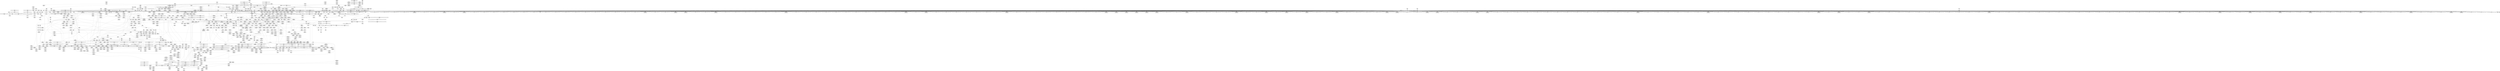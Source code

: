 digraph {
	CE0x4db96d0 [shape=record,shape=Mrecord,label="{CE0x4db96d0|GLOBAL:_llvm.expect.i64|*Constant*}"]
	CE0x4d8a830 [shape=record,shape=Mrecord,label="{CE0x4d8a830|inode_has_perm:_cred|Function::inode_has_perm&Arg::cred::}"]
	CE0x4d77d30 [shape=record,shape=Mrecord,label="{CE0x4d77d30|file_to_av:_tobool7|security/selinux/hooks.c,1905|*SummSource*}"]
	CE0x4d7cda0 [shape=record,shape=Mrecord,label="{CE0x4d7cda0|file_to_av:_tmp31|security/selinux/hooks.c,1917|*SummSource*}"]
	CE0x4ce3b20 [shape=record,shape=Mrecord,label="{CE0x4ce3b20|8:_i8,_32:_%struct.inode*,_%struct.selinux_audit_data*,_128:_i32,_132:_i32,_456:_i8*,_:_SCMRE_87,88_}"]
	CE0x4dae550 [shape=record,shape=Mrecord,label="{CE0x4dae550|i64*_getelementptr_inbounds_(_2_x_i64_,_2_x_i64_*___llvm_gcov_ctr162,_i64_0,_i64_0)|*Constant*}"]
	CE0x4df3b90 [shape=record,shape=Mrecord,label="{CE0x4df3b90|inode_has_perm:_tmp20|security/selinux/hooks.c,1618}"]
	CE0x4ce24a0 [shape=record,shape=Mrecord,label="{CE0x4ce24a0|8:_i8,_32:_%struct.inode*,_%struct.selinux_audit_data*,_128:_i32,_132:_i32,_456:_i8*,_:_SCMRE_214,215_}"]
	CE0x4e05e30 [shape=record,shape=Mrecord,label="{CE0x4e05e30|__validate_creds:_lnot1|include/linux/cred.h,173|*SummSource*}"]
	CE0x4d5b8a0 [shape=record,shape=Mrecord,label="{CE0x4d5b8a0|file_path_has_perm:_entry}"]
	CE0x4d71940 [shape=record,shape=Mrecord,label="{CE0x4d71940|i64_2|*Constant*}"]
	CE0x4d8a390 [shape=record,shape=Mrecord,label="{CE0x4d8a390|GLOBAL:_inode_has_perm|*Constant*|*SummSink*}"]
	CE0x4cdb890 [shape=record,shape=Mrecord,label="{CE0x4cdb890|GLOBAL:___llvm_gcov_ctr270|Global_var:__llvm_gcov_ctr270|*SummSink*}"]
	CE0x4d5ca50 [shape=record,shape=Mrecord,label="{CE0x4d5ca50|GLOBAL:___llvm_gcov_ctr270|Global_var:__llvm_gcov_ctr270}"]
	CE0x4cfddf0 [shape=record,shape=Mrecord,label="{CE0x4cfddf0|8:_i8,_32:_%struct.inode*,_%struct.selinux_audit_data*,_128:_i32,_132:_i32,_456:_i8*,_:_SCMRE_114,115_}"]
	CE0x4d68980 [shape=record,shape=Mrecord,label="{CE0x4d68980|i64*_getelementptr_inbounds_(_15_x_i64_,_15_x_i64_*___llvm_gcov_ctr171,_i64_0,_i64_0)|*Constant*|*SummSource*}"]
	CE0x4d79730 [shape=record,shape=Mrecord,label="{CE0x4d79730|file_to_av:_tmp18|security/selinux/hooks.c,1905|*SummSink*}"]
	CE0x4cd6e10 [shape=record,shape=Mrecord,label="{CE0x4cd6e10|selinux_file_open:_bb|*SummSink*}"]
	CE0x4dfa810 [shape=record,shape=Mrecord,label="{CE0x4dfa810|__validate_creds:_tmp6|include/linux/cred.h,174|*SummSource*}"]
	CE0x4df64e0 [shape=record,shape=Mrecord,label="{CE0x4df64e0|__validate_creds:_expval|include/linux/cred.h,173}"]
	CE0x4da6b00 [shape=record,shape=Mrecord,label="{CE0x4da6b00|inode_has_perm:_tobool|security/selinux/hooks.c,1611|*SummSource*}"]
	CE0x4cfc4e0 [shape=record,shape=Mrecord,label="{CE0x4cfc4e0|8:_i8,_32:_%struct.inode*,_%struct.selinux_audit_data*,_128:_i32,_132:_i32,_456:_i8*,_:_SCMRE_6,7_}"]
	CE0x4e07bb0 [shape=record,shape=Mrecord,label="{CE0x4e07bb0|inode_has_perm:_call4|security/selinux/hooks.c,1617}"]
	CE0x4d68c10 [shape=record,shape=Mrecord,label="{CE0x4d68c10|COLLAPSED:_GCMRE___llvm_gcov_ctr171_internal_global_15_x_i64_zeroinitializer:_elem_0:default:}"]
	CE0x4d078b0 [shape=record,shape=Mrecord,label="{CE0x4d078b0|open_file_to_av:_file|Function::open_file_to_av&Arg::file::|*SummSink*}"]
	CE0x4df5570 [shape=record,shape=Mrecord,label="{CE0x4df5570|avc_has_perm:_tsid|Function::avc_has_perm&Arg::tsid::|*SummSource*}"]
	CE0x4d64ec0 [shape=record,shape=Mrecord,label="{CE0x4d64ec0|file_path_has_perm:_tmp4|security/selinux/hooks.c,1658|*SummSource*}"]
	CE0x4cf6550 [shape=record,shape=Mrecord,label="{CE0x4cf6550|8:_i8,_32:_%struct.inode*,_%struct.selinux_audit_data*,_128:_i32,_132:_i32,_456:_i8*,_:_SCMRE_13,14_}"]
	CE0x4de6640 [shape=record,shape=Mrecord,label="{CE0x4de6640|inode_has_perm:_return}"]
	CE0x4de4de0 [shape=record,shape=Mrecord,label="{CE0x4de4de0|__validate_creds:_cred|Function::__validate_creds&Arg::cred::}"]
	CE0x4cd7f80 [shape=record,shape=Mrecord,label="{CE0x4cd7f80|8:_i8,_32:_%struct.inode*,_%struct.selinux_audit_data*,_128:_i32,_132:_i32,_456:_i8*,_:_SCMRE_160,161_}"]
	CE0x4d5a1a0 [shape=record,shape=Mrecord,label="{CE0x4d5a1a0|file_path_has_perm:_file|Function::file_path_has_perm&Arg::file::|*SummSink*}"]
	CE0x4ceaa30 [shape=record,shape=Mrecord,label="{CE0x4ceaa30|8:_i8,_32:_%struct.inode*,_%struct.selinux_audit_data*,_128:_i32,_132:_i32,_456:_i8*,_:_SCMRE_57,58_}"]
	CE0x4de49d0 [shape=record,shape=Mrecord,label="{CE0x4de49d0|GLOBAL:___invalid_creds|*Constant*}"]
	CE0x4e055c0 [shape=record,shape=Mrecord,label="{CE0x4e055c0|__validate_creds:_tmp8|include/linux/cred.h,175}"]
	CE0x4db4b50 [shape=record,shape=Mrecord,label="{CE0x4db4b50|_call_void_mcount()_#3}"]
	CE0x4d674f0 [shape=record,shape=Mrecord,label="{CE0x4d674f0|_call_void_mcount()_#3|*SummSource*}"]
	CE0x4cd40b0 [shape=record,shape=Mrecord,label="{CE0x4cd40b0|selinux_file_open:_entry|*SummSink*}"]
	CE0x4cddae0 [shape=record,shape=Mrecord,label="{CE0x4cddae0|8:_i8,_32:_%struct.inode*,_%struct.selinux_audit_data*,_128:_i32,_132:_i32,_456:_i8*,_:_SCMRE_83,84_}"]
	CE0x4de5af0 [shape=record,shape=Mrecord,label="{CE0x4de5af0|__validate_creds:_tmp1}"]
	CE0x4cea5e0 [shape=record,shape=Mrecord,label="{CE0x4cea5e0|selinux_file_open:_tmp8|security/selinux/hooks.c,3433|*SummSink*}"]
	CE0x4cfe5e0 [shape=record,shape=Mrecord,label="{CE0x4cfe5e0|file_inode:_f|Function::file_inode&Arg::f::}"]
	CE0x4d6fab0 [shape=record,shape=Mrecord,label="{CE0x4d6fab0|GLOBAL:_selinux_policycap_openperm|Global_var:selinux_policycap_openperm|*SummSink*}"]
	CE0x4ce7350 [shape=record,shape=Mrecord,label="{CE0x4ce7350|8:_i8,_32:_%struct.inode*,_%struct.selinux_audit_data*,_128:_i32,_132:_i32,_456:_i8*,_:_SCMRE_60,61_}"]
	CE0x4df8720 [shape=record,shape=Mrecord,label="{CE0x4df8720|__validate_creds:_tmp5|include/linux/cred.h,173|*SummSource*}"]
	CE0x4deeeb0 [shape=record,shape=Mrecord,label="{CE0x4deeeb0|inode_has_perm:_expval|security/selinux/hooks.c,1611}"]
	CE0x4e05cc0 [shape=record,shape=Mrecord,label="{CE0x4e05cc0|__validate_creds:_lnot|include/linux/cred.h,173|*SummSink*}"]
	CE0x4d493d0 [shape=record,shape=Mrecord,label="{CE0x4d493d0|file_inode:_tmp1}"]
	CE0x4d5f790 [shape=record,shape=Mrecord,label="{CE0x4d5f790|open_file_to_av:_tmp7|security/selinux/hooks.c,1929|*SummSource*}"]
	CE0x4df2890 [shape=record,shape=Mrecord,label="{CE0x4df2890|inode_has_perm:_retval.0}"]
	CE0x4de62e0 [shape=record,shape=Mrecord,label="{CE0x4de62e0|cred_sid:_tmp1|*SummSink*}"]
	CE0x4d69d90 [shape=record,shape=Mrecord,label="{CE0x4d69d90|file_to_av:_f_mode|security/selinux/hooks.c,1902}"]
	CE0x4d6fea0 [shape=record,shape=Mrecord,label="{CE0x4d6fea0|file_to_av:_if.end|*SummSource*}"]
	CE0x4d33c60 [shape=record,shape=Mrecord,label="{CE0x4d33c60|file_path_has_perm:_type|security/selinux/hooks.c,1657|*SummSink*}"]
	CE0x4cecd80 [shape=record,shape=Mrecord,label="{CE0x4cecd80|file_to_av:_tmp28|security/selinux/hooks.c,1910|*SummSource*}"]
	CE0x4cdd760 [shape=record,shape=Mrecord,label="{CE0x4cdd760|8:_i8,_32:_%struct.inode*,_%struct.selinux_audit_data*,_128:_i32,_132:_i32,_456:_i8*,_:_SCMRE_81,82_}"]
	CE0x4d5d880 [shape=record,shape=Mrecord,label="{CE0x4d5d880|i64_262144|*Constant*|*SummSource*}"]
	CE0x4d64950 [shape=record,shape=Mrecord,label="{CE0x4d64950|file_path_has_perm:_tmp4|security/selinux/hooks.c,1658|*SummSink*}"]
	CE0x4db8e00 [shape=record,shape=Mrecord,label="{CE0x4db8e00|__validate_creds:_file|Function::__validate_creds&Arg::file::}"]
	CE0x4da1a40 [shape=record,shape=Mrecord,label="{CE0x4da1a40|file_to_av:_tmp13|security/selinux/hooks.c,1904|*SummSource*}"]
	CE0x4d90fa0 [shape=record,shape=Mrecord,label="{CE0x4d90fa0|file_to_av:_tmp19|security/selinux/hooks.c,1906|*SummSource*}"]
	CE0x4d5f1f0 [shape=record,shape=Mrecord,label="{CE0x4d5f1f0|open_file_to_av:_tmp10|security/selinux/hooks.c,1931|*SummSink*}"]
	CE0x4da4190 [shape=record,shape=Mrecord,label="{CE0x4da4190|i64*_getelementptr_inbounds_(_15_x_i64_,_15_x_i64_*___llvm_gcov_ctr171,_i64_0,_i64_3)|*Constant*}"]
	CE0x4d83ca0 [shape=record,shape=Mrecord,label="{CE0x4d83ca0|inode_has_perm:_lnot.ext|security/selinux/hooks.c,1611|*SummSource*}"]
	CE0x4d0a610 [shape=record,shape=Mrecord,label="{CE0x4d0a610|8:_i8,_32:_%struct.inode*,_%struct.selinux_audit_data*,_128:_i32,_132:_i32,_456:_i8*,_:_SCMRE_368,372_|*MultipleSource*|security/selinux/hooks.c,3424|Function::selinux_file_open&Arg::file::}"]
	CE0x4d729a0 [shape=record,shape=Mrecord,label="{CE0x4d729a0|open_file_to_av:_tmp3|security/selinux/hooks.c,1928|*SummSource*}"]
	CE0x4cfe330 [shape=record,shape=Mrecord,label="{CE0x4cfe330|8:_i8,_32:_%struct.inode*,_%struct.selinux_audit_data*,_128:_i32,_132:_i32,_456:_i8*,_:_SCMRE_117,118_}"]
	CE0x4cf0730 [shape=record,shape=Mrecord,label="{CE0x4cf0730|file_to_av:_conv1|security/selinux/hooks.c,1903}"]
	CE0x4d6b6f0 [shape=record,shape=Mrecord,label="{CE0x4d6b6f0|file_to_av:_if.end19}"]
	CE0x4cfd8b0 [shape=record,shape=Mrecord,label="{CE0x4cfd8b0|8:_i8,_32:_%struct.inode*,_%struct.selinux_audit_data*,_128:_i32,_132:_i32,_456:_i8*,_:_SCMRE_111,112_}"]
	CE0x4d6cb50 [shape=record,shape=Mrecord,label="{CE0x4d6cb50|file_to_av:_tmp7|security/selinux/hooks.c,1903|*SummSink*}"]
	CE0x4d8c680 [shape=record,shape=Mrecord,label="{CE0x4d8c680|file_to_av:_if.then18|*SummSink*}"]
	CE0x4db0250 [shape=record,shape=Mrecord,label="{CE0x4db0250|inode_has_perm:_bb|*SummSource*}"]
	CE0x4d08970 [shape=record,shape=Mrecord,label="{CE0x4d08970|8:_i8,_32:_%struct.inode*,_%struct.selinux_audit_data*,_128:_i32,_132:_i32,_456:_i8*,_:_SCMRE_288,292_|*MultipleSource*|security/selinux/hooks.c,3424|Function::selinux_file_open&Arg::file::}"]
	CE0x4df18c0 [shape=record,shape=Mrecord,label="{CE0x4df18c0|cred_sid:_cred|Function::cred_sid&Arg::cred::}"]
	CE0x4cf1a90 [shape=record,shape=Mrecord,label="{CE0x4cf1a90|open_file_to_av:_tmp|*SummSink*}"]
	CE0x4da3c50 [shape=record,shape=Mrecord,label="{CE0x4da3c50|file_to_av:_tmp6|security/selinux/hooks.c,1902}"]
	CE0x4cf83d0 [shape=record,shape=Mrecord,label="{CE0x4cf83d0|i64*_getelementptr_inbounds_(_2_x_i64_,_2_x_i64_*___llvm_gcov_ctr269,_i64_0,_i64_1)|*Constant*|*SummSource*}"]
	CE0x4dfb390 [shape=record,shape=Mrecord,label="{CE0x4dfb390|inode_has_perm:_tmp19|security/selinux/hooks.c,1618}"]
	CE0x4de43e0 [shape=record,shape=Mrecord,label="{CE0x4de43e0|cred_sid:_tmp2|*SummSink*}"]
	CE0x4d8c170 [shape=record,shape=Mrecord,label="{CE0x4d8c170|_ret_i32_%retval.0,_!dbg_!27739|security/selinux/hooks.c,1618|*SummSink*}"]
	CE0x4d1e570 [shape=record,shape=Mrecord,label="{CE0x4d1e570|GLOBAL:_file_inode|*Constant*|*SummSource*}"]
	CE0x4d08f00 [shape=record,shape=Mrecord,label="{CE0x4d08f00|8:_i8,_32:_%struct.inode*,_%struct.selinux_audit_data*,_128:_i32,_132:_i32,_456:_i8*,_:_SCMRE_384,392_|*MultipleSource*|security/selinux/hooks.c,3424|Function::selinux_file_open&Arg::file::}"]
	CE0x4db29b0 [shape=record,shape=Mrecord,label="{CE0x4db29b0|GLOBAL:___validate_creds|*Constant*|*SummSource*}"]
	CE0x4db4180 [shape=record,shape=Mrecord,label="{CE0x4db4180|_call_void___validate_creds(%struct.cred*_%cred,_i8*_getelementptr_inbounds_(_25_x_i8_,_25_x_i8_*_.str3,_i32_0,_i32_0),_i32_1609)_#10,_!dbg_!27719|security/selinux/hooks.c,1609}"]
	CE0x4db2ed0 [shape=record,shape=Mrecord,label="{CE0x4db2ed0|i64*_getelementptr_inbounds_(_8_x_i64_,_8_x_i64_*___llvm_gcov_ctr154,_i64_0,_i64_1)|*Constant*|*SummSink*}"]
	CE0x4d5fa90 [shape=record,shape=Mrecord,label="{CE0x4d5fa90|open_file_to_av:_tmp8|security/selinux/hooks.c,1929|*SummSink*}"]
	CE0x4ce3ce0 [shape=record,shape=Mrecord,label="{CE0x4ce3ce0|8:_i8,_32:_%struct.inode*,_%struct.selinux_audit_data*,_128:_i32,_132:_i32,_456:_i8*,_:_SCMRE_88,89_}"]
	CE0x4cfeec0 [shape=record,shape=Mrecord,label="{CE0x4cfeec0|8:_i8,_32:_%struct.inode*,_%struct.selinux_audit_data*,_128:_i32,_132:_i32,_456:_i8*,_:_SCMRE_119,120_}"]
	CE0x4d0d350 [shape=record,shape=Mrecord,label="{CE0x4d0d350|8:_i8,_32:_%struct.inode*,_%struct.selinux_audit_data*,_128:_i32,_132:_i32,_456:_i8*,_:_SCMRE_480,488_|*MultipleSource*|security/selinux/hooks.c,3424|Function::selinux_file_open&Arg::file::}"]
	CE0x4d68810 [shape=record,shape=Mrecord,label="{CE0x4d68810|file_to_av:_entry|*SummSink*}"]
	CE0x4d71d80 [shape=record,shape=Mrecord,label="{CE0x4d71d80|open_file_to_av:_tmp3|security/selinux/hooks.c,1928}"]
	CE0x4d73f70 [shape=record,shape=Mrecord,label="{CE0x4d73f70|i64_4|*Constant*|*SummSink*}"]
	CE0x4deedf0 [shape=record,shape=Mrecord,label="{CE0x4deedf0|i64_0|*Constant*}"]
	CE0x4df2e90 [shape=record,shape=Mrecord,label="{CE0x4df2e90|_ret_i32_%retval.0,_!dbg_!27728|security/selinux/avc.c,775|*SummSource*}"]
	CE0x4d8d8b0 [shape=record,shape=Mrecord,label="{CE0x4d8d8b0|i64_2|*Constant*}"]
	CE0x4ce1860 [shape=record,shape=Mrecord,label="{CE0x4ce1860|8:_i8,_32:_%struct.inode*,_%struct.selinux_audit_data*,_128:_i32,_132:_i32,_456:_i8*,_:_SCMRE_207,208_}"]
	CE0x4d69980 [shape=record,shape=Mrecord,label="{CE0x4d69980|file_to_av:_file|Function::file_to_av&Arg::file::|*SummSink*}"]
	CE0x4de5830 [shape=record,shape=Mrecord,label="{CE0x4de5830|inode_has_perm:_tmp}"]
	CE0x4d1e830 [shape=record,shape=Mrecord,label="{CE0x4d1e830|_ret_%struct.inode*_%tmp4,_!dbg_!27713|include/linux/fs.h,1916|*SummSource*}"]
	CE0x4e070f0 [shape=record,shape=Mrecord,label="{CE0x4e070f0|inode_has_perm:_tmp17|security/selinux/hooks.c,1617}"]
	CE0x4d8c940 [shape=record,shape=Mrecord,label="{CE0x4d8c940|file_to_av:_tmp8|security/selinux/hooks.c,1903|*SummSource*}"]
	CE0x4d73e00 [shape=record,shape=Mrecord,label="{CE0x4d73e00|i64_4|*Constant*|*SummSource*}"]
	CE0x4d6daa0 [shape=record,shape=Mrecord,label="{CE0x4d6daa0|open_file_to_av:_bb}"]
	CE0x4db16c0 [shape=record,shape=Mrecord,label="{CE0x4db16c0|inode_has_perm:_do.end}"]
	CE0x4db7410 [shape=record,shape=Mrecord,label="{CE0x4db7410|_call_void_mcount()_#3}"]
	CE0x4de7510 [shape=record,shape=Mrecord,label="{CE0x4de7510|cred_sid:_tmp1}"]
	CE0x4cff670 [shape=record,shape=Mrecord,label="{CE0x4cff670|8:_i8,_32:_%struct.inode*,_%struct.selinux_audit_data*,_128:_i32,_132:_i32,_456:_i8*,_:_SCMRE_63,64_}"]
	CE0x4df3580 [shape=record,shape=Mrecord,label="{CE0x4df3580|inode_has_perm:_tmp19|security/selinux/hooks.c,1618|*SummSource*}"]
	CE0x4e07390 [shape=record,shape=Mrecord,label="{CE0x4e07390|inode_has_perm:_tmp17|security/selinux/hooks.c,1617|*SummSink*}"]
	CE0x4d8f680 [shape=record,shape=Mrecord,label="{CE0x4d8f680|i64_11|*Constant*|*SummSink*}"]
	CE0x4daf730 [shape=record,shape=Mrecord,label="{CE0x4daf730|inode_has_perm:_lnot1|security/selinux/hooks.c,1611}"]
	CE0x4dae6c0 [shape=record,shape=Mrecord,label="{CE0x4dae6c0|file_inode:_tmp}"]
	CE0x4e06c10 [shape=record,shape=Mrecord,label="{CE0x4e06c10|inode_has_perm:_sid3|security/selinux/hooks.c,1617}"]
	CE0x4d848a0 [shape=record,shape=Mrecord,label="{CE0x4d848a0|file_path_has_perm:_path|security/selinux/hooks.c,1658}"]
	CE0x4dfd5d0 [shape=record,shape=Mrecord,label="{CE0x4dfd5d0|cred_sid:_security|security/selinux/hooks.c,196}"]
	CE0x4cd76c0 [shape=record,shape=Mrecord,label="{CE0x4cd76c0|8:_i8,_32:_%struct.inode*,_%struct.selinux_audit_data*,_128:_i32,_132:_i32,_456:_i8*,_:_SCMRE_155,156_}"]
	CE0x4d53350 [shape=record,shape=Mrecord,label="{CE0x4d53350|_ret_i32_%tmp4,_!dbg_!27711|security/selinux/avc.c,779}"]
	CE0x4ce8950 [shape=record,shape=Mrecord,label="{CE0x4ce8950|GLOBAL:_file_to_av|*Constant*|*SummSource*}"]
	CE0x4dfdf20 [shape=record,shape=Mrecord,label="{CE0x4dfdf20|cred_sid:_tmp5|security/selinux/hooks.c,196}"]
	CE0x4d51a80 [shape=record,shape=Mrecord,label="{CE0x4d51a80|selinux_file_open:_isid|security/selinux/hooks.c,3433}"]
	CE0x4d53090 [shape=record,shape=Mrecord,label="{CE0x4d53090|selinux_file_open:_pseqno|security/selinux/hooks.c,3434|*SummSource*}"]
	CE0x4df5440 [shape=record,shape=Mrecord,label="{CE0x4df5440|avc_has_perm:_tsid|Function::avc_has_perm&Arg::tsid::}"]
	CE0x4cd7500 [shape=record,shape=Mrecord,label="{CE0x4cd7500|8:_i8,_32:_%struct.inode*,_%struct.selinux_audit_data*,_128:_i32,_132:_i32,_456:_i8*,_:_SCMRE_154,155_}"]
	CE0x5f01690 [shape=record,shape=Mrecord,label="{CE0x5f01690|_call_void_mcount()_#3}"]
	CE0x4de8be0 [shape=record,shape=Mrecord,label="{CE0x4de8be0|inode_has_perm:_tobool|security/selinux/hooks.c,1611|*SummSink*}"]
	CE0x4ce8550 [shape=record,shape=Mrecord,label="{CE0x4ce8550|file_to_av:_if.else}"]
	CE0x4ce8ce0 [shape=record,shape=Mrecord,label="{CE0x4ce8ce0|file_inode:_tmp|*SummSource*}"]
	CE0x4d53af0 [shape=record,shape=Mrecord,label="{CE0x4d53af0|i64*_getelementptr_inbounds_(_15_x_i64_,_15_x_i64_*___llvm_gcov_ctr171,_i64_0,_i64_10)|*Constant*}"]
	CE0x4d47e30 [shape=record,shape=Mrecord,label="{CE0x4d47e30|selinux_file_open:_tmp7|security/selinux/hooks.c,3425|*SummSource*}"]
	CE0x4d6ce30 [shape=record,shape=Mrecord,label="{CE0x4d6ce30|file_path_has_perm:_tmp1|*SummSource*}"]
	CE0x4df1470 [shape=record,shape=Mrecord,label="{CE0x4df1470|GLOBAL:_cred_sid|*Constant*|*SummSink*}"]
	CE0x4d77000 [shape=record,shape=Mrecord,label="{CE0x4d77000|file_to_av:_conv12|security/selinux/hooks.c,1908|*SummSource*}"]
	CE0x4de5910 [shape=record,shape=Mrecord,label="{CE0x4de5910|inode_has_perm:_tmp|*SummSource*}"]
	CE0x4d78af0 [shape=record,shape=Mrecord,label="{CE0x4d78af0|file_to_av:_tmp16|security/selinux/hooks.c,1905}"]
	CE0x4cf92d0 [shape=record,shape=Mrecord,label="{CE0x4cf92d0|i64*_getelementptr_inbounds_(_2_x_i64_,_2_x_i64_*___llvm_gcov_ctr269,_i64_0,_i64_0)|*Constant*|*SummSink*}"]
	CE0x4cf9960 [shape=record,shape=Mrecord,label="{CE0x4cf9960|selinux_file_open:_tmp4|*LoadInst*|security/selinux/hooks.c,3424}"]
	CE0x4cfba20 [shape=record,shape=Mrecord,label="{CE0x4cfba20|8:_i8,_32:_%struct.inode*,_%struct.selinux_audit_data*,_128:_i32,_132:_i32,_456:_i8*,_:_SCMRE_78,79_}"]
	CE0x4ce2660 [shape=record,shape=Mrecord,label="{CE0x4ce2660|8:_i8,_32:_%struct.inode*,_%struct.selinux_audit_data*,_128:_i32,_132:_i32,_456:_i8*,_:_SCMRE_215,216_}"]
	CE0x4d79160 [shape=record,shape=Mrecord,label="{CE0x4d79160|file_to_av:_tmp17|security/selinux/hooks.c,1905|*SummSource*}"]
	CE0x6032d70 [shape=record,shape=Mrecord,label="{CE0x6032d70|selinux_file_open:_tmp|*SummSink*}"]
	CE0x4df6160 [shape=record,shape=Mrecord,label="{CE0x4df6160|__validate_creds:_conv|include/linux/cred.h,173}"]
	CE0x4d49360 [shape=record,shape=Mrecord,label="{CE0x4d49360|i64_1|*Constant*}"]
	CE0x4d0c980 [shape=record,shape=Mrecord,label="{CE0x4d0c980|8:_i8,_32:_%struct.inode*,_%struct.selinux_audit_data*,_128:_i32,_132:_i32,_456:_i8*,_:_SCMRE_464,472_|*MultipleSource*|security/selinux/hooks.c,3424|Function::selinux_file_open&Arg::file::}"]
	CE0x4cfe680 [shape=record,shape=Mrecord,label="{CE0x4cfe680|_ret_%struct.inode*_%tmp4,_!dbg_!27713|include/linux/fs.h,1916}"]
	CE0x4d824d0 [shape=record,shape=Mrecord,label="{CE0x4d824d0|i64*_getelementptr_inbounds_(_2_x_i64_,_2_x_i64_*___llvm_gcov_ctr168,_i64_0,_i64_1)|*Constant*|*SummSink*}"]
	CE0x4da2f80 [shape=record,shape=Mrecord,label="{CE0x4da2f80|i32_1|*Constant*}"]
	CE0x4d704c0 [shape=record,shape=Mrecord,label="{CE0x4d704c0|open_file_to_av:_tmp2|security/selinux/hooks.c,1928|*SummSource*}"]
	CE0x4d5c490 [shape=record,shape=Mrecord,label="{CE0x4d5c490|i32_3|*Constant*|*SummSource*}"]
	CE0x4d598c0 [shape=record,shape=Mrecord,label="{CE0x4d598c0|file_path_has_perm:_cred|Function::file_path_has_perm&Arg::cred::}"]
	CE0x4de5330 [shape=record,shape=Mrecord,label="{CE0x4de5330|i64*_getelementptr_inbounds_(_2_x_i64_,_2_x_i64_*___llvm_gcov_ctr131,_i64_0,_i64_1)|*Constant*|*SummSink*}"]
	CE0x4e05da0 [shape=record,shape=Mrecord,label="{CE0x4e05da0|__validate_creds:_lnot1|include/linux/cred.h,173}"]
	CE0x4d7d100 [shape=record,shape=Mrecord,label="{CE0x4d7d100|file_to_av:_av.3|*SummSink*}"]
	CE0x4d779c0 [shape=record,shape=Mrecord,label="{CE0x4d779c0|file_to_av:_and6|security/selinux/hooks.c,1905|*SummSink*}"]
	CE0x4d827a0 [shape=record,shape=Mrecord,label="{CE0x4d827a0|file_path_has_perm:_tmp2|*SummSink*}"]
	CE0x4d76da0 [shape=record,shape=Mrecord,label="{CE0x4d76da0|file_to_av:_conv12|security/selinux/hooks.c,1908|*SummSink*}"]
	CE0x4d64d50 [shape=record,shape=Mrecord,label="{CE0x4d64d50|file_path_has_perm:_tmp4|security/selinux/hooks.c,1658}"]
	CE0x4df9470 [shape=record,shape=Mrecord,label="{CE0x4df9470|__validate_creds:_if.then|*SummSink*}"]
	CE0x4daf460 [shape=record,shape=Mrecord,label="{CE0x4daf460|inode_has_perm:_lnot|security/selinux/hooks.c,1611|*SummSource*}"]
	CE0x4de5a80 [shape=record,shape=Mrecord,label="{CE0x4de5a80|i64_1|*Constant*}"]
	CE0x4df2620 [shape=record,shape=Mrecord,label="{CE0x4df2620|avc_has_perm:_requested|Function::avc_has_perm&Arg::requested::|*SummSource*}"]
	CE0x4e06380 [shape=record,shape=Mrecord,label="{CE0x4e06380|inode_has_perm:_tmp16|security/selinux/hooks.c,1615}"]
	CE0x4d81fd0 [shape=record,shape=Mrecord,label="{CE0x4d81fd0|i64*_getelementptr_inbounds_(_2_x_i64_,_2_x_i64_*___llvm_gcov_ctr168,_i64_0,_i64_1)|*Constant*|*SummSource*}"]
	CE0x4cdb9a0 [shape=record,shape=Mrecord,label="{CE0x4cdb9a0|open_file_to_av:_tmp4|security/selinux/hooks.c,1928}"]
	CE0x4cfe430 [shape=record,shape=Mrecord,label="{CE0x4cfe430|file_inode:_entry|*SummSink*}"]
	CE0x4dee190 [shape=record,shape=Mrecord,label="{CE0x4dee190|i64*_getelementptr_inbounds_(_8_x_i64_,_8_x_i64_*___llvm_gcov_ctr154,_i64_0,_i64_6)|*Constant*|*SummSink*}"]
	CE0x4d89b50 [shape=record,shape=Mrecord,label="{CE0x4d89b50|file_inode:_f|Function::file_inode&Arg::f::}"]
	CE0x4cd9480 [shape=record,shape=Mrecord,label="{CE0x4cd9480|8:_i8,_32:_%struct.inode*,_%struct.selinux_audit_data*,_128:_i32,_132:_i32,_456:_i8*,_:_SCMRE_172,173_}"]
	CE0x4cdf1e0 [shape=record,shape=Mrecord,label="{CE0x4cdf1e0|8:_i8,_32:_%struct.inode*,_%struct.selinux_audit_data*,_128:_i32,_132:_i32,_456:_i8*,_:_SCMRE_185,186_}"]
	CE0x4de7d30 [shape=record,shape=Mrecord,label="{CE0x4de7d30|_ret_void,_!dbg_!27722|include/linux/cred.h,175|*SummSink*}"]
	CE0x4d6b870 [shape=record,shape=Mrecord,label="{CE0x4d6b870|_ret_i32_%av.3,_!dbg_!27739|security/selinux/hooks.c,1917}"]
	CE0x4d5c910 [shape=record,shape=Mrecord,label="{CE0x4d5c910|i64_0|*Constant*|*SummSink*}"]
	CE0x4d46ff0 [shape=record,shape=Mrecord,label="{CE0x4d46ff0|selinux_file_open:_tmp6|security/selinux/hooks.c,3425}"]
	CE0x4cd0a00 [shape=record,shape=Mrecord,label="{CE0x4cd0a00|8:_i8,_32:_%struct.inode*,_%struct.selinux_audit_data*,_128:_i32,_132:_i32,_456:_i8*,_:_SCMRE_132,136_|*MultipleSource*|security/selinux/hooks.c,3424|Function::selinux_file_open&Arg::file::}"]
	CE0x4ded770 [shape=record,shape=Mrecord,label="{CE0x4ded770|inode_has_perm:_tmp11|security/selinux/hooks.c,1612}"]
	CE0x4d8bcb0 [shape=record,shape=Mrecord,label="{CE0x4d8bcb0|inode_has_perm:_adp|Function::inode_has_perm&Arg::adp::|*SummSink*}"]
	CE0x4d53020 [shape=record,shape=Mrecord,label="{CE0x4d53020|avc_policy_seqno:_entry|*SummSink*}"]
	CE0x4da2a20 [shape=record,shape=Mrecord,label="{CE0x4da2a20|file_to_av:_tmp14|*LoadInst*|security/selinux/hooks.c,1905|*SummSource*}"]
	CE0x4db2840 [shape=record,shape=Mrecord,label="{CE0x4db2840|GLOBAL:___validate_creds|*Constant*|*SummSink*}"]
	CE0x4ce80d0 [shape=record,shape=Mrecord,label="{CE0x4ce80d0|8:_i8,_32:_%struct.inode*,_%struct.selinux_audit_data*,_128:_i32,_132:_i32,_456:_i8*,_:_SCMRE_69,70_}"]
	CE0x4ce52c0 [shape=record,shape=Mrecord,label="{CE0x4ce52c0|i32_14|*Constant*|*SummSource*}"]
	CE0x4d68dd0 [shape=record,shape=Mrecord,label="{CE0x4d68dd0|_call_void_mcount()_#3|*SummSink*}"]
	CE0x4d66aa0 [shape=record,shape=Mrecord,label="{CE0x4d66aa0|open_file_to_av:_if.end|*SummSource*}"]
	CE0x4d8a980 [shape=record,shape=Mrecord,label="{CE0x4d8a980|i64*_getelementptr_inbounds_(_15_x_i64_,_15_x_i64_*___llvm_gcov_ctr171,_i64_0,_i64_0)|*Constant*|*SummSink*}"]
	CE0x4ce62d0 [shape=record,shape=Mrecord,label="{CE0x4ce62d0|8:_i8,_32:_%struct.inode*,_%struct.selinux_audit_data*,_128:_i32,_132:_i32,_456:_i8*,_:_SCMRE_99,100_}"]
	CE0x4db75b0 [shape=record,shape=Mrecord,label="{CE0x4db75b0|_call_void_mcount()_#3|*SummSource*}"]
	"CONST[source:2(external),value:0(static)][purpose:{operation}]"
	CE0x4de5600 [shape=record,shape=Mrecord,label="{CE0x4de5600|i64*_getelementptr_inbounds_(_8_x_i64_,_8_x_i64_*___llvm_gcov_ctr154,_i64_0,_i64_0)|*Constant*|*SummSource*}"]
	CE0x4dafdb0 [shape=record,shape=Mrecord,label="{CE0x4dafdb0|_ret_void,_!dbg_!27722|include/linux/cred.h,175}"]
	CE0x4d8d050 [shape=record,shape=Mrecord,label="{CE0x4d8d050|file_to_av:_and|security/selinux/hooks.c,1902|*SummSource*}"]
	CE0x4dee330 [shape=record,shape=Mrecord,label="{CE0x4dee330|i64*_getelementptr_inbounds_(_8_x_i64_,_8_x_i64_*___llvm_gcov_ctr154,_i64_0,_i64_6)|*Constant*|*SummSource*}"]
	CE0x4ce87d0 [shape=record,shape=Mrecord,label="{CE0x4ce87d0|GLOBAL:_file_to_av|*Constant*}"]
	CE0x4d5f400 [shape=record,shape=Mrecord,label="{CE0x4d5f400|file_path_has_perm:_bb}"]
	CE0x4cef890 [shape=record,shape=Mrecord,label="{CE0x4cef890|file_to_av:_conv9|security/selinux/hooks.c,1906|*SummSink*}"]
	CE0x4d907d0 [shape=record,shape=Mrecord,label="{CE0x4d907d0|file_to_av:_tmp21|security/selinux/hooks.c,1908|*SummSource*}"]
	CE0x4ce35e0 [shape=record,shape=Mrecord,label="{CE0x4ce35e0|8:_i8,_32:_%struct.inode*,_%struct.selinux_audit_data*,_128:_i32,_132:_i32,_456:_i8*,_:_SCMRE_84,85_}"]
	CE0x4d90070 [shape=record,shape=Mrecord,label="{CE0x4d90070|file_to_av:_conv11|security/selinux/hooks.c,1906|*SummSource*}"]
	CE0x4ce2120 [shape=record,shape=Mrecord,label="{CE0x4ce2120|8:_i8,_32:_%struct.inode*,_%struct.selinux_audit_data*,_128:_i32,_132:_i32,_456:_i8*,_:_SCMRE_212,213_}"]
	CE0x4d71df0 [shape=record,shape=Mrecord,label="{CE0x4d71df0|i64_2|*Constant*|*SummSource*}"]
	CE0x4d5cbd0 [shape=record,shape=Mrecord,label="{CE0x4d5cbd0|open_file_to_av:_tmp6|security/selinux/hooks.c,1928|*SummSource*}"]
	CE0x4df4c70 [shape=record,shape=Mrecord,label="{CE0x4df4c70|inode_has_perm:_tmp15|*LoadInst*|security/selinux/hooks.c,1615|*SummSink*}"]
	CE0x4d90f30 [shape=record,shape=Mrecord,label="{CE0x4d90f30|file_to_av:_tmp19|security/selinux/hooks.c,1906}"]
	CE0x4de4ca0 [shape=record,shape=Mrecord,label="{CE0x4de4ca0|__validate_creds:_tmp7|include/linux/cred.h,174|*SummSource*}"]
	CE0x4dedea0 [shape=record,shape=Mrecord,label="{CE0x4dedea0|inode_has_perm:_tmp12|security/selinux/hooks.c,1612|*SummSource*}"]
	CE0x4d61150 [shape=record,shape=Mrecord,label="{CE0x4d61150|file_path_has_perm:_tmp3}"]
	CE0x4de3c00 [shape=record,shape=Mrecord,label="{CE0x4de3c00|_call_void_mcount()_#3}"]
	CE0x4d8ce00 [shape=record,shape=Mrecord,label="{CE0x4d8ce00|i32_1|*Constant*}"]
	CE0x4dfb5f0 [shape=record,shape=Mrecord,label="{CE0x4dfb5f0|inode_has_perm:_retval.0|*SummSource*}"]
	CE0x4d84770 [shape=record,shape=Mrecord,label="{CE0x4d84770|file_path_has_perm:_f_path|security/selinux/hooks.c,1658}"]
	CE0x4d6b7c0 [shape=record,shape=Mrecord,label="{CE0x4d6b7c0|file_to_av:_if.end19|*SummSource*}"]
	CE0x4cda9d0 [shape=record,shape=Mrecord,label="{CE0x4cda9d0|8:_i8,_32:_%struct.inode*,_%struct.selinux_audit_data*,_128:_i32,_132:_i32,_456:_i8*,_:_SCMRE_94,95_}"]
	CE0x4cfd370 [shape=record,shape=Mrecord,label="{CE0x4cfd370|8:_i8,_32:_%struct.inode*,_%struct.selinux_audit_data*,_128:_i32,_132:_i32,_456:_i8*,_:_SCMRE_108,109_}"]
	CE0x4d732e0 [shape=record,shape=Mrecord,label="{CE0x4d732e0|i32_7|*Constant*}"]
	CE0x4cec7a0 [shape=record,shape=Mrecord,label="{CE0x4cec7a0|file_to_av:_tmp27|security/selinux/hooks.c,1910}"]
	CE0x4db6630 [shape=record,shape=Mrecord,label="{CE0x4db6630|inode_has_perm:_tmp2|*SummSink*}"]
	CE0x4de4550 [shape=record,shape=Mrecord,label="{CE0x4de4550|i64*_getelementptr_inbounds_(_2_x_i64_,_2_x_i64_*___llvm_gcov_ctr131,_i64_0,_i64_1)|*Constant*|*SummSource*}"]
	CE0x4deec90 [shape=record,shape=Mrecord,label="{CE0x4deec90|GLOBAL:_llvm.expect.i64|*Constant*|*SummSource*}"]
	CE0x4d702e0 [shape=record,shape=Mrecord,label="{CE0x4d702e0|open_file_to_av:_tmp2|security/selinux/hooks.c,1928}"]
	CE0x4cfc200 [shape=record,shape=Mrecord,label="{CE0x4cfc200|8:_i8,_32:_%struct.inode*,_%struct.selinux_audit_data*,_128:_i32,_132:_i32,_456:_i8*,_:_SCMRE_4,5_}"]
	CE0x4d89ea0 [shape=record,shape=Mrecord,label="{CE0x4d89ea0|GLOBAL:_inode_has_perm|*Constant*}"]
	CE0x4d5c360 [shape=record,shape=Mrecord,label="{CE0x4d5c360|i32_3|*Constant*}"]
	CE0x4ce81d0 [shape=record,shape=Mrecord,label="{CE0x4ce81d0|file_to_av:_bb|*SummSink*}"]
	CE0x4d4f930 [shape=record,shape=Mrecord,label="{CE0x4d4f930|selinux_file_open:_pseqno|security/selinux/hooks.c,3434}"]
	CE0x4d82730 [shape=record,shape=Mrecord,label="{CE0x4d82730|file_path_has_perm:_tmp2|*SummSource*}"]
	CE0x4d8f120 [shape=record,shape=Mrecord,label="{CE0x4d8f120|i64*_getelementptr_inbounds_(_15_x_i64_,_15_x_i64_*___llvm_gcov_ctr171,_i64_0,_i64_13)|*Constant*}"]
	CE0x4cfa9a0 [shape=record,shape=Mrecord,label="{CE0x4cfa9a0|i64*_getelementptr_inbounds_(_5_x_i64_,_5_x_i64_*___llvm_gcov_ctr270,_i64_0,_i64_4)|*Constant*|*SummSource*}"]
	CE0x4d77900 [shape=record,shape=Mrecord,label="{CE0x4d77900|file_to_av:_and6|security/selinux/hooks.c,1905|*SummSource*}"]
	CE0x4df7430 [shape=record,shape=Mrecord,label="{CE0x4df7430|__validate_creds:_tmp2|include/linux/cred.h,173|*SummSink*}"]
	CE0x4d90760 [shape=record,shape=Mrecord,label="{CE0x4d90760|file_to_av:_tmp21|security/selinux/hooks.c,1908}"]
	CE0x4d8d3f0 [shape=record,shape=Mrecord,label="{CE0x4d8d3f0|file_to_av:_tobool|security/selinux/hooks.c,1902}"]
	CE0x4d5a330 [shape=record,shape=Mrecord,label="{CE0x4d5a330|file_path_has_perm:_av|Function::file_path_has_perm&Arg::av::}"]
	CE0x4d48450 [shape=record,shape=Mrecord,label="{CE0x4d48450|file_inode:_bb|*SummSource*}"]
	CE0x4d6b580 [shape=record,shape=Mrecord,label="{CE0x4d6b580|file_to_av:_if.else|*SummSink*}"]
	CE0x4cfdfb0 [shape=record,shape=Mrecord,label="{CE0x4cfdfb0|8:_i8,_32:_%struct.inode*,_%struct.selinux_audit_data*,_128:_i32,_132:_i32,_456:_i8*,_:_SCMRE_115,116_}"]
	CE0x4d8bb40 [shape=record,shape=Mrecord,label="{CE0x4d8bb40|inode_has_perm:_adp|Function::inode_has_perm&Arg::adp::|*SummSource*}"]
	CE0x4ce1160 [shape=record,shape=Mrecord,label="{CE0x4ce1160|8:_i8,_32:_%struct.inode*,_%struct.selinux_audit_data*,_128:_i32,_132:_i32,_456:_i8*,_:_SCMRE_203,204_}"]
	CE0x4d90350 [shape=record,shape=Mrecord,label="{CE0x4d90350|i64*_getelementptr_inbounds_(_15_x_i64_,_15_x_i64_*___llvm_gcov_ctr171,_i64_0,_i64_9)|*Constant*}"]
	CE0x4daf050 [shape=record,shape=Mrecord,label="{CE0x4daf050|inode_has_perm:_lnot|security/selinux/hooks.c,1611}"]
	CE0x4d601f0 [shape=record,shape=Mrecord,label="{CE0x4d601f0|open_file_to_av:_conv1|security/selinux/hooks.c,1929|*SummSink*}"]
	CE0x4d5af20 [shape=record,shape=Mrecord,label="{CE0x4d5af20|selinux_file_open:_call2|security/selinux/hooks.c,3443|*SummSource*}"]
	CE0x4cf7e30 [shape=record,shape=Mrecord,label="{CE0x4cf7e30|_call_void_mcount()_#3|*SummSource*}"]
	CE0x4ceb5a0 [shape=record,shape=Mrecord,label="{CE0x4ceb5a0|file_to_av:_if.end15|*SummSink*}"]
	CE0x582c660 [shape=record,shape=Mrecord,label="{CE0x582c660|8:_i8,_32:_%struct.inode*,_%struct.selinux_audit_data*,_128:_i32,_132:_i32,_456:_i8*,_:_SCMRE_24,32_|*MultipleSource*|security/selinux/hooks.c,3424|Function::selinux_file_open&Arg::file::}"]
	CE0x4d50960 [shape=record,shape=Mrecord,label="{CE0x4d50960|i32*_getelementptr_inbounds_(%struct.avc_cache,_%struct.avc_cache*_avc_cache,_i32_0,_i32_4)|*Constant*|*SummSink*}"]
	CE0x4ce5330 [shape=record,shape=Mrecord,label="{CE0x4ce5330|selinux_file_open:_f_security|security/selinux/hooks.c,3424}"]
	CE0x4da3f00 [shape=record,shape=Mrecord,label="{CE0x4da3f00|file_to_av:_tmp6|security/selinux/hooks.c,1902|*SummSink*}"]
	CE0x4da82d0 [shape=record,shape=Mrecord,label="{CE0x4da82d0|file_inode:_tmp4|*LoadInst*|include/linux/fs.h,1916}"]
	CE0x4d83e80 [shape=record,shape=Mrecord,label="{CE0x4d83e80|i8_1|*Constant*|*SummSink*}"]
	CE0x4d53940 [shape=record,shape=Mrecord,label="{CE0x4d53940|file_to_av:_tmp23|security/selinux/hooks.c,1909|*SummSource*}"]
	CE0x4ce1da0 [shape=record,shape=Mrecord,label="{CE0x4ce1da0|8:_i8,_32:_%struct.inode*,_%struct.selinux_audit_data*,_128:_i32,_132:_i32,_456:_i8*,_:_SCMRE_210,211_}"]
	CE0x4debe70 [shape=record,shape=Mrecord,label="{CE0x4debe70|GLOBAL:___llvm_gcov_ctr154|Global_var:__llvm_gcov_ctr154}"]
	CE0x4d09890 [shape=record,shape=Mrecord,label="{CE0x4d09890|8:_i8,_32:_%struct.inode*,_%struct.selinux_audit_data*,_128:_i32,_132:_i32,_456:_i8*,_:_SCMRE_324,328_|*MultipleSource*|security/selinux/hooks.c,3424|Function::selinux_file_open&Arg::file::}"]
	CE0x4de6820 [shape=record,shape=Mrecord,label="{CE0x4de6820|inode_has_perm:_return|*SummSink*}"]
	CE0x4d7c390 [shape=record,shape=Mrecord,label="{CE0x4d7c390|file_to_av:_tmp29|security/selinux/hooks.c,1914|*SummSink*}"]
	CE0x4ceb060 [shape=record,shape=Mrecord,label="{CE0x4ceb060|i64*_getelementptr_inbounds_(_2_x_i64_,_2_x_i64_*___llvm_gcov_ctr25231,_i64_0,_i64_0)|*Constant*|*SummSource*}"]
	CE0x4d68780 [shape=record,shape=Mrecord,label="{CE0x4d68780|file_to_av:_entry|*SummSource*}"]
	CE0x4cdf560 [shape=record,shape=Mrecord,label="{CE0x4cdf560|8:_i8,_32:_%struct.inode*,_%struct.selinux_audit_data*,_128:_i32,_132:_i32,_456:_i8*,_:_SCMRE_187,188_}"]
	CE0x4d741f0 [shape=record,shape=Mrecord,label="{CE0x4d741f0|i64_5|*Constant*|*SummSink*}"]
	CE0x4df5f40 [shape=record,shape=Mrecord,label="{CE0x4df5f40|__validate_creds:_conv|include/linux/cred.h,173|*SummSink*}"]
	CE0x4d504b0 [shape=record,shape=Mrecord,label="{CE0x4d504b0|i32*_getelementptr_inbounds_(%struct.avc_cache,_%struct.avc_cache*_avc_cache,_i32_0,_i32_4)|*Constant*}"]
	CE0x4ce0a60 [shape=record,shape=Mrecord,label="{CE0x4ce0a60|8:_i8,_32:_%struct.inode*,_%struct.selinux_audit_data*,_128:_i32,_132:_i32,_456:_i8*,_:_SCMRE_199,200_}"]
	CE0x4d62420 [shape=record,shape=Mrecord,label="{CE0x4d62420|i64*_getelementptr_inbounds_(_2_x_i64_,_2_x_i64_*___llvm_gcov_ctr25231,_i64_0,_i64_1)|*Constant*|*SummSink*}"]
	CE0x4d67d20 [shape=record,shape=Mrecord,label="{CE0x4d67d20|open_file_to_av:_call|security/selinux/hooks.c,1926|*SummSource*}"]
	CE0x4d8abf0 [shape=record,shape=Mrecord,label="{CE0x4d8abf0|inode_has_perm:_cred|Function::inode_has_perm&Arg::cred::|*SummSource*}"]
	CE0x4d62ae0 [shape=record,shape=Mrecord,label="{CE0x4d62ae0|i64*_getelementptr_inbounds_(_2_x_i64_,_2_x_i64_*___llvm_gcov_ctr25231,_i64_0,_i64_1)|*Constant*|*SummSource*}"]
	CE0x4df46d0 [shape=record,shape=Mrecord,label="{CE0x4df46d0|inode_has_perm:_i_security|security/selinux/hooks.c,1615|*SummSink*}"]
	CE0x4ce6d50 [shape=record,shape=Mrecord,label="{CE0x4ce6d50|8:_i8,_32:_%struct.inode*,_%struct.selinux_audit_data*,_128:_i32,_132:_i32,_456:_i8*,_:_SCMRE_105,106_}"]
	CE0x4d48db0 [shape=record,shape=Mrecord,label="{CE0x4d48db0|i64*_getelementptr_inbounds_(_2_x_i64_,_2_x_i64_*___llvm_gcov_ctr168,_i64_0,_i64_0)|*Constant*|*SummSource*}"]
	CE0x4d73990 [shape=record,shape=Mrecord,label="{CE0x4d73990|file_to_av:_tobool4|security/selinux/hooks.c,1904|*SummSource*}"]
	CE0x4df9f30 [shape=record,shape=Mrecord,label="{CE0x4df9f30|__validate_creds:_if.end|*SummSink*}"]
	CE0x4ce1320 [shape=record,shape=Mrecord,label="{CE0x4ce1320|8:_i8,_32:_%struct.inode*,_%struct.selinux_audit_data*,_128:_i32,_132:_i32,_456:_i8*,_:_SCMRE_204,205_}"]
	CE0x4e06680 [shape=record,shape=Mrecord,label="{CE0x4e06680|inode_has_perm:_tmp16|security/selinux/hooks.c,1615|*SummSink*}"]
	CE0x4cd1b40 [shape=record,shape=Mrecord,label="{CE0x4cd1b40|8:_i8,_32:_%struct.inode*,_%struct.selinux_audit_data*,_128:_i32,_132:_i32,_456:_i8*,_:_SCMRE_148,149_}"]
	CE0x4db18c0 [shape=record,shape=Mrecord,label="{CE0x4db18c0|inode_has_perm:_do.end|*SummSink*}"]
	CE0x4cdf3a0 [shape=record,shape=Mrecord,label="{CE0x4cdf3a0|8:_i8,_32:_%struct.inode*,_%struct.selinux_audit_data*,_128:_i32,_132:_i32,_456:_i8*,_:_SCMRE_186,187_}"]
	CE0x4d49590 [shape=record,shape=Mrecord,label="{CE0x4d49590|file_inode:_tmp1|*SummSource*}"]
	CE0x4d7cf90 [shape=record,shape=Mrecord,label="{CE0x4d7cf90|file_to_av:_av.3|*SummSource*}"]
	CE0x4ce9ae0 [shape=record,shape=Mrecord,label="{CE0x4ce9ae0|selinux_file_open:_sid|security/selinux/hooks.c,3433}"]
	CE0x4da34a0 [shape=record,shape=Mrecord,label="{CE0x4da34a0|file_to_av:_tmp4|security/selinux/hooks.c,1902|*SummSource*}"]
	CE0x4d5b6f0 [shape=record,shape=Mrecord,label="{CE0x4d5b6f0|selinux_file_open:_call3|security/selinux/hooks.c,3443|*SummSource*}"]
	CE0x4d01170 [shape=record,shape=Mrecord,label="{CE0x4d01170|0:_i32,_4:_i32,_8:_i16,_12:_i32,_16:_i32,_20:_i32,_24:_i32,_56:_i8*,_:_SCMRE_56,64_|*MultipleSource*|security/selinux/hooks.c,3425|security/selinux/hooks.c,3425}"]
	CE0x4ce7e10 [shape=record,shape=Mrecord,label="{CE0x4ce7e10|8:_i8,_32:_%struct.inode*,_%struct.selinux_audit_data*,_128:_i32,_132:_i32,_456:_i8*,_:_SCMRE_67,68_}"]
	CE0x4d65b90 [shape=record,shape=Mrecord,label="{CE0x4d65b90|GLOBAL:_file_inode|*Constant*}"]
	CE0x4da7f10 [shape=record,shape=Mrecord,label="{CE0x4da7f10|i32_2|*Constant*}"]
	CE0x4d90b50 [shape=record,shape=Mrecord,label="{CE0x4d90b50|file_to_av:_tmp22|security/selinux/hooks.c,1908|*SummSink*}"]
	CE0x4d81f60 [shape=record,shape=Mrecord,label="{CE0x4d81f60|file_path_has_perm:_tmp2}"]
	CE0x4d8f610 [shape=record,shape=Mrecord,label="{CE0x4d8f610|i64_11|*Constant*|*SummSource*}"]
	CE0x4d7bf80 [shape=record,shape=Mrecord,label="{CE0x4d7bf80|file_to_av:_tmp29|security/selinux/hooks.c,1914|*SummSource*}"]
	CE0x4df8b20 [shape=record,shape=Mrecord,label="{CE0x4df8b20|i64*_getelementptr_inbounds_(_5_x_i64_,_5_x_i64_*___llvm_gcov_ctr155,_i64_0,_i64_3)|*Constant*|*SummSource*}"]
	CE0x4de6570 [shape=record,shape=Mrecord,label="{CE0x4de6570|cred_sid:_tmp|*SummSink*}"]
	CE0x4e04b40 [shape=record,shape=Mrecord,label="{CE0x4e04b40|i64*_getelementptr_inbounds_(_5_x_i64_,_5_x_i64_*___llvm_gcov_ctr155,_i64_0,_i64_4)|*Constant*}"]
	CE0x4db0160 [shape=record,shape=Mrecord,label="{CE0x4db0160|inode_has_perm:_bb}"]
	CE0x4cf3bd0 [shape=record,shape=Mrecord,label="{CE0x4cf3bd0|selinux_file_open:_tmp1|*SummSource*}"]
	CE0x4cfeac0 [shape=record,shape=Mrecord,label="{CE0x4cfeac0|_ret_%struct.inode*_%tmp4,_!dbg_!27713|include/linux/fs.h,1916|*SummSink*}"]
	CE0x4d84230 [shape=record,shape=Mrecord,label="{CE0x4d84230|file_path_has_perm:_u|security/selinux/hooks.c,1658}"]
	CE0x4de6b60 [shape=record,shape=Mrecord,label="{CE0x4de6b60|_call_void___invalid_creds(%struct.cred*_%cred,_i8*_%file,_i32_%line)_#10,_!dbg_!27721|include/linux/cred.h,174|*SummSource*}"]
	CE0x4d0a680 [shape=record,shape=Mrecord,label="{CE0x4d0a680|8:_i8,_32:_%struct.inode*,_%struct.selinux_audit_data*,_128:_i32,_132:_i32,_456:_i8*,_:_SCMRE_376,384_|*MultipleSource*|security/selinux/hooks.c,3424|Function::selinux_file_open&Arg::file::}"]
	CE0x4df6300 [shape=record,shape=Mrecord,label="{CE0x4df6300|__validate_creds:_conv|include/linux/cred.h,173|*SummSource*}"]
	CE0x4df85a0 [shape=record,shape=Mrecord,label="{CE0x4df85a0|__validate_creds:_tmp5|include/linux/cred.h,173}"]
	CE0x4da5c20 [shape=record,shape=Mrecord,label="{CE0x4da5c20|inode_has_perm:_if.end|*SummSource*}"]
	CE0x4ded850 [shape=record,shape=Mrecord,label="{CE0x4ded850|inode_has_perm:_tmp11|security/selinux/hooks.c,1612|*SummSink*}"]
	CE0x4df3810 [shape=record,shape=Mrecord,label="{CE0x4df3810|inode_has_perm:_tmp20|security/selinux/hooks.c,1618|*SummSink*}"]
	CE0x4ceffd0 [shape=record,shape=Mrecord,label="{CE0x4ceffd0|file_to_av:_or10|security/selinux/hooks.c,1906|*SummSink*}"]
	CE0x4df3380 [shape=record,shape=Mrecord,label="{CE0x4df3380|i64*_getelementptr_inbounds_(_8_x_i64_,_8_x_i64_*___llvm_gcov_ctr154,_i64_0,_i64_7)|*Constant*|*SummSource*}"]
	CE0x4cf5a70 [shape=record,shape=Mrecord,label="{CE0x4cf5a70|8:_i8,_32:_%struct.inode*,_%struct.selinux_audit_data*,_128:_i32,_132:_i32,_456:_i8*,_:_SCMRE_72,73_}"]
	CE0x4cf49d0 [shape=record,shape=Mrecord,label="{CE0x4cf49d0|8:_i8,_32:_%struct.inode*,_%struct.selinux_audit_data*,_128:_i32,_132:_i32,_456:_i8*,_:_SCMRE_90,91_}"]
	CE0x4ce0c20 [shape=record,shape=Mrecord,label="{CE0x4ce0c20|8:_i8,_32:_%struct.inode*,_%struct.selinux_audit_data*,_128:_i32,_132:_i32,_456:_i8*,_:_SCMRE_200,201_}"]
	CE0x4d67480 [shape=record,shape=Mrecord,label="{CE0x4d67480|_call_void_mcount()_#3}"]
	CE0x4d52d40 [shape=record,shape=Mrecord,label="{CE0x4d52d40|GLOBAL:_avc_policy_seqno|*Constant*|*SummSink*}"]
	CE0x4d60d80 [shape=record,shape=Mrecord,label="{CE0x4d60d80|file_inode:_tmp3}"]
	CE0x4d72730 [shape=record,shape=Mrecord,label="{CE0x4d72730|i64_2|*Constant*|*SummSink*}"]
	CE0x4d5b910 [shape=record,shape=Mrecord,label="{CE0x4d5b910|GLOBAL:_file_path_has_perm|*Constant*|*SummSource*}"]
	CE0x4d62fb0 [shape=record,shape=Mrecord,label="{CE0x4d62fb0|avc_policy_seqno:_tmp2}"]
	CE0x4cd8140 [shape=record,shape=Mrecord,label="{CE0x4cd8140|8:_i8,_32:_%struct.inode*,_%struct.selinux_audit_data*,_128:_i32,_132:_i32,_456:_i8*,_:_SCMRE_161,162_}"]
	CE0x4d48c50 [shape=record,shape=Mrecord,label="{CE0x4d48c50|i64*_getelementptr_inbounds_(_2_x_i64_,_2_x_i64_*___llvm_gcov_ctr168,_i64_0,_i64_0)|*Constant*|*SummSink*}"]
	CE0x4df7e90 [shape=record,shape=Mrecord,label="{CE0x4df7e90|__validate_creds:_tmp3|include/linux/cred.h,173|*SummSource*}"]
	CE0x4decc90 [shape=record,shape=Mrecord,label="{CE0x4decc90|inode_has_perm:_tmp10|security/selinux/hooks.c,1611}"]
	CE0x4d5bdf0 [shape=record,shape=Mrecord,label="{CE0x4d5bdf0|file_path_has_perm:_entry|*SummSource*}"]
	CE0x4d787c0 [shape=record,shape=Mrecord,label="{CE0x4d787c0|file_to_av:_tmp15|security/selinux/hooks.c,1905|*SummSource*}"]
	CE0x4d492f0 [shape=record,shape=Mrecord,label="{CE0x4d492f0|i64*_getelementptr_inbounds_(_2_x_i64_,_2_x_i64_*___llvm_gcov_ctr162,_i64_0,_i64_1)|*Constant*|*SummSink*}"]
	CE0x4cf77e0 [shape=record,shape=Mrecord,label="{CE0x4cf77e0|8:_i8,_32:_%struct.inode*,_%struct.selinux_audit_data*,_128:_i32,_132:_i32,_456:_i8*,_:_SCMRE_73,74_}"]
	CE0x4d627a0 [shape=record,shape=Mrecord,label="{CE0x4d627a0|avc_policy_seqno:_tmp1|*SummSink*}"]
	CE0x4ceff60 [shape=record,shape=Mrecord,label="{CE0x4ceff60|file_to_av:_or10|security/selinux/hooks.c,1906|*SummSource*}"]
	CE0x4d69b40 [shape=record,shape=Mrecord,label="{CE0x4d69b40|i32_7|*Constant*|*SummSink*}"]
	CE0x4e06100 [shape=record,shape=Mrecord,label="{CE0x4e06100|__validate_creds:_lnot.ext|include/linux/cred.h,173|*SummSource*}"]
	CE0x4ce3f10 [shape=record,shape=Mrecord,label="{CE0x4ce3f10|8:_i8,_32:_%struct.inode*,_%struct.selinux_audit_data*,_128:_i32,_132:_i32,_456:_i8*,_:_SCMRE_8,9_}"]
	CE0x4df24b0 [shape=record,shape=Mrecord,label="{CE0x4df24b0|avc_has_perm:_requested|Function::avc_has_perm&Arg::requested::}"]
	CE0x4d7d8f0 [shape=record,shape=Mrecord,label="{CE0x4d7d8f0|file_to_av:_tmp32|security/selinux/hooks.c,1917|*SummSink*}"]
	CE0x4d54fa0 [shape=record,shape=Mrecord,label="{CE0x4d54fa0|i64*_getelementptr_inbounds_(_5_x_i64_,_5_x_i64_*___llvm_gcov_ctr270,_i64_0,_i64_4)|*Constant*}"]
	CE0x4df7290 [shape=record,shape=Mrecord,label="{CE0x4df7290|__validate_creds:_tmp2|include/linux/cred.h,173}"]
	CE0x4df77e0 [shape=record,shape=Mrecord,label="{CE0x4df77e0|i64*_getelementptr_inbounds_(_5_x_i64_,_5_x_i64_*___llvm_gcov_ctr155,_i64_0,_i64_3)|*Constant*}"]
	CE0x4d51ef0 [shape=record,shape=Mrecord,label="{CE0x4d51ef0|8:_i32,_12:_i32,_:_CME_8,12_|*MultipleSource*|*LoadInst*|security/selinux/hooks.c,3424|security/selinux/hooks.c,3433|security/selinux/hooks.c,3424}"]
	CE0x4df1cb0 [shape=record,shape=Mrecord,label="{CE0x4df1cb0|_ret_i32_%tmp6,_!dbg_!27716|security/selinux/hooks.c,197|*SummSource*}"]
	CE0x4cf7b60 [shape=record,shape=Mrecord,label="{CE0x4cf7b60|8:_i8,_32:_%struct.inode*,_%struct.selinux_audit_data*,_128:_i32,_132:_i32,_456:_i8*,_:_SCMRE_75,76_}"]
	CE0x4daf1d0 [shape=record,shape=Mrecord,label="{CE0x4daf1d0|i1_true|*Constant*|*SummSink*}"]
	CE0x4d71680 [shape=record,shape=Mrecord,label="{CE0x4d71680|open_file_to_av:_tmp2|security/selinux/hooks.c,1928|*SummSink*}"]
	CE0x4e002f0 [shape=record,shape=Mrecord,label="{CE0x4e002f0|cred_sid:_tmp6|security/selinux/hooks.c,197|*SummSink*}"]
	CE0x4d774b0 [shape=record,shape=Mrecord,label="{CE0x4d774b0|i32_1024|*Constant*|*SummSource*}"]
	CE0x4d54e20 [shape=record,shape=Mrecord,label="{CE0x4d54e20|open_file_to_av:_conv1|security/selinux/hooks.c,1929|*SummSource*}"]
	CE0x4d68910 [shape=record,shape=Mrecord,label="{CE0x4d68910|i64*_getelementptr_inbounds_(_15_x_i64_,_15_x_i64_*___llvm_gcov_ctr171,_i64_0,_i64_0)|*Constant*}"]
	CE0x4db71a0 [shape=record,shape=Mrecord,label="{CE0x4db71a0|inode_has_perm:_tmp3|*SummSink*}"]
	CE0x4d681c0 [shape=record,shape=Mrecord,label="{CE0x4d681c0|file_path_has_perm:_tmp1|*SummSink*}"]
	CE0x4ce7510 [shape=record,shape=Mrecord,label="{CE0x4ce7510|8:_i8,_32:_%struct.inode*,_%struct.selinux_audit_data*,_128:_i32,_132:_i32,_456:_i8*,_:_SCMRE_61,62_}"]
	CE0x4db60b0 [shape=record,shape=Mrecord,label="{CE0x4db60b0|__validate_creds:_tmp}"]
	CE0x4d4f770 [shape=record,shape=Mrecord,label="{CE0x4d4f770|GLOBAL:_open_file_to_av|*Constant*}"]
	CE0x4cdf720 [shape=record,shape=Mrecord,label="{CE0x4cdf720|8:_i8,_32:_%struct.inode*,_%struct.selinux_audit_data*,_128:_i32,_132:_i32,_456:_i8*,_:_SCMRE_188,189_}"]
	CE0x4d6d0d0 [shape=record,shape=Mrecord,label="{CE0x4d6d0d0|i64*_getelementptr_inbounds_(_15_x_i64_,_15_x_i64_*___llvm_gcov_ctr171,_i64_0,_i64_3)|*Constant*|*SummSink*}"]
	CE0x4d0b800 [shape=record,shape=Mrecord,label="{CE0x4d0b800|8:_i8,_32:_%struct.inode*,_%struct.selinux_audit_data*,_128:_i32,_132:_i32,_456:_i8*,_:_SCMRE_424,428_|*MultipleSource*|security/selinux/hooks.c,3424|Function::selinux_file_open&Arg::file::}"]
	CE0x4de8260 [shape=record,shape=Mrecord,label="{CE0x4de8260|__validate_creds:_lnot.ext|include/linux/cred.h,173}"]
	CE0x4da5b60 [shape=record,shape=Mrecord,label="{CE0x4da5b60|inode_has_perm:_if.end}"]
	CE0x4da30e0 [shape=record,shape=Mrecord,label="{CE0x4da30e0|GLOBAL:___llvm_gcov_ctr171|Global_var:__llvm_gcov_ctr171|*SummSink*}"]
	CE0x4da7b10 [shape=record,shape=Mrecord,label="{CE0x4da7b10|i32_0|*Constant*}"]
	CE0x4d595f0 [shape=record,shape=Mrecord,label="{CE0x4d595f0|selinux_file_open:_cred|Function::selinux_file_open&Arg::cred::|*SummSource*}"]
	CE0x4d71d10 [shape=record,shape=Mrecord,label="{CE0x4d71d10|open_file_to_av:_tobool|security/selinux/hooks.c,1928|*SummSink*}"]
	CE0x4d71440 [shape=record,shape=Mrecord,label="{CE0x4d71440|file_to_av:_if.then5|*SummSource*}"]
	CE0x4d5e8e0 [shape=record,shape=Mrecord,label="{CE0x4d5e8e0|file_to_av:_av.1|*SummSink*}"]
	CE0x4cf0ac0 [shape=record,shape=Mrecord,label="{CE0x4cf0ac0|file_to_av:_av.0}"]
	CE0x4df7af0 [shape=record,shape=Mrecord,label="{CE0x4df7af0|__validate_creds:_tmp3|include/linux/cred.h,173|*SummSink*}"]
	CE0x4ce6160 [shape=record,shape=Mrecord,label="{CE0x4ce6160|_call_void_mcount()_#3}"]
	CE0x4db8460 [shape=record,shape=Mrecord,label="{CE0x4db8460|_call_void_mcount()_#3|*SummSink*}"]
	CE0x4de88f0 [shape=record,shape=Mrecord,label="{CE0x4de88f0|inode_has_perm:_tmp6|*LoadInst*|security/selinux/hooks.c,1611|*SummSource*}"]
	CE0x4d5d750 [shape=record,shape=Mrecord,label="{CE0x4d5d750|i64_262144|*Constant*}"]
	CE0x4de2ae0 [shape=record,shape=Mrecord,label="{CE0x4de2ae0|__validate_creds:_tmp6|include/linux/cred.h,174|*SummSink*}"]
	CE0x4dff810 [shape=record,shape=Mrecord,label="{CE0x4dff810|cred_sid:_tmp6|security/selinux/hooks.c,197}"]
	CE0x4df50e0 [shape=record,shape=Mrecord,label="{CE0x4df50e0|avc_has_perm:_ssid|Function::avc_has_perm&Arg::ssid::}"]
	CE0x4de26d0 [shape=record,shape=Mrecord,label="{CE0x4de26d0|i8*_getelementptr_inbounds_(_25_x_i8_,_25_x_i8_*_.str3,_i32_0,_i32_0)|*Constant*}"]
	CE0x4d5ef60 [shape=record,shape=Mrecord,label="{CE0x4d5ef60|open_file_to_av:_tmp10|security/selinux/hooks.c,1931}"]
	CE0x4cf3c70 [shape=record,shape=Mrecord,label="{CE0x4cf3c70|i64*_getelementptr_inbounds_(_2_x_i64_,_2_x_i64_*___llvm_gcov_ctr269,_i64_0,_i64_1)|*Constant*}"]
	CE0x4cefb90 [shape=record,shape=Mrecord,label="{CE0x4cefb90|i64_512|*Constant*}"]
	CE0x4dfe710 [shape=record,shape=Mrecord,label="{CE0x4dfe710|cred_sid:_sid|security/selinux/hooks.c,197}"]
	CE0x4cecef0 [shape=record,shape=Mrecord,label="{CE0x4cecef0|file_to_av:_tmp28|security/selinux/hooks.c,1910|*SummSink*}"]
	CE0x4d912b0 [shape=record,shape=Mrecord,label="{CE0x4d912b0|file_to_av:_tmp13|security/selinux/hooks.c,1904}"]
	CE0x4d0b790 [shape=record,shape=Mrecord,label="{CE0x4d0b790|8:_i8,_32:_%struct.inode*,_%struct.selinux_audit_data*,_128:_i32,_132:_i32,_456:_i8*,_:_SCMRE_448,456_|*MultipleSource*|security/selinux/hooks.c,3424|Function::selinux_file_open&Arg::file::}"]
	CE0x4d901a0 [shape=record,shape=Mrecord,label="{CE0x4d901a0|file_to_av:_conv11|security/selinux/hooks.c,1906|*SummSink*}"]
	CE0x4ce2ba0 [shape=record,shape=Mrecord,label="{CE0x4ce2ba0|8:_i8,_32:_%struct.inode*,_%struct.selinux_audit_data*,_128:_i32,_132:_i32,_456:_i8*,_:_SCMRE_248,256_|*MultipleSource*|security/selinux/hooks.c,3424|Function::selinux_file_open&Arg::file::}"]
	CE0x4de8880 [shape=record,shape=Mrecord,label="{CE0x4de8880|i32_512|*Constant*}"]
	CE0x4d8edf0 [shape=record,shape=Mrecord,label="{CE0x4d8edf0|file_to_av:_tobool17|security/selinux/hooks.c,1910|*SummSource*}"]
	CE0x4da2eb0 [shape=record,shape=Mrecord,label="{CE0x4da2eb0|i32_22|*Constant*|*SummSource*}"]
	CE0x4dfe250 [shape=record,shape=Mrecord,label="{CE0x4dfe250|cred_sid:_tmp5|security/selinux/hooks.c,196|*SummSource*}"]
	CE0x4d0aba0 [shape=record,shape=Mrecord,label="{CE0x4d0aba0|8:_i8,_32:_%struct.inode*,_%struct.selinux_audit_data*,_128:_i32,_132:_i32,_456:_i8*,_:_SCMRE_400,404_|*MultipleSource*|security/selinux/hooks.c,3424|Function::selinux_file_open&Arg::file::}"]
	CE0x4df7d20 [shape=record,shape=Mrecord,label="{CE0x4df7d20|__validate_creds:_tmp3|include/linux/cred.h,173}"]
	CE0x4d78310 [shape=record,shape=Mrecord,label="{CE0x4d78310|i64_7|*Constant*|*SummSink*}"]
	CE0x4d0db70 [shape=record,shape=Mrecord,label="{CE0x4d0db70|selinux_file_open:_tmp5|security/selinux/hooks.c,3424|*SummSink*}"]
	CE0x4d1e320 [shape=record,shape=Mrecord,label="{CE0x4d1e320|selinux_file_open:_call|security/selinux/hooks.c,3425|*SummSource*}"]
	CE0x4dff220 [shape=record,shape=Mrecord,label="{CE0x4dff220|4:_i32,_:_CRE_12,16_|*MultipleSource*|security/selinux/hooks.c,196|security/selinux/hooks.c,197|*LoadInst*|security/selinux/hooks.c,196}"]
	CE0x4e06aa0 [shape=record,shape=Mrecord,label="{CE0x4e06aa0|i32_3|*Constant*}"]
	CE0x4d73810 [shape=record,shape=Mrecord,label="{CE0x4d73810|file_to_av:_tobool4|security/selinux/hooks.c,1904}"]
	CE0x4d53c80 [shape=record,shape=Mrecord,label="{CE0x4d53c80|i64*_getelementptr_inbounds_(_15_x_i64_,_15_x_i64_*___llvm_gcov_ctr171,_i64_0,_i64_10)|*Constant*|*SummSource*}"]
	CE0x4d0c1d0 [shape=record,shape=Mrecord,label="{CE0x4d0c1d0|8:_i8,_32:_%struct.inode*,_%struct.selinux_audit_data*,_128:_i32,_132:_i32,_456:_i8*,_:_SCMRE_436,440_|*MultipleSource*|security/selinux/hooks.c,3424|Function::selinux_file_open&Arg::file::}"]
	CE0x4d0b0c0 [shape=record,shape=Mrecord,label="{CE0x4d0b0c0|8:_i8,_32:_%struct.inode*,_%struct.selinux_audit_data*,_128:_i32,_132:_i32,_456:_i8*,_:_SCMRE_416,424_|*MultipleSource*|security/selinux/hooks.c,3424|Function::selinux_file_open&Arg::file::}"]
	CE0x4d89c30 [shape=record,shape=Mrecord,label="{CE0x4d89c30|file_path_has_perm:_call1|security/selinux/hooks.c,1659|*SummSink*}"]
	CE0x4df7180 [shape=record,shape=Mrecord,label="{CE0x4df7180|GLOBAL:___llvm_gcov_ctr155|Global_var:__llvm_gcov_ctr155}"]
	CE0x4cf4810 [shape=record,shape=Mrecord,label="{CE0x4cf4810|8:_i8,_32:_%struct.inode*,_%struct.selinux_audit_data*,_128:_i32,_132:_i32,_456:_i8*,_:_SCMRE_89,90_}"]
	CE0x4d71a20 [shape=record,shape=Mrecord,label="{CE0x4d71a20|open_file_to_av:_tobool|security/selinux/hooks.c,1928}"]
	CE0x4dcbba0 [shape=record,shape=Mrecord,label="{CE0x4dcbba0|file_to_av:_f_mode2|security/selinux/hooks.c,1904}"]
	CE0x4d6d650 [shape=record,shape=Mrecord,label="{CE0x4d6d650|file_to_av:_tmp2|*LoadInst*|security/selinux/hooks.c,1902|*SummSource*}"]
	CE0x4cd04c0 [shape=record,shape=Mrecord,label="{CE0x4cd04c0|8:_i8,_32:_%struct.inode*,_%struct.selinux_audit_data*,_128:_i32,_132:_i32,_456:_i8*,_:_SCMRE_125,126_}"]
	CE0x4d0ba90 [shape=record,shape=Mrecord,label="{CE0x4d0ba90|8:_i8,_32:_%struct.inode*,_%struct.selinux_audit_data*,_128:_i32,_132:_i32,_456:_i8*,_:_SCMRE_428,432_|*MultipleSource*|security/selinux/hooks.c,3424|Function::selinux_file_open&Arg::file::}"]
	CE0x4d51730 [shape=record,shape=Mrecord,label="{CE0x4d51730|i32_2|*Constant*|*SummSource*}"]
	CE0x4d52790 [shape=record,shape=Mrecord,label="{CE0x4d52790|selinux_file_open:_call1|security/selinux/hooks.c,3434}"]
	CE0x4d33820 [shape=record,shape=Mrecord,label="{CE0x4d33820|file_path_has_perm:_type|security/selinux/hooks.c,1657}"]
	CE0x4ce82d0 [shape=record,shape=Mrecord,label="{CE0x4ce82d0|file_to_av:_if.then8}"]
	CE0x4d61ce0 [shape=record,shape=Mrecord,label="{CE0x4d61ce0|file_inode:_f_inode|include/linux/fs.h,1916}"]
	CE0x4d7ce10 [shape=record,shape=Mrecord,label="{CE0x4d7ce10|file_to_av:_av.3}"]
	CE0x4cfd080 [shape=record,shape=Mrecord,label="{CE0x4cfd080|8:_i8,_32:_%struct.inode*,_%struct.selinux_audit_data*,_128:_i32,_132:_i32,_456:_i8*,_:_SCMRE_12,13_}"]
	CE0x4d510e0 [shape=record,shape=Mrecord,label="{CE0x4d510e0|GLOBAL:_open_file_to_av|*Constant*|*SummSink*}"]
	CE0x4de52c0 [shape=record,shape=Mrecord,label="{CE0x4de52c0|i64*_getelementptr_inbounds_(_2_x_i64_,_2_x_i64_*___llvm_gcov_ctr131,_i64_0,_i64_1)|*Constant*}"]
	CE0x4d64660 [shape=record,shape=Mrecord,label="{CE0x4d64660|i32_8|*Constant*}"]
	CE0x4d62490 [shape=record,shape=Mrecord,label="{CE0x4d62490|avc_policy_seqno:_tmp1}"]
	CE0x4cdbff0 [shape=record,shape=Mrecord,label="{CE0x4cdbff0|open_file_to_av:_tmp5|security/selinux/hooks.c,1928|*SummSink*}"]
	CE0x4d6cdc0 [shape=record,shape=Mrecord,label="{CE0x4d6cdc0|file_path_has_perm:_tmp1}"]
	CE0x4db3860 [shape=record,shape=Mrecord,label="{CE0x4db3860|__validate_creds:_line|Function::__validate_creds&Arg::line::}"]
	CE0x4db08a0 [shape=record,shape=Mrecord,label="{CE0x4db08a0|i32_1609|*Constant*|*SummSource*}"]
	CE0x4cfb860 [shape=record,shape=Mrecord,label="{CE0x4cfb860|8:_i8,_32:_%struct.inode*,_%struct.selinux_audit_data*,_128:_i32,_132:_i32,_456:_i8*,_:_SCMRE_77,78_}"]
	CE0x4d743f0 [shape=record,shape=Mrecord,label="{CE0x4d743f0|file_to_av:_tmp10|security/selinux/hooks.c,1904|*SummSource*}"]
	CE0x4cf9c30 [shape=record,shape=Mrecord,label="{CE0x4cf9c30|8:_i8,_32:_%struct.inode*,_%struct.selinux_audit_data*,_128:_i32,_132:_i32,_456:_i8*,_:_SCMRE_1,2_}"]
	CE0x4dfc5a0 [shape=record,shape=Mrecord,label="{CE0x4dfc5a0|__validate_creds:_tmp9|include/linux/cred.h,175|*SummSource*}"]
	CE0x4d4b410 [shape=record,shape=Mrecord,label="{CE0x4d4b410|28:_i32,_32:_i16,_:_CRE_28,32_|*MultipleSource*|security/selinux/hooks.c,3425|security/selinux/hooks.c,3425|security/selinux/hooks.c,3433}"]
	CE0x4d1cd60 [shape=record,shape=Mrecord,label="{CE0x4d1cd60|0:_i32,_4:_i32,_8:_i16,_12:_i32,_16:_i32,_20:_i32,_24:_i32,_56:_i8*,_:_SCMRE_12,16_|*MultipleSource*|security/selinux/hooks.c,3425|security/selinux/hooks.c,3425}"]
	CE0x4d8e9b0 [shape=record,shape=Mrecord,label="{CE0x4d8e9b0|file_to_av:_av.2|*SummSink*}"]
	CE0x4d60e20 [shape=record,shape=Mrecord,label="{CE0x4d60e20|file_inode:_tmp3|*SummSource*}"]
	CE0x4d50ca0 [shape=record,shape=Mrecord,label="{CE0x4d50ca0|open_file_to_av:_if.end|*SummSink*}"]
	CE0x4d6d4d0 [shape=record,shape=Mrecord,label="{CE0x4d6d4d0|file_to_av:_tmp2|*LoadInst*|security/selinux/hooks.c,1902}"]
	CE0x4def320 [shape=record,shape=Mrecord,label="{CE0x4def320|i64_3|*Constant*|*SummSink*}"]
	CE0x4dcc1c0 [shape=record,shape=Mrecord,label="{CE0x4dcc1c0|file_to_av:_tmp9|*LoadInst*|security/selinux/hooks.c,1904|*SummSource*}"]
	CE0x4da50d0 [shape=record,shape=Mrecord,label="{CE0x4da50d0|i32_4|*Constant*|*SummSink*}"]
	CE0x4d60890 [shape=record,shape=Mrecord,label="{CE0x4d60890|file_inode:_tmp2|*SummSink*}"]
	CE0x4dfbeb0 [shape=record,shape=Mrecord,label="{CE0x4dfbeb0|i32_512|*Constant*|*SummSink*}"]
	CE0x4dfffd0 [shape=record,shape=Mrecord,label="{CE0x4dfffd0|avc_has_perm:_entry|*SummSource*}"]
	CE0x4daf8c0 [shape=record,shape=Mrecord,label="{CE0x4daf8c0|__validate_creds:_bb|*SummSink*}"]
	CE0x4deca90 [shape=record,shape=Mrecord,label="{CE0x4deca90|inode_has_perm:_tmp9|security/selinux/hooks.c,1611|*SummSink*}"]
	CE0x4df4370 [shape=record,shape=Mrecord,label="{CE0x4df4370|i32_10|*Constant*}"]
	CE0x4d67a80 [shape=record,shape=Mrecord,label="{CE0x4d67a80|avc_policy_seqno:_bb|*SummSink*}"]
	CE0x4dfc820 [shape=record,shape=Mrecord,label="{CE0x4dfc820|i64*_getelementptr_inbounds_(_2_x_i64_,_2_x_i64_*___llvm_gcov_ctr131,_i64_0,_i64_0)|*Constant*}"]
	CE0x4dafa20 [shape=record,shape=Mrecord,label="{CE0x4dafa20|i64*_getelementptr_inbounds_(_5_x_i64_,_5_x_i64_*___llvm_gcov_ctr155,_i64_0,_i64_0)|*Constant*}"]
	CE0x4da6990 [shape=record,shape=Mrecord,label="{CE0x4da6990|inode_has_perm:_tobool|security/selinux/hooks.c,1611}"]
	CE0x4cde760 [shape=record,shape=Mrecord,label="{CE0x4cde760|8:_i8,_32:_%struct.inode*,_%struct.selinux_audit_data*,_128:_i32,_132:_i32,_456:_i8*,_:_SCMRE_179,180_}"]
	CE0x4d7c400 [shape=record,shape=Mrecord,label="{CE0x4d7c400|file_to_av:_tmp30|security/selinux/hooks.c,1914|*SummSink*}"]
	CE0x4df2190 [shape=record,shape=Mrecord,label="{CE0x4df2190|avc_has_perm:_tclass|Function::avc_has_perm&Arg::tclass::|*SummSink*}"]
	CE0x4ce5b50 [shape=record,shape=Mrecord,label="{CE0x4ce5b50|selinux_file_open:_entry|*SummSource*}"]
	CE0x4daf0c0 [shape=record,shape=Mrecord,label="{CE0x4daf0c0|i1_true|*Constant*|*SummSource*}"]
	CE0x4d09a20 [shape=record,shape=Mrecord,label="{CE0x4d09a20|8:_i8,_32:_%struct.inode*,_%struct.selinux_audit_data*,_128:_i32,_132:_i32,_456:_i8*,_:_SCMRE_392,396_|*MultipleSource*|security/selinux/hooks.c,3424|Function::selinux_file_open&Arg::file::}"]
	CE0x4d52e50 [shape=record,shape=Mrecord,label="{CE0x4d52e50|GLOBAL:_avc_policy_seqno|*Constant*|*SummSource*}"]
	CE0x4cde3e0 [shape=record,shape=Mrecord,label="{CE0x4cde3e0|8:_i8,_32:_%struct.inode*,_%struct.selinux_audit_data*,_128:_i32,_132:_i32,_456:_i8*,_:_SCMRE_177,178_}"]
	CE0x4de7780 [shape=record,shape=Mrecord,label="{CE0x4de7780|inode_has_perm:_if.then}"]
	CE0x4d65130 [shape=record,shape=Mrecord,label="{CE0x4d65130|file_path_has_perm:_tmp5|security/selinux/hooks.c,1658}"]
	CE0x4d6cd50 [shape=record,shape=Mrecord,label="{CE0x4d6cd50|file_path_has_perm:_ad|security/selinux/hooks.c, 1655}"]
	CE0x4d54850 [shape=record,shape=Mrecord,label="{CE0x4d54850|file_to_av:_av.2}"]
	CE0x4dec920 [shape=record,shape=Mrecord,label="{CE0x4dec920|inode_has_perm:_tmp9|security/selinux/hooks.c,1611|*SummSource*}"]
	CE0x4d5b4c0 [shape=record,shape=Mrecord,label="{CE0x4d5b4c0|_ret_i32_%av.0,_!dbg_!27720|security/selinux/hooks.c,1931|*SummSink*}"]
	CE0x4cfc370 [shape=record,shape=Mrecord,label="{CE0x4cfc370|8:_i8,_32:_%struct.inode*,_%struct.selinux_audit_data*,_128:_i32,_132:_i32,_456:_i8*,_:_SCMRE_3,4_}"]
	CE0x4d0d5e0 [shape=record,shape=Mrecord,label="{CE0x4d0d5e0|8:_i8,_32:_%struct.inode*,_%struct.selinux_audit_data*,_128:_i32,_132:_i32,_456:_i8*,_:_SCMRE_504,512_|*MultipleSource*|security/selinux/hooks.c,3424|Function::selinux_file_open&Arg::file::}"]
	CE0x4d66930 [shape=record,shape=Mrecord,label="{CE0x4d66930|open_file_to_av:_if.end}"]
	CE0x4d51510 [shape=record,shape=Mrecord,label="{CE0x4d51510|open_file_to_av:_entry|*SummSink*}"]
	CE0x4df1a00 [shape=record,shape=Mrecord,label="{CE0x4df1a00|cred_sid:_cred|Function::cred_sid&Arg::cred::|*SummSink*}"]
	CE0x4db6190 [shape=record,shape=Mrecord,label="{CE0x4db6190|__validate_creds:_tmp|*SummSource*}"]
	CE0x4df6f80 [shape=record,shape=Mrecord,label="{CE0x4df6f80|__validate_creds:_tobool|include/linux/cred.h,173|*SummSink*}"]
	CE0x4db7a40 [shape=record,shape=Mrecord,label="{CE0x4db7a40|inode_has_perm:_do.body|*SummSink*}"]
	CE0x4d6d8f0 [shape=record,shape=Mrecord,label="{CE0x4d6d8f0|open_file_to_av:_if.then|*SummSource*}"]
	CE0x4cd8300 [shape=record,shape=Mrecord,label="{CE0x4cd8300|8:_i8,_32:_%struct.inode*,_%struct.selinux_audit_data*,_128:_i32,_132:_i32,_456:_i8*,_:_SCMRE_162,163_}"]
	CE0x4db3da0 [shape=record,shape=Mrecord,label="{CE0x4db3da0|__validate_creds:_call|include/linux/cred.h,173|*SummSource*}"]
	CE0x4d51810 [shape=record,shape=Mrecord,label="{CE0x4d51810|i32_2|*Constant*|*SummSink*}"]
	CE0x4d63600 [shape=record,shape=Mrecord,label="{CE0x4d63600|avc_policy_seqno:_tmp3|*SummSource*}"]
	CE0x4dee950 [shape=record,shape=Mrecord,label="{CE0x4dee950|inode_has_perm:_tmp13|security/selinux/hooks.c,1614|*SummSink*}"]
	CE0x4de8de0 [shape=record,shape=Mrecord,label="{CE0x4de8de0|COLLAPSED:_GCMRE___llvm_gcov_ctr131_internal_global_2_x_i64_zeroinitializer:_elem_0:default:}"]
	CE0x4d69fc0 [shape=record,shape=Mrecord,label="{CE0x4d69fc0|open_file_to_av:_tmp1|*SummSource*}"]
	CE0x4d786c0 [shape=record,shape=Mrecord,label="{CE0x4d786c0|file_to_av:_tmp15|security/selinux/hooks.c,1905}"]
	CE0x4d1bea0 [shape=record,shape=Mrecord,label="{CE0x4d1bea0|selinux_file_open:_i_security|security/selinux/hooks.c,3425|*SummSink*}"]
	CE0x4de3fc0 [shape=record,shape=Mrecord,label="{CE0x4de3fc0|__validate_creds:_cred|Function::__validate_creds&Arg::cred::|*SummSink*}"]
	CE0x4df56e0 [shape=record,shape=Mrecord,label="{CE0x4df56e0|avc_has_perm:_tsid|Function::avc_has_perm&Arg::tsid::|*SummSink*}"]
	CE0x4cfca30 [shape=record,shape=Mrecord,label="{CE0x4cfca30|i64_1|*Constant*|*SummSink*}"]
	CE0x4de4ef0 [shape=record,shape=Mrecord,label="{CE0x4de4ef0|__validate_creds:_cred|Function::__validate_creds&Arg::cred::|*SummSource*}"]
	CE0x4dec110 [shape=record,shape=Mrecord,label="{CE0x4dec110|GLOBAL:___llvm_gcov_ctr154|Global_var:__llvm_gcov_ctr154|*SummSink*}"]
	CE0x4ce3370 [shape=record,shape=Mrecord,label="{CE0x4ce3370|8:_i8,_32:_%struct.inode*,_%struct.selinux_audit_data*,_128:_i32,_132:_i32,_456:_i8*,_:_SCMRE_312,316_|*MultipleSource*|security/selinux/hooks.c,3424|Function::selinux_file_open&Arg::file::}"]
	CE0x4d4b540 [shape=record,shape=Mrecord,label="{CE0x4d4b540|28:_i32,_32:_i16,_:_CRE_32,34_|*MultipleSource*|security/selinux/hooks.c,3425|security/selinux/hooks.c,3425|security/selinux/hooks.c,3433}"]
	CE0x4ccfff0 [shape=record,shape=Mrecord,label="{CE0x4ccfff0|8:_i8,_32:_%struct.inode*,_%struct.selinux_audit_data*,_128:_i32,_132:_i32,_456:_i8*,_:_SCMRE_123,124_}"]
	CE0x4d8b4f0 [shape=record,shape=Mrecord,label="{CE0x4d8b4f0|inode_has_perm:_perms|Function::inode_has_perm&Arg::perms::}"]
	CE0x4d8cb80 [shape=record,shape=Mrecord,label="{CE0x4d8cb80|file_to_av:_conv|security/selinux/hooks.c,1903}"]
	CE0x4d642b0 [shape=record,shape=Mrecord,label="{CE0x4d642b0|avc_policy_seqno:_tmp|*SummSink*}"]
	CE0x4d08c70 [shape=record,shape=Mrecord,label="{CE0x4d08c70|8:_i8,_32:_%struct.inode*,_%struct.selinux_audit_data*,_128:_i32,_132:_i32,_456:_i8*,_:_SCMRE_408,416_|*MultipleSource*|security/selinux/hooks.c,3424|Function::selinux_file_open&Arg::file::}"]
	CE0x4ce6490 [shape=record,shape=Mrecord,label="{CE0x4ce6490|8:_i8,_32:_%struct.inode*,_%struct.selinux_audit_data*,_128:_i32,_132:_i32,_456:_i8*,_:_SCMRE_100,101_}"]
	CE0x4d5e640 [shape=record,shape=Mrecord,label="{CE0x4d5e640|file_to_av:_av.1}"]
	CE0x4cdb0d0 [shape=record,shape=Mrecord,label="{CE0x4cdb0d0|8:_i8,_32:_%struct.inode*,_%struct.selinux_audit_data*,_128:_i32,_132:_i32,_456:_i8*,_:_SCMRE_98,99_}"]
	CE0x4d63e30 [shape=record,shape=Mrecord,label="{CE0x4d63e30|avc_policy_seqno:_tmp|*SummSource*}"]
	CE0x4df8890 [shape=record,shape=Mrecord,label="{CE0x4df8890|__validate_creds:_tmp5|include/linux/cred.h,173|*SummSink*}"]
	CE0x4d479a0 [shape=record,shape=Mrecord,label="{CE0x4d479a0|selinux_file_open:_tmp6|security/selinux/hooks.c,3425|*SummSource*}"]
	CE0x4d5c1f0 [shape=record,shape=Mrecord,label="{CE0x4d5c1f0|selinux_file_open:_tmp7|security/selinux/hooks.c,3425|*SummSink*}"]
	CE0x4ce2820 [shape=record,shape=Mrecord,label="{CE0x4ce2820|8:_i8,_32:_%struct.inode*,_%struct.selinux_audit_data*,_128:_i32,_132:_i32,_456:_i8*,_:_SCMRE_224,232_|*MultipleSource*|security/selinux/hooks.c,3424|Function::selinux_file_open&Arg::file::}"]
	CE0x4d5f260 [shape=record,shape=Mrecord,label="{CE0x4d5f260|file_path_has_perm:_bb|*SummSink*}"]
	CE0x4cdd560 [shape=record,shape=Mrecord,label="{CE0x4cdd560|8:_i8,_32:_%struct.inode*,_%struct.selinux_audit_data*,_128:_i32,_132:_i32,_456:_i8*,_:_SCMRE_80,81_}"]
	CE0x4ce1be0 [shape=record,shape=Mrecord,label="{CE0x4ce1be0|8:_i8,_32:_%struct.inode*,_%struct.selinux_audit_data*,_128:_i32,_132:_i32,_456:_i8*,_:_SCMRE_209,210_}"]
	CE0x4df8430 [shape=record,shape=Mrecord,label="{CE0x4df8430|__validate_creds:_tmp4|include/linux/cred.h,173|*SummSink*}"]
	CE0x4d49960 [shape=record,shape=Mrecord,label="{CE0x4d49960|i64*_getelementptr_inbounds_(_2_x_i64_,_2_x_i64_*___llvm_gcov_ctr162,_i64_0,_i64_1)|*Constant*}"]
	"CONST[source:0(mediator),value:0(static)][purpose:{operation}]"
	CE0x4ce0520 [shape=record,shape=Mrecord,label="{CE0x4ce0520|8:_i8,_32:_%struct.inode*,_%struct.selinux_audit_data*,_128:_i32,_132:_i32,_456:_i8*,_:_SCMRE_196,197_}"]
	CE0x4d61250 [shape=record,shape=Mrecord,label="{CE0x4d61250|file_path_has_perm:_tmp3|*SummSource*}"]
	CE0x4cf9170 [shape=record,shape=Mrecord,label="{CE0x4cf9170|i32_0|*Constant*|*SummSource*}"]
	CE0x4d8dc60 [shape=record,shape=Mrecord,label="{CE0x4d8dc60|file_to_av:_tmp3|security/selinux/hooks.c,1902|*SummSink*}"]
	CE0x4d32830 [shape=record,shape=Mrecord,label="{CE0x4d32830|file_to_av:_if.then|*SummSource*}"]
	CE0x4df5180 [shape=record,shape=Mrecord,label="{CE0x4df5180|avc_has_perm:_ssid|Function::avc_has_perm&Arg::ssid::|*SummSource*}"]
	CE0x4d65710 [shape=record,shape=Mrecord,label="{CE0x4d65710|i32_8|*Constant*|*SummSink*}"]
	CE0x4cf79a0 [shape=record,shape=Mrecord,label="{CE0x4cf79a0|8:_i8,_32:_%struct.inode*,_%struct.selinux_audit_data*,_128:_i32,_132:_i32,_456:_i8*,_:_SCMRE_74,75_}"]
	CE0x4d09d20 [shape=record,shape=Mrecord,label="{CE0x4d09d20|8:_i8,_32:_%struct.inode*,_%struct.selinux_audit_data*,_128:_i32,_132:_i32,_456:_i8*,_:_SCMRE_360,368_|*MultipleSource*|security/selinux/hooks.c,3424|Function::selinux_file_open&Arg::file::}"]
	CE0x4cf5bf0 [shape=record,shape=Mrecord,label="{CE0x4cf5bf0|8:_i8,_32:_%struct.inode*,_%struct.selinux_audit_data*,_128:_i32,_132:_i32,_456:_i8*,_:_SCMRE_128,132_|*MultipleSource*|security/selinux/hooks.c,3424|Function::selinux_file_open&Arg::file::}"]
	CE0x4df0730 [shape=record,shape=Mrecord,label="{CE0x4df0730|inode_has_perm:_tmp14|security/selinux/hooks.c,1614}"]
	CE0x4cd15b0 [shape=record,shape=Mrecord,label="{CE0x4cd15b0|8:_i8,_32:_%struct.inode*,_%struct.selinux_audit_data*,_128:_i32,_132:_i32,_456:_i8*,_:_SCMRE_216,224_|*MultipleSource*|security/selinux/hooks.c,3424|Function::selinux_file_open&Arg::file::}"]
	CE0x4d60260 [shape=record,shape=Mrecord,label="{CE0x4d60260|open_file_to_av:_conv|security/selinux/hooks.c,1929}"]
	CE0x4df0460 [shape=record,shape=Mrecord,label="{CE0x4df0460|inode_has_perm:_tmp14|security/selinux/hooks.c,1614|*SummSink*}"]
	CE0x4e07ec0 [shape=record,shape=Mrecord,label="{CE0x4e07ec0|avc_has_perm:_entry}"]
	CE0x4db0a80 [shape=record,shape=Mrecord,label="{CE0x4db0a80|i32_1609|*Constant*|*SummSink*}"]
	CE0x4db3e90 [shape=record,shape=Mrecord,label="{CE0x4db3e90|__validate_creds:_call|include/linux/cred.h,173|*SummSink*}"]
	CE0x4d70bb0 [shape=record,shape=Mrecord,label="{CE0x4d70bb0|file_path_has_perm:_tmp}"]
	CE0x4d8d550 [shape=record,shape=Mrecord,label="{CE0x4d8d550|file_to_av:_tobool|security/selinux/hooks.c,1902|*SummSource*}"]
	CE0x4da3ae0 [shape=record,shape=Mrecord,label="{CE0x4da3ae0|file_to_av:_tmp5|security/selinux/hooks.c,1902|*SummSink*}"]
	CE0x4d547e0 [shape=record,shape=Mrecord,label="{CE0x4d547e0|file_to_av:_tobool17|security/selinux/hooks.c,1910|*SummSink*}"]
	CE0x4d8f5a0 [shape=record,shape=Mrecord,label="{CE0x4d8f5a0|i64_11|*Constant*}"]
	CE0x4daff90 [shape=record,shape=Mrecord,label="{CE0x4daff90|_ret_void,_!dbg_!27722|include/linux/cred.h,175|*SummSource*}"]
	CE0x4df9300 [shape=record,shape=Mrecord,label="{CE0x4df9300|__validate_creds:_if.then|*SummSource*}"]
	CE0x4defcc0 [shape=record,shape=Mrecord,label="{CE0x4defcc0|inode_has_perm:_tmp7|security/selinux/hooks.c,1611}"]
	CE0x4cd18b0 [shape=record,shape=Mrecord,label="{CE0x4cd18b0|8:_i8,_32:_%struct.inode*,_%struct.selinux_audit_data*,_128:_i32,_132:_i32,_456:_i8*,_:_SCMRE_145,146_}"]
	CE0x4def680 [shape=record,shape=Mrecord,label="{CE0x4def680|inode_has_perm:_tobool2|security/selinux/hooks.c,1611|*SummSink*}"]
	CE0x4d8db50 [shape=record,shape=Mrecord,label="{CE0x4d8db50|file_to_av:_tmp3|security/selinux/hooks.c,1902|*SummSource*}"]
	CE0x4d500c0 [shape=record,shape=Mrecord,label="{CE0x4d500c0|_call_void_mcount()_#3|*SummSource*}"]
	CE0x4dfe7a0 [shape=record,shape=Mrecord,label="{CE0x4dfe7a0|cred_sid:_sid|security/selinux/hooks.c,197|*SummSource*}"]
	CE0x4cda6c0 [shape=record,shape=Mrecord,label="{CE0x4cda6c0|i64_1|*Constant*|*SummSource*}"]
	CE0x4d78890 [shape=record,shape=Mrecord,label="{CE0x4d78890|file_to_av:_tmp15|security/selinux/hooks.c,1905|*SummSink*}"]
	CE0x4d8bef0 [shape=record,shape=Mrecord,label="{CE0x4d8bef0|_ret_i32_%retval.0,_!dbg_!27739|security/selinux/hooks.c,1618}"]
	CE0x582c4e0 [shape=record,shape=Mrecord,label="{CE0x582c4e0|8:_i8,_32:_%struct.inode*,_%struct.selinux_audit_data*,_128:_i32,_132:_i32,_456:_i8*,_:_SCMRE_32,40_|*MultipleSource*|security/selinux/hooks.c,3424|Function::selinux_file_open&Arg::file::}"]
	CE0x4de96b0 [shape=record,shape=Mrecord,label="{CE0x4de96b0|i64*_getelementptr_inbounds_(_2_x_i64_,_2_x_i64_*___llvm_gcov_ctr131,_i64_0,_i64_0)|*Constant*|*SummSource*}"]
	CE0x4db99f0 [shape=record,shape=Mrecord,label="{CE0x4db99f0|i64_4|*Constant*}"]
	CE0x4ce49f0 [shape=record,shape=Mrecord,label="{CE0x4ce49f0|8:_i8,_32:_%struct.inode*,_%struct.selinux_audit_data*,_128:_i32,_132:_i32,_456:_i8*,_:_SCMRE_51,52_}"]
	CE0x4d0c460 [shape=record,shape=Mrecord,label="{CE0x4d0c460|8:_i8,_32:_%struct.inode*,_%struct.selinux_audit_data*,_128:_i32,_132:_i32,_456:_i8*,_:_SCMRE_440,448_|*MultipleSource*|security/selinux/hooks.c,3424|Function::selinux_file_open&Arg::file::}"]
	CE0x4e08850 [shape=record,shape=Mrecord,label="{CE0x4e08850|i32_(i32,_i32,_i16,_i32,_%struct.common_audit_data*)*_bitcast_(i32_(i32,_i32,_i16,_i32,_%struct.common_audit_data.495*)*_avc_has_perm_to_i32_(i32,_i32,_i16,_i32,_%struct.common_audit_data*)*)|*Constant*|*SummSink*}"]
	CE0x4d67f00 [shape=record,shape=Mrecord,label="{CE0x4d67f00|open_file_to_av:_tobool|security/selinux/hooks.c,1928|*SummSource*}"]
	CE0x4d32910 [shape=record,shape=Mrecord,label="{CE0x4d32910|file_to_av:_if.then|*SummSink*}"]
	CE0x4d8afa0 [shape=record,shape=Mrecord,label="{CE0x4d8afa0|inode_has_perm:_inode|Function::inode_has_perm&Arg::inode::}"]
	CE0x4d51d50 [shape=record,shape=Mrecord,label="{CE0x4d51d50|8:_i32,_12:_i32,_:_CME_12,16_|*MultipleSource*|*LoadInst*|security/selinux/hooks.c,3424|security/selinux/hooks.c,3433|security/selinux/hooks.c,3424}"]
	CE0x4d48cc0 [shape=record,shape=Mrecord,label="{CE0x4d48cc0|i64*_getelementptr_inbounds_(_2_x_i64_,_2_x_i64_*___llvm_gcov_ctr168,_i64_0,_i64_0)|*Constant*}"]
	CE0x4df08a0 [shape=record,shape=Mrecord,label="{CE0x4df08a0|inode_has_perm:_tmp14|security/selinux/hooks.c,1614|*SummSource*}"]
	CE0x4cd9d20 [shape=record,shape=Mrecord,label="{CE0x4cd9d20|open_file_to_av:_tmp|*SummSource*}"]
	CE0x4d5df20 [shape=record,shape=Mrecord,label="{CE0x4d5df20|file_to_av:_or13|security/selinux/hooks.c,1908|*SummSource*}"]
	CE0x4d09420 [shape=record,shape=Mrecord,label="{CE0x4d09420|8:_i8,_32:_%struct.inode*,_%struct.selinux_audit_data*,_128:_i32,_132:_i32,_456:_i8*,_:_SCMRE_316,320_|*MultipleSource*|security/selinux/hooks.c,3424|Function::selinux_file_open&Arg::file::}"]
	CE0x4d74c40 [shape=record,shape=Mrecord,label="{CE0x4d74c40|file_to_av:_tmp12|security/selinux/hooks.c,1904}"]
	CE0x4d69ee0 [shape=record,shape=Mrecord,label="{CE0x4d69ee0|open_file_to_av:_call|security/selinux/hooks.c,1926}"]
	CE0x4db8e70 [shape=record,shape=Mrecord,label="{CE0x4db8e70|__validate_creds:_file|Function::__validate_creds&Arg::file::|*SummSource*}"]
	CE0x4d5ddf0 [shape=record,shape=Mrecord,label="{CE0x4d5ddf0|file_to_av:_or13|security/selinux/hooks.c,1908}"]
	CE0x4d53d30 [shape=record,shape=Mrecord,label="{CE0x4d53d30|i64*_getelementptr_inbounds_(_15_x_i64_,_15_x_i64_*___llvm_gcov_ctr171,_i64_0,_i64_10)|*Constant*|*SummSink*}"]
	CE0x4dec560 [shape=record,shape=Mrecord,label="{CE0x4dec560|inode_has_perm:_tmp8|security/selinux/hooks.c,1611|*SummSink*}"]
	CE0x4e05f50 [shape=record,shape=Mrecord,label="{CE0x4e05f50|__validate_creds:_lnot1|include/linux/cred.h,173|*SummSink*}"]
	CE0x4d79b40 [shape=record,shape=Mrecord,label="{CE0x4d79b40|i64*_getelementptr_inbounds_(_15_x_i64_,_15_x_i64_*___llvm_gcov_ctr171,_i64_0,_i64_8)|*Constant*|*SummSource*}"]
	CE0x4d63540 [shape=record,shape=Mrecord,label="{CE0x4d63540|avc_policy_seqno:_tmp3}"]
	CE0x4e08350 [shape=record,shape=Mrecord,label="{CE0x4e08350|inode_has_perm:_call4|security/selinux/hooks.c,1617|*SummSink*}"]
	CE0x4cfbbe0 [shape=record,shape=Mrecord,label="{CE0x4cfbbe0|8:_i8,_32:_%struct.inode*,_%struct.selinux_audit_data*,_128:_i32,_132:_i32,_456:_i8*,_:_SCMRE_79,80_}"]
	CE0x4d671c0 [shape=record,shape=Mrecord,label="{CE0x4d671c0|open_file_to_av:_tmp1|*SummSink*}"]
	CE0x4de5e20 [shape=record,shape=Mrecord,label="{CE0x4de5e20|i8*_getelementptr_inbounds_(_25_x_i8_,_25_x_i8_*_.str3,_i32_0,_i32_0)|*Constant*|*SummSource*}"]
	CE0x4da5a80 [shape=record,shape=Mrecord,label="{CE0x4da5a80|inode_has_perm:_if.then|*SummSink*}"]
	CE0x4d7d5d0 [shape=record,shape=Mrecord,label="{CE0x4d7d5d0|i64*_getelementptr_inbounds_(_15_x_i64_,_15_x_i64_*___llvm_gcov_ctr171,_i64_0,_i64_14)|*Constant*}"]
	CE0x4de7ec0 [shape=record,shape=Mrecord,label="{CE0x4de7ec0|i32_4|*Constant*|*SummSource*}"]
	CE0x4cf10a0 [shape=record,shape=Mrecord,label="{CE0x4cf10a0|file_to_av:_av.0|*SummSink*}"]
	CE0x4cde5a0 [shape=record,shape=Mrecord,label="{CE0x4cde5a0|8:_i8,_32:_%struct.inode*,_%struct.selinux_audit_data*,_128:_i32,_132:_i32,_456:_i8*,_:_SCMRE_178,179_}"]
	CE0x4de6710 [shape=record,shape=Mrecord,label="{CE0x4de6710|inode_has_perm:_return|*SummSource*}"]
	CE0x4cef370 [shape=record,shape=Mrecord,label="{CE0x4cef370|i64*_getelementptr_inbounds_(_15_x_i64_,_15_x_i64_*___llvm_gcov_ctr171,_i64_0,_i64_9)|*Constant*|*SummSink*}"]
	CE0x4ce7fd0 [shape=record,shape=Mrecord,label="{CE0x4ce7fd0|8:_i8,_32:_%struct.inode*,_%struct.selinux_audit_data*,_128:_i32,_132:_i32,_456:_i8*,_:_SCMRE_68,69_}"]
	CE0x4ded7e0 [shape=record,shape=Mrecord,label="{CE0x4ded7e0|inode_has_perm:_tmp11|security/selinux/hooks.c,1612|*SummSource*}"]
	CE0x4de3f50 [shape=record,shape=Mrecord,label="{CE0x4de3f50|__validate_creds:_entry|*SummSink*}"]
	CE0x4cef000 [shape=record,shape=Mrecord,label="{CE0x4cef000|file_to_av:_tmp20|security/selinux/hooks.c,1906}"]
	CE0x4df6970 [shape=record,shape=Mrecord,label="{CE0x4df6970|__validate_creds:_expval|include/linux/cred.h,173|*SummSource*}"]
	CE0x4df9ec0 [shape=record,shape=Mrecord,label="{CE0x4df9ec0|__validate_creds:_if.end|*SummSource*}"]
	CE0x4d799c0 [shape=record,shape=Mrecord,label="{CE0x4d799c0|i64*_getelementptr_inbounds_(_15_x_i64_,_15_x_i64_*___llvm_gcov_ctr171,_i64_0,_i64_8)|*Constant*}"]
	CE0x4d0cc10 [shape=record,shape=Mrecord,label="{CE0x4d0cc10|8:_i8,_32:_%struct.inode*,_%struct.selinux_audit_data*,_128:_i32,_132:_i32,_456:_i8*,_:_SCMRE_472,480_|*MultipleSource*|security/selinux/hooks.c,3424|Function::selinux_file_open&Arg::file::}"]
	CE0x4de7580 [shape=record,shape=Mrecord,label="{CE0x4de7580|cred_sid:_tmp1|*SummSource*}"]
	CE0x4d5c570 [shape=record,shape=Mrecord,label="{CE0x4d5c570|i32_3|*Constant*|*SummSink*}"]
	CE0x4d09940 [shape=record,shape=Mrecord,label="{CE0x4d09940|8:_i8,_32:_%struct.inode*,_%struct.selinux_audit_data*,_128:_i32,_132:_i32,_456:_i8*,_:_SCMRE_328,336_|*MultipleSource*|security/selinux/hooks.c,3424|Function::selinux_file_open&Arg::file::}"]
	CE0x4cd9640 [shape=record,shape=Mrecord,label="{CE0x4cd9640|8:_i8,_32:_%struct.inode*,_%struct.selinux_audit_data*,_128:_i32,_132:_i32,_456:_i8*,_:_SCMRE_173,174_}"]
	CE0x4ce8410 [shape=record,shape=Mrecord,label="{CE0x4ce8410|file_to_av:_if.then8|*SummSink*}"]
	CE0x4cf9b30 [shape=record,shape=Mrecord,label="{CE0x4cf9b30|selinux_file_open:_tmp4|*LoadInst*|security/selinux/hooks.c,3424|*SummSource*}"]
	CE0x4d78de0 [shape=record,shape=Mrecord,label="{CE0x4d78de0|file_to_av:_tmp16|security/selinux/hooks.c,1905|*SummSink*}"]
	CE0x4df99d0 [shape=record,shape=Mrecord,label="{CE0x4df99d0|i64*_getelementptr_inbounds_(_5_x_i64_,_5_x_i64_*___llvm_gcov_ctr155,_i64_0,_i64_4)|*Constant*|*SummSource*}"]
	CE0x4cd0840 [shape=record,shape=Mrecord,label="{CE0x4cd0840|8:_i8,_32:_%struct.inode*,_%struct.selinux_audit_data*,_128:_i32,_132:_i32,_456:_i8*,_:_SCMRE_127,128_}"]
	"CONST[source:0(mediator),value:2(dynamic)][purpose:{object}]"
	CE0x4da3220 [shape=record,shape=Mrecord,label="{CE0x4da3220|i64_0|*Constant*}"]
	CE0x4ce76d0 [shape=record,shape=Mrecord,label="{CE0x4ce76d0|8:_i8,_32:_%struct.inode*,_%struct.selinux_audit_data*,_128:_i32,_132:_i32,_456:_i8*,_:_SCMRE_62,63_}"]
	CE0x4d5daf0 [shape=record,shape=Mrecord,label="{CE0x4d5daf0|file_to_av:_tmp23|security/selinux/hooks.c,1909}"]
	CE0x4d83a00 [shape=record,shape=Mrecord,label="{CE0x4d83a00|inode_has_perm:_conv|security/selinux/hooks.c,1611}"]
	CE0x4cdad50 [shape=record,shape=Mrecord,label="{CE0x4cdad50|8:_i8,_32:_%struct.inode*,_%struct.selinux_audit_data*,_128:_i32,_132:_i32,_456:_i8*,_:_SCMRE_96,97_}"]
	CE0x4cfe8f0 [shape=record,shape=Mrecord,label="{CE0x4cfe8f0|file_inode:_f|Function::file_inode&Arg::f::|*SummSink*}"]
	CE0x4d74110 [shape=record,shape=Mrecord,label="{CE0x4d74110|i64_5|*Constant*}"]
	CE0x4d076e0 [shape=record,shape=Mrecord,label="{CE0x4d076e0|open_file_to_av:_file|Function::open_file_to_av&Arg::file::}"]
	CE0x4d5e490 [shape=record,shape=Mrecord,label="{CE0x4d5e490|file_to_av:_conv14|security/selinux/hooks.c,1908|*SummSink*}"]
	CE0x4df2a50 [shape=record,shape=Mrecord,label="{CE0x4df2a50|avc_has_perm:_auditdata|Function::avc_has_perm&Arg::auditdata::|*SummSource*}"]
	CE0x4d8cb10 [shape=record,shape=Mrecord,label="{CE0x4d8cb10|file_to_av:_conv|security/selinux/hooks.c,1903|*SummSource*}"]
	CE0x4d6b460 [shape=record,shape=Mrecord,label="{CE0x4d6b460|file_to_av:_if.else|*SummSource*}"]
	CE0x4d6c8c0 [shape=record,shape=Mrecord,label="{CE0x4d6c8c0|file_to_av:_tmp7|security/selinux/hooks.c,1903}"]
	CE0x4df49f0 [shape=record,shape=Mrecord,label="{CE0x4df49f0|inode_has_perm:_tmp15|*LoadInst*|security/selinux/hooks.c,1615}"]
	CE0x4dfd390 [shape=record,shape=Mrecord,label="{CE0x4dfd390|i64*_getelementptr_inbounds_(_2_x_i64_,_2_x_i64_*___llvm_gcov_ctr131,_i64_0,_i64_0)|*Constant*|*SummSink*}"]
	CE0x4d72a60 [shape=record,shape=Mrecord,label="{CE0x4d72a60|open_file_to_av:_tmp4|security/selinux/hooks.c,1928|*SummSource*}"]
	CE0x4db47e0 [shape=record,shape=Mrecord,label="{CE0x4db47e0|cred_sid:_tmp3|*SummSource*}"]
	CE0x4d70c90 [shape=record,shape=Mrecord,label="{CE0x4d70c90|file_path_has_perm:_tmp|*SummSource*}"]
	CE0x4df6cb0 [shape=record,shape=Mrecord,label="{CE0x4df6cb0|__validate_creds:_tobool|include/linux/cred.h,173}"]
	CE0x4cfdc30 [shape=record,shape=Mrecord,label="{CE0x4cfdc30|8:_i8,_32:_%struct.inode*,_%struct.selinux_audit_data*,_128:_i32,_132:_i32,_456:_i8*,_:_SCMRE_113,114_}"]
	CE0x4d53520 [shape=record,shape=Mrecord,label="{CE0x4d53520|_ret_i32_%tmp4,_!dbg_!27711|security/selinux/avc.c,779|*SummSink*}"]
	CE0x4da17c0 [shape=record,shape=Mrecord,label="{CE0x4da17c0|file_to_av:_tmp12|security/selinux/hooks.c,1904|*SummSource*}"]
	CE0x4d8f480 [shape=record,shape=Mrecord,label="{CE0x4d8f480|i64_12|*Constant*|*SummSink*}"]
	CE0x4d61a60 [shape=record,shape=Mrecord,label="{CE0x4d61a60|i32_2|*Constant*}"]
	CE0x4dfec50 [shape=record,shape=Mrecord,label="{CE0x4dfec50|4:_i32,_:_CRE_0,4_|*MultipleSource*|security/selinux/hooks.c,196|security/selinux/hooks.c,197|*LoadInst*|security/selinux/hooks.c,196}"]
	CE0x4ceaf90 [shape=record,shape=Mrecord,label="{CE0x4ceaf90|i64*_getelementptr_inbounds_(_2_x_i64_,_2_x_i64_*___llvm_gcov_ctr25231,_i64_0,_i64_0)|*Constant*}"]
	CE0x4cf9770 [shape=record,shape=Mrecord,label="{CE0x4cf9770|selinux_file_open:_entry}"]
	CE0x4d62160 [shape=record,shape=Mrecord,label="{CE0x4d62160|file_inode:_tmp4|*LoadInst*|include/linux/fs.h,1916}"]
	CE0x4d915f0 [shape=record,shape=Mrecord,label="{CE0x4d915f0|file_to_av:_if.end16|*SummSource*}"]
	CE0x4d53760 [shape=record,shape=Mrecord,label="{CE0x4d53760|_ret_i32_%call3,_!dbg_!27727|security/selinux/hooks.c,3443|*SummSink*}"]
	CE0x4da20b0 [shape=record,shape=Mrecord,label="{CE0x4da20b0|i32_6|*Constant*|*SummSource*}"]
	CE0x4cdbe80 [shape=record,shape=Mrecord,label="{CE0x4cdbe80|open_file_to_av:_tmp5|security/selinux/hooks.c,1928|*SummSource*}"]
	CE0x4cf0f30 [shape=record,shape=Mrecord,label="{CE0x4cf0f30|file_to_av:_av.0|*SummSource*}"]
	CE0x4ce4810 [shape=record,shape=Mrecord,label="{CE0x4ce4810|selinux_file_open:_bb}"]
	CE0x4d5b5c0 [shape=record,shape=Mrecord,label="{CE0x4d5b5c0|selinux_file_open:_call3|security/selinux/hooks.c,3443}"]
	CE0x4d81e50 [shape=record,shape=Mrecord,label="{CE0x4d81e50|open_file_to_av:_or|security/selinux/hooks.c,1929|*SummSource*}"]
	CE0x4cfd530 [shape=record,shape=Mrecord,label="{CE0x4cfd530|8:_i8,_32:_%struct.inode*,_%struct.selinux_audit_data*,_128:_i32,_132:_i32,_456:_i8*,_:_SCMRE_109,110_}"]
	CE0x4d61310 [shape=record,shape=Mrecord,label="{CE0x4d61310|file_path_has_perm:_tmp3|*SummSink*}"]
	CE0x4cf66d0 [shape=record,shape=Mrecord,label="{CE0x4cf66d0|8:_i8,_32:_%struct.inode*,_%struct.selinux_audit_data*,_128:_i32,_132:_i32,_456:_i8*,_:_SCMRE_14,15_}"]
	CE0x4d6bbb0 [shape=record,shape=Mrecord,label="{CE0x4d6bbb0|_ret_i32_%av.3,_!dbg_!27739|security/selinux/hooks.c,1917|*SummSink*}"]
	CE0x4da25d0 [shape=record,shape=Mrecord,label="{CE0x4da25d0|file_to_av:_f_flags|security/selinux/hooks.c,1905|*SummSink*}"]
	CE0x4df9760 [shape=record,shape=Mrecord,label="{CE0x4df9760|GLOBAL:___invalid_creds|*Constant*|*SummSource*}"]
	CE0x4def090 [shape=record,shape=Mrecord,label="{CE0x4def090|inode_has_perm:_expval|security/selinux/hooks.c,1611|*SummSource*}"]
	CE0x4d5a820 [shape=record,shape=Mrecord,label="{CE0x4d5a820|_ret_i32_%call1,_!dbg_!27722|security/selinux/hooks.c,1659|*SummSource*}"]
	CE0x4d61660 [shape=record,shape=Mrecord,label="{CE0x4d61660|_call_void_mcount()_#3|*SummSource*}"]
	CE0x4db9740 [shape=record,shape=Mrecord,label="{CE0x4db9740|inode_has_perm:_conv|security/selinux/hooks.c,1611|*SummSource*}"]
	CE0x4debfa0 [shape=record,shape=Mrecord,label="{CE0x4debfa0|GLOBAL:___llvm_gcov_ctr154|Global_var:__llvm_gcov_ctr154|*SummSource*}"]
	CE0x4cee200 [shape=record,shape=Mrecord,label="{CE0x4cee200|_call_void_mcount()_#3|*SummSource*}"]
	CE0x4d508f0 [shape=record,shape=Mrecord,label="{CE0x4d508f0|avc_policy_seqno:_tmp4|security/selinux/avc.c,779|*SummSink*}"]
	CE0x4d89fb0 [shape=record,shape=Mrecord,label="{CE0x4d89fb0|file_path_has_perm:_call1|security/selinux/hooks.c,1659}"]
	CE0x4de83b0 [shape=record,shape=Mrecord,label="{CE0x4de83b0|i1_true|*Constant*}"]
	CE0x4db7480 [shape=record,shape=Mrecord,label="{CE0x4db7480|_call_void_mcount()_#3|*SummSource*}"]
	CE0x4d0d8e0 [shape=record,shape=Mrecord,label="{CE0x4d0d8e0|selinux_file_open:_tmp4|*LoadInst*|security/selinux/hooks.c,3424|*SummSink*}"]
	CE0x4dae360 [shape=record,shape=Mrecord,label="{CE0x4dae360|i64_1|*Constant*}"]
	CE0x4cec1f0 [shape=record,shape=Mrecord,label="{CE0x4cec1f0|file_to_av:_tmp26|security/selinux/hooks.c,1910}"]
	CE0x4e07590 [shape=record,shape=Mrecord,label="{CE0x4e07590|inode_has_perm:_tmp18|security/selinux/hooks.c,1617}"]
	CE0x4cdc500 [shape=record,shape=Mrecord,label="{CE0x4cdc500|8:_i8,_32:_%struct.inode*,_%struct.selinux_audit_data*,_128:_i32,_132:_i32,_456:_i8*,_:_SCMRE_49,50_}"]
	CE0x4dff630 [shape=record,shape=Mrecord,label="{CE0x4dff630|4:_i32,_:_CRE_20,24_|*MultipleSource*|security/selinux/hooks.c,196|security/selinux/hooks.c,197|*LoadInst*|security/selinux/hooks.c,196}"]
	CE0x4cf1f40 [shape=record,shape=Mrecord,label="{CE0x4cf1f40|_call_void_mcount()_#3}"]
	CE0x4d74a40 [shape=record,shape=Mrecord,label="{CE0x4d74a40|file_to_av:_tmp11|security/selinux/hooks.c,1904|*SummSink*}"]
	CE0x4cd8f40 [shape=record,shape=Mrecord,label="{CE0x4cd8f40|8:_i8,_32:_%struct.inode*,_%struct.selinux_audit_data*,_128:_i32,_132:_i32,_456:_i8*,_:_SCMRE_169,170_}"]
	CE0x4daf4d0 [shape=record,shape=Mrecord,label="{CE0x4daf4d0|inode_has_perm:_lnot|security/selinux/hooks.c,1611|*SummSink*}"]
	CE0x4da1f40 [shape=record,shape=Mrecord,label="{CE0x4da1f40|i32_6|*Constant*}"]
	CE0x4cde220 [shape=record,shape=Mrecord,label="{CE0x4cde220|8:_i8,_32:_%struct.inode*,_%struct.selinux_audit_data*,_128:_i32,_132:_i32,_456:_i8*,_:_SCMRE_176,177_}"]
	CE0x4d5ff00 [shape=record,shape=Mrecord,label="{CE0x4d5ff00|open_file_to_av:_tmp8|security/selinux/hooks.c,1929|*SummSource*}"]
	CE0x4cdfe20 [shape=record,shape=Mrecord,label="{CE0x4cdfe20|8:_i8,_32:_%struct.inode*,_%struct.selinux_audit_data*,_128:_i32,_132:_i32,_456:_i8*,_:_SCMRE_192,193_}"]
	CE0x4df1930 [shape=record,shape=Mrecord,label="{CE0x4df1930|cred_sid:_cred|Function::cred_sid&Arg::cred::|*SummSource*}"]
	CE0x4d5bbc0 [shape=record,shape=Mrecord,label="{CE0x4d5bbc0|selinux_file_open:_cred|Function::selinux_file_open&Arg::cred::|*SummSink*}"]
	CE0x4dcc040 [shape=record,shape=Mrecord,label="{CE0x4dcc040|file_to_av:_tmp9|*LoadInst*|security/selinux/hooks.c,1904}"]
	CE0x4dec7f0 [shape=record,shape=Mrecord,label="{CE0x4dec7f0|inode_has_perm:_tmp9|security/selinux/hooks.c,1611}"]
	CE0x4ceb490 [shape=record,shape=Mrecord,label="{CE0x4ceb490|file_to_av:_if.end15|*SummSource*}"]
	CE0x4debb70 [shape=record,shape=Mrecord,label="{CE0x4debb70|inode_has_perm:_tmp7|security/selinux/hooks.c,1611|*SummSink*}"]
	CE0x4d60390 [shape=record,shape=Mrecord,label="{CE0x4d60390|open_file_to_av:_conv|security/selinux/hooks.c,1929|*SummSource*}"]
	CE0x4de4370 [shape=record,shape=Mrecord,label="{CE0x4de4370|cred_sid:_tmp2|*SummSource*}"]
	CE0x4cd7dc0 [shape=record,shape=Mrecord,label="{CE0x4cd7dc0|8:_i8,_32:_%struct.inode*,_%struct.selinux_audit_data*,_128:_i32,_132:_i32,_456:_i8*,_:_SCMRE_159,160_}"]
	CE0x4d683b0 [shape=record,shape=Mrecord,label="{CE0x4d683b0|i32_1|*Constant*}"]
	CE0x4d505c0 [shape=record,shape=Mrecord,label="{CE0x4d505c0|avc_policy_seqno:_tmp4|security/selinux/avc.c,779}"]
	CE0x4d594e0 [shape=record,shape=Mrecord,label="{CE0x4d594e0|selinux_file_open:_cred|Function::selinux_file_open&Arg::cred::}"]
	CE0x4d6d960 [shape=record,shape=Mrecord,label="{CE0x4d6d960|open_file_to_av:_if.then|*SummSink*}"]
	CE0x4d89980 [shape=record,shape=Mrecord,label="{CE0x4d89980|_ret_%struct.inode*_%tmp4,_!dbg_!27713|include/linux/fs.h,1916}"]
	CE0x4d5ada0 [shape=record,shape=Mrecord,label="{CE0x4d5ada0|open_file_to_av:_entry}"]
	CE0x4da59c0 [shape=record,shape=Mrecord,label="{CE0x4da59c0|inode_has_perm:_if.then|*SummSource*}"]
	CE0x4cdc6b0 [shape=record,shape=Mrecord,label="{CE0x4cdc6b0|8:_i8,_32:_%struct.inode*,_%struct.selinux_audit_data*,_128:_i32,_132:_i32,_456:_i8*,_:_SCMRE_50,51_}"]
	CE0x4cfb0f0 [shape=record,shape=Mrecord,label="{CE0x4cfb0f0|open_file_to_av:_tmp10|security/selinux/hooks.c,1931|*SummSource*}"]
	CE0x4ce6200 [shape=record,shape=Mrecord,label="{CE0x4ce6200|_call_void_mcount()_#3|*SummSource*}"]
	CE0x4d8d680 [shape=record,shape=Mrecord,label="{CE0x4d8d680|file_to_av:_tobool|security/selinux/hooks.c,1902|*SummSink*}"]
	CE0x4df23d0 [shape=record,shape=Mrecord,label="{CE0x4df23d0|_ret_i32_%retval.0,_!dbg_!27728|security/selinux/avc.c,775}"]
	CE0x4d69d20 [shape=record,shape=Mrecord,label="{CE0x4d69d20|file_to_av:_f_mode|security/selinux/hooks.c,1902|*SummSource*}"]
	CE0x4dfdb30 [shape=record,shape=Mrecord,label="{CE0x4dfdb30|cred_sid:_tmp4|*LoadInst*|security/selinux/hooks.c,196}"]
	CE0x4ce16a0 [shape=record,shape=Mrecord,label="{CE0x4ce16a0|8:_i8,_32:_%struct.inode*,_%struct.selinux_audit_data*,_128:_i32,_132:_i32,_456:_i8*,_:_SCMRE_206,207_}"]
	CE0x4db45b0 [shape=record,shape=Mrecord,label="{CE0x4db45b0|inode_has_perm:_do.body}"]
	CE0x4d69870 [shape=record,shape=Mrecord,label="{CE0x4d69870|file_to_av:_file|Function::file_to_av&Arg::file::|*SummSource*}"]
	CE0x4de5f70 [shape=record,shape=Mrecord,label="{CE0x4de5f70|i8*_getelementptr_inbounds_(_25_x_i8_,_25_x_i8_*_.str3,_i32_0,_i32_0)|*Constant*|*SummSink*}"]
	CE0x4d0cea0 [shape=record,shape=Mrecord,label="{CE0x4d0cea0|8:_i8,_32:_%struct.inode*,_%struct.selinux_audit_data*,_128:_i32,_132:_i32,_456:_i8*,_:_SCMRE_488,496_|*MultipleSource*|security/selinux/hooks.c,3424|Function::selinux_file_open&Arg::file::}"]
	CE0x4dfc240 [shape=record,shape=Mrecord,label="{CE0x4dfc240|__validate_creds:_tmp9|include/linux/cred.h,175|*SummSink*}"]
	CE0x4d501d0 [shape=record,shape=Mrecord,label="{CE0x4d501d0|_call_void_mcount()_#3|*SummSink*}"]
	CE0x4db10d0 [shape=record,shape=Mrecord,label="{CE0x4db10d0|inode_has_perm:_tmp5|security/selinux/hooks.c,1609|*SummSource*}"]
	CE0x4d0de00 [shape=record,shape=Mrecord,label="{CE0x4d0de00|GLOBAL:_file_inode|*Constant*}"]
	CE0x4d53da0 [shape=record,shape=Mrecord,label="{CE0x4d53da0|file_to_av:_tmp23|security/selinux/hooks.c,1909|*SummSink*}"]
	CE0x4d8d9e0 [shape=record,shape=Mrecord,label="{CE0x4d8d9e0|file_to_av:_tmp3|security/selinux/hooks.c,1902}"]
	CE0x4ce0de0 [shape=record,shape=Mrecord,label="{CE0x4ce0de0|8:_i8,_32:_%struct.inode*,_%struct.selinux_audit_data*,_128:_i32,_132:_i32,_456:_i8*,_:_SCMRE_201,202_}"]
	CE0x4dfeea0 [shape=record,shape=Mrecord,label="{CE0x4dfeea0|4:_i32,_:_CRE_8,12_|*MultipleSource*|security/selinux/hooks.c,196|security/selinux/hooks.c,197|*LoadInst*|security/selinux/hooks.c,196}"]
	CE0x4db4050 [shape=record,shape=Mrecord,label="{CE0x4db4050|GLOBAL:_creds_are_invalid|*Constant*|*SummSource*}"]
	CE0x4cd1c70 [shape=record,shape=Mrecord,label="{CE0x4cd1c70|8:_i8,_32:_%struct.inode*,_%struct.selinux_audit_data*,_128:_i32,_132:_i32,_456:_i8*,_:_SCMRE_149,150_}"]
	CE0x4da2500 [shape=record,shape=Mrecord,label="{CE0x4da2500|file_to_av:_f_flags|security/selinux/hooks.c,1905|*SummSource*}"]
	CE0x4ce4cd0 [shape=record,shape=Mrecord,label="{CE0x4ce4cd0|8:_i8,_32:_%struct.inode*,_%struct.selinux_audit_data*,_128:_i32,_132:_i32,_456:_i8*,_:_SCMRE_56,57_}"]
	CE0x4df4e90 [shape=record,shape=Mrecord,label="{CE0x4df4e90|avc_has_perm:_requested|Function::avc_has_perm&Arg::requested::|*SummSink*}"]
	CE0x4d8fbb0 [shape=record,shape=Mrecord,label="{CE0x4d8fbb0|i64*_getelementptr_inbounds_(_8_x_i64_,_8_x_i64_*___llvm_gcov_ctr154,_i64_0,_i64_2)|*Constant*|*SummSink*}"]
	CE0x4db3760 [shape=record,shape=Mrecord,label="{CE0x4db3760|__validate_creds:_line|Function::__validate_creds&Arg::line::|*SummSink*}"]
	CE0x4ced180 [shape=record,shape=Mrecord,label="{CE0x4ced180|file_to_av:_tmp29|security/selinux/hooks.c,1914}"]
	CE0x4d77e60 [shape=record,shape=Mrecord,label="{CE0x4d77e60|file_to_av:_tobool7|security/selinux/hooks.c,1905|*SummSink*}"]
	CE0x582c360 [shape=record,shape=Mrecord,label="{CE0x582c360|8:_i8,_32:_%struct.inode*,_%struct.selinux_audit_data*,_128:_i32,_132:_i32,_456:_i8*,_:_SCMRE_15,16_}"]
	CE0x4dee870 [shape=record,shape=Mrecord,label="{CE0x4dee870|inode_has_perm:_tmp13|security/selinux/hooks.c,1614}"]
	CE0x4d8a540 [shape=record,shape=Mrecord,label="{CE0x4d8a540|GLOBAL:_inode_has_perm|*Constant*|*SummSource*}"]
	CE0x4d334f0 [shape=record,shape=Mrecord,label="{CE0x4d334f0|_call_void_mcount()_#3|*SummSink*}"]
	CE0x4cdeca0 [shape=record,shape=Mrecord,label="{CE0x4cdeca0|8:_i8,_32:_%struct.inode*,_%struct.selinux_audit_data*,_128:_i32,_132:_i32,_456:_i8*,_:_SCMRE_182,183_}"]
	CE0x4db3fe0 [shape=record,shape=Mrecord,label="{CE0x4db3fe0|128:_i8*,_:_CRE:_elem_0:default:}"]
	CE0x4d7c320 [shape=record,shape=Mrecord,label="{CE0x4d7c320|i64*_getelementptr_inbounds_(_15_x_i64_,_15_x_i64_*___llvm_gcov_ctr171,_i64_0,_i64_13)|*Constant*|*SummSink*}"]
	CE0x4d61560 [shape=record,shape=Mrecord,label="{CE0x4d61560|_call_void_mcount()_#3}"]
	CE0x4da4dc0 [shape=record,shape=Mrecord,label="{CE0x4da4dc0|file_inode:_tmp1}"]
	CE0x4df1640 [shape=record,shape=Mrecord,label="{CE0x4df1640|cred_sid:_entry|*SummSource*}"]
	CE0x4ce5750 [shape=record,shape=Mrecord,label="{CE0x4ce5750|COLLAPSED:_GCMRE___llvm_gcov_ctr269_internal_global_2_x_i64_zeroinitializer:_elem_0:default:}"]
	CE0x4ce6f10 [shape=record,shape=Mrecord,label="{CE0x4ce6f10|8:_i8,_32:_%struct.inode*,_%struct.selinux_audit_data*,_128:_i32,_132:_i32,_456:_i8*,_:_SCMRE_106,107_}"]
	CE0x4d71550 [shape=record,shape=Mrecord,label="{CE0x4d71550|file_to_av:_if.then5|*SummSink*}"]
	CE0x4db54b0 [shape=record,shape=Mrecord,label="{CE0x4db54b0|i64*_getelementptr_inbounds_(_8_x_i64_,_8_x_i64_*___llvm_gcov_ctr154,_i64_0,_i64_2)|*Constant*}"]
	CE0x4e06e00 [shape=record,shape=Mrecord,label="{CE0x4e06e00|inode_has_perm:_sid3|security/selinux/hooks.c,1617|*SummSink*}"]
	CE0x4d8ff10 [shape=record,shape=Mrecord,label="{CE0x4d8ff10|file_to_av:_conv11|security/selinux/hooks.c,1906}"]
	CE0x4d099b0 [shape=record,shape=Mrecord,label="{CE0x4d099b0|8:_i8,_32:_%struct.inode*,_%struct.selinux_audit_data*,_128:_i32,_132:_i32,_456:_i8*,_:_SCMRE_336,344_|*MultipleSource*|security/selinux/hooks.c,3424|Function::selinux_file_open&Arg::file::}"]
	CE0x4cdf020 [shape=record,shape=Mrecord,label="{CE0x4cdf020|8:_i8,_32:_%struct.inode*,_%struct.selinux_audit_data*,_128:_i32,_132:_i32,_456:_i8*,_:_SCMRE_184,185_}"]
	CE0x4cf1ba0 [shape=record,shape=Mrecord,label="{CE0x4cf1ba0|file_to_av:_tmp1|*SummSource*}"]
	CE0x4cefef0 [shape=record,shape=Mrecord,label="{CE0x4cefef0|file_to_av:_or10|security/selinux/hooks.c,1906}"]
	CE0x4d54950 [shape=record,shape=Mrecord,label="{CE0x4d54950|open_file_to_av:_or|security/selinux/hooks.c,1929|*SummSink*}"]
	CE0x4cd1ad0 [shape=record,shape=Mrecord,label="{CE0x4cd1ad0|8:_i8,_32:_%struct.inode*,_%struct.selinux_audit_data*,_128:_i32,_132:_i32,_456:_i8*,_:_SCMRE_147,148_}"]
	CE0x4d5f720 [shape=record,shape=Mrecord,label="{CE0x4d5f720|open_file_to_av:_tmp7|security/selinux/hooks.c,1929}"]
	CE0x4d68ba0 [shape=record,shape=Mrecord,label="{CE0x4d68ba0|file_to_av:_tmp}"]
	CE0x4db6550 [shape=record,shape=Mrecord,label="{CE0x4db6550|inode_has_perm:_tmp2}"]
	CE0x4d1e1f0 [shape=record,shape=Mrecord,label="{CE0x4d1e1f0|file_inode:_entry}"]
	CE0x4cfe170 [shape=record,shape=Mrecord,label="{CE0x4cfe170|8:_i8,_32:_%struct.inode*,_%struct.selinux_audit_data*,_128:_i32,_132:_i32,_456:_i8*,_:_SCMRE_116,117_}"]
	CE0x4da3dd0 [shape=record,shape=Mrecord,label="{CE0x4da3dd0|file_to_av:_tmp6|security/selinux/hooks.c,1902|*SummSource*}"]
	CE0x4cefd10 [shape=record,shape=Mrecord,label="{CE0x4cefd10|i64_512|*Constant*|*SummSource*}"]
	CE0x4d8c310 [shape=record,shape=Mrecord,label="{CE0x4d8c310|file_to_av:_if.then18}"]
	CE0x4d52f30 [shape=record,shape=Mrecord,label="{CE0x4d52f30|avc_policy_seqno:_entry|*SummSource*}"]
	CE0x4cfed00 [shape=record,shape=Mrecord,label="{CE0x4cfed00|8:_i8,_32:_%struct.inode*,_%struct.selinux_audit_data*,_128:_i32,_132:_i32,_456:_i8*,_:_SCMRE_118,119_}"]
	CE0x4cd1da0 [shape=record,shape=Mrecord,label="{CE0x4cd1da0|8:_i8,_32:_%struct.inode*,_%struct.selinux_audit_data*,_128:_i32,_132:_i32,_456:_i8*,_:_SCMRE_150,151_}"]
	CE0x4ce4080 [shape=record,shape=Mrecord,label="{CE0x4ce4080|8:_i8,_32:_%struct.inode*,_%struct.selinux_audit_data*,_128:_i32,_132:_i32,_456:_i8*,_:_SCMRE_10,11_}"]
	CE0x4d52060 [shape=record,shape=Mrecord,label="{CE0x4d52060|selinux_file_open:_call1|security/selinux/hooks.c,3434|*SummSink*}"]
	CE0x4dee200 [shape=record,shape=Mrecord,label="{CE0x4dee200|i64*_getelementptr_inbounds_(_8_x_i64_,_8_x_i64_*___llvm_gcov_ctr154,_i64_0,_i64_6)|*Constant*}"]
	CE0x4d69770 [shape=record,shape=Mrecord,label="{CE0x4d69770|file_to_av:_file|Function::file_to_av&Arg::file::}"]
	CE0x4df82c0 [shape=record,shape=Mrecord,label="{CE0x4df82c0|__validate_creds:_tmp4|include/linux/cred.h,173|*SummSource*}"]
	CE0x4d8a180 [shape=record,shape=Mrecord,label="{CE0x4d8a180|file_path_has_perm:_call1|security/selinux/hooks.c,1659|*SummSource*}"]
	CE0x4df15b0 [shape=record,shape=Mrecord,label="{CE0x4df15b0|cred_sid:_entry}"]
	CE0x4cec540 [shape=record,shape=Mrecord,label="{CE0x4cec540|file_to_av:_tmp26|security/selinux/hooks.c,1910|*SummSink*}"]
	CE0x4e06500 [shape=record,shape=Mrecord,label="{CE0x4e06500|inode_has_perm:_tmp16|security/selinux/hooks.c,1615|*SummSource*}"]
	CE0x4d1bd90 [shape=record,shape=Mrecord,label="{CE0x4d1bd90|selinux_file_open:_i_security|security/selinux/hooks.c,3425|*SummSource*}"]
	CE0x4de34d0 [shape=record,shape=Mrecord,label="{CE0x4de34d0|cred_sid:_tmp3}"]
	CE0x4d59aa0 [shape=record,shape=Mrecord,label="{CE0x4d59aa0|file_path_has_perm:_cred|Function::file_path_has_perm&Arg::cred::|*SummSource*}"]
	CE0x4db1e90 [shape=record,shape=Mrecord,label="{CE0x4db1e90|i64*_getelementptr_inbounds_(_8_x_i64_,_8_x_i64_*___llvm_gcov_ctr154,_i64_0,_i64_1)|*Constant*|*SummSource*}"]
	CE0x4d8f840 [shape=record,shape=Mrecord,label="{CE0x4d8f840|file_to_av:_tmp25|security/selinux/hooks.c,1910|*SummSource*}"]
	CE0x4da81c0 [shape=record,shape=Mrecord,label="{CE0x4da81c0|i64*_getelementptr_inbounds_(_8_x_i64_,_8_x_i64_*___llvm_gcov_ctr154,_i64_0,_i64_0)|*Constant*|*SummSink*}"]
	CE0x4d67910 [shape=record,shape=Mrecord,label="{CE0x4d67910|avc_policy_seqno:_bb|*SummSource*}"]
	CE0x4de84d0 [shape=record,shape=Mrecord,label="{CE0x4de84d0|inode_has_perm:_i_flags|security/selinux/hooks.c,1611}"]
	CE0x4d742f0 [shape=record,shape=Mrecord,label="{CE0x4d742f0|file_to_av:_tmp10|security/selinux/hooks.c,1904}"]
	CE0x4cf9100 [shape=record,shape=Mrecord,label="{CE0x4cf9100|selinux_file_open:_tmp2|*SummSource*}"]
	CE0x4d77890 [shape=record,shape=Mrecord,label="{CE0x4d77890|file_to_av:_and6|security/selinux/hooks.c,1905}"]
	CE0x4d701b0 [shape=record,shape=Mrecord,label="{CE0x4d701b0|0:_i32,_:_GCRE_selinux_policycap_openperm_external_global_i32:_elem_0:default:}"]
	CE0x4dfdcb0 [shape=record,shape=Mrecord,label="{CE0x4dfdcb0|cred_sid:_tmp4|*LoadInst*|security/selinux/hooks.c,196|*SummSource*}"]
	CE0x4ce3570 [shape=record,shape=Mrecord,label="{CE0x4ce3570|selinux_file_open:_tmp1|*SummSink*}"]
	CE0x4d54b80 [shape=record,shape=Mrecord,label="{CE0x4d54b80|open_file_to_av:_av.0}"]
	CE0x4da23f0 [shape=record,shape=Mrecord,label="{CE0x4da23f0|i64*_getelementptr_inbounds_(_15_x_i64_,_15_x_i64_*___llvm_gcov_ctr171,_i64_0,_i64_8)|*Constant*|*SummSink*}"]
	CE0x4d90480 [shape=record,shape=Mrecord,label="{CE0x4d90480|i64*_getelementptr_inbounds_(_15_x_i64_,_15_x_i64_*___llvm_gcov_ctr171,_i64_0,_i64_9)|*Constant*|*SummSource*}"]
	CE0x4d8deb0 [shape=record,shape=Mrecord,label="{CE0x4d8deb0|GLOBAL:___llvm_gcov_ctr171|Global_var:__llvm_gcov_ctr171}"]
	CE0x4d6cae0 [shape=record,shape=Mrecord,label="{CE0x4d6cae0|file_to_av:_tmp7|security/selinux/hooks.c,1903|*SummSource*}"]
	CE0x4ceabf0 [shape=record,shape=Mrecord,label="{CE0x4ceabf0|8:_i8,_32:_%struct.inode*,_%struct.selinux_audit_data*,_128:_i32,_132:_i32,_456:_i8*,_:_SCMRE_58,59_}"]
	CE0x4d5e770 [shape=record,shape=Mrecord,label="{CE0x4d5e770|file_to_av:_av.1|*SummSource*}"]
	CE0x4dcbfd0 [shape=record,shape=Mrecord,label="{CE0x4dcbfd0|i32_6|*Constant*|*SummSink*}"]
	CE0x4dfc430 [shape=record,shape=Mrecord,label="{CE0x4dfc430|__validate_creds:_tmp9|include/linux/cred.h,175}"]
	CE0x4cd84c0 [shape=record,shape=Mrecord,label="{CE0x4cd84c0|8:_i8,_32:_%struct.inode*,_%struct.selinux_audit_data*,_128:_i32,_132:_i32,_456:_i8*,_:_SCMRE_163,164_}"]
	CE0x4d73ac0 [shape=record,shape=Mrecord,label="{CE0x4d73ac0|file_to_av:_tobool4|security/selinux/hooks.c,1904|*SummSink*}"]
	CE0x4d33780 [shape=record,shape=Mrecord,label="{CE0x4d33780|i8_1|*Constant*}"]
	CE0x4cecc00 [shape=record,shape=Mrecord,label="{CE0x4cecc00|file_to_av:_tmp28|security/selinux/hooks.c,1910}"]
	CE0x4d6b390 [shape=record,shape=Mrecord,label="{CE0x4d6b390|open_file_to_av:_if.then}"]
	CE0x4d65d50 [shape=record,shape=Mrecord,label="{CE0x4d65d50|file_path_has_perm:_call|security/selinux/hooks.c,1659}"]
	CE0x4dfb790 [shape=record,shape=Mrecord,label="{CE0x4dfb790|inode_has_perm:_retval.0|*SummSink*}"]
	CE0x4da2c40 [shape=record,shape=Mrecord,label="{CE0x4da2c40|i32_22|*Constant*}"]
	CE0x4cf7f00 [shape=record,shape=Mrecord,label="{CE0x4cf7f00|_call_void_mcount()_#3|*SummSink*}"]
	CE0x4df5b70 [shape=record,shape=Mrecord,label="{CE0x4df5b70|avc_has_perm:_entry|*SummSink*}"]
	CE0x4d84a10 [shape=record,shape=Mrecord,label="{CE0x4d84a10|file_path_has_perm:_path|security/selinux/hooks.c,1658|*SummSource*}"]
	CE0x4d6b320 [shape=record,shape=Mrecord,label="{CE0x4d6b320|i64*_getelementptr_inbounds_(_5_x_i64_,_5_x_i64_*___llvm_gcov_ctr270,_i64_0,_i64_0)|*Constant*|*SummSink*}"]
	CE0x4cdfc60 [shape=record,shape=Mrecord,label="{CE0x4cdfc60|8:_i8,_32:_%struct.inode*,_%struct.selinux_audit_data*,_128:_i32,_132:_i32,_456:_i8*,_:_SCMRE_191,192_}"]
	CE0x4d622e0 [shape=record,shape=Mrecord,label="{CE0x4d622e0|file_inode:_tmp4|*LoadInst*|include/linux/fs.h,1916|*SummSource*}"]
	CE0x4d53e10 [shape=record,shape=Mrecord,label="{CE0x4d53e10|file_to_av:_tmp24|security/selinux/hooks.c,1909|*SummSink*}"]
	CE0x4df0c00 [shape=record,shape=Mrecord,label="{CE0x4df0c00|inode_has_perm:_call|security/selinux/hooks.c,1614}"]
	CE0x4defd30 [shape=record,shape=Mrecord,label="{CE0x4defd30|inode_has_perm:_tmp7|security/selinux/hooks.c,1611|*SummSource*}"]
	CE0x4d0c6f0 [shape=record,shape=Mrecord,label="{CE0x4d0c6f0|8:_i8,_32:_%struct.inode*,_%struct.selinux_audit_data*,_128:_i32,_132:_i32,_456:_i8*,_:_SCMRE_456,464_|*MultipleSource*|security/selinux/hooks.c,3424|Function::selinux_file_open&Arg::file::}"]
	CE0x4cec3d0 [shape=record,shape=Mrecord,label="{CE0x4cec3d0|file_to_av:_tmp26|security/selinux/hooks.c,1910|*SummSource*}"]
	CE0x4da4ea0 [shape=record,shape=Mrecord,label="{CE0x4da4ea0|i64*_getelementptr_inbounds_(_2_x_i64_,_2_x_i64_*___llvm_gcov_ctr162,_i64_0,_i64_1)|*Constant*}"]
	CE0x4da7aa0 [shape=record,shape=Mrecord,label="{CE0x4da7aa0|file_inode:_f_inode|include/linux/fs.h,1916}"]
	CE0x4cf4b90 [shape=record,shape=Mrecord,label="{CE0x4cf4b90|8:_i8,_32:_%struct.inode*,_%struct.selinux_audit_data*,_128:_i32,_132:_i32,_456:_i8*,_:_SCMRE_91,92_}"]
	CE0x4d54cb0 [shape=record,shape=Mrecord,label="{CE0x4d54cb0|open_file_to_av:_conv1|security/selinux/hooks.c,1929}"]
	CE0x4d7d760 [shape=record,shape=Mrecord,label="{CE0x4d7d760|i64*_getelementptr_inbounds_(_15_x_i64_,_15_x_i64_*___llvm_gcov_ctr171,_i64_0,_i64_14)|*Constant*|*SummSource*}"]
	CE0x4d785c0 [shape=record,shape=Mrecord,label="{CE0x4d785c0|i64_6|*Constant*|*SummSink*}"]
	CE0x4ce29e0 [shape=record,shape=Mrecord,label="{CE0x4ce29e0|8:_i8,_32:_%struct.inode*,_%struct.selinux_audit_data*,_128:_i32,_132:_i32,_456:_i8*,_:_SCMRE_240,248_|*MultipleSource*|security/selinux/hooks.c,3424|Function::selinux_file_open&Arg::file::}"]
	CE0x4db4480 [shape=record,shape=Mrecord,label="{CE0x4db4480|_call_void___validate_creds(%struct.cred*_%cred,_i8*_getelementptr_inbounds_(_25_x_i8_,_25_x_i8_*_.str3,_i32_0,_i32_0),_i32_1609)_#10,_!dbg_!27719|security/selinux/hooks.c,1609|*SummSink*}"]
	CE0x4da6560 [shape=record,shape=Mrecord,label="{CE0x4da6560|inode_has_perm:_and|security/selinux/hooks.c,1611|*SummSource*}"]
	CE0x4d6d1a0 [shape=record,shape=Mrecord,label="{CE0x4d6d1a0|file_to_av:_f_mode|security/selinux/hooks.c,1902|*SummSink*}"]
	CE0x4d49a00 [shape=record,shape=Mrecord,label="{CE0x4d49a00|i64*_getelementptr_inbounds_(_2_x_i64_,_2_x_i64_*___llvm_gcov_ctr162,_i64_0,_i64_1)|*Constant*|*SummSource*}"]
	CE0x4d61b70 [shape=record,shape=Mrecord,label="{CE0x4d61b70|file_inode:_f_inode|include/linux/fs.h,1916|*SummSource*}"]
	CE0x4cd9c40 [shape=record,shape=Mrecord,label="{CE0x4cd9c40|open_file_to_av:_tmp}"]
	CE0x4ceecb0 [shape=record,shape=Mrecord,label="{CE0x4ceecb0|file_to_av:_tmp20|security/selinux/hooks.c,1906|*SummSink*}"]
	CE0x4d6c120 [shape=record,shape=Mrecord,label="{CE0x4d6c120|GLOBAL:_selinux_policycap_openperm|Global_var:selinux_policycap_openperm}"]
	CE0x4d51390 [shape=record,shape=Mrecord,label="{CE0x4d51390|open_file_to_av:_entry|*SummSource*}"]
	CE0x4d0e090 [shape=record,shape=Mrecord,label="{CE0x4d0e090|selinux_file_open:_tmp5|security/selinux/hooks.c,3424}"]
	CE0x4cfda70 [shape=record,shape=Mrecord,label="{CE0x4cfda70|8:_i8,_32:_%struct.inode*,_%struct.selinux_audit_data*,_128:_i32,_132:_i32,_456:_i8*,_:_SCMRE_112,113_}"]
	CE0x4d0d870 [shape=record,shape=Mrecord,label="{CE0x4d0d870|8:_i8,_32:_%struct.inode*,_%struct.selinux_audit_data*,_128:_i32,_132:_i32,_456:_i8*,_:_SCMRE_496,504_|*MultipleSource*|security/selinux/hooks.c,3424|Function::selinux_file_open&Arg::file::}"]
	CE0x4d4ffd0 [shape=record,shape=Mrecord,label="{CE0x4d4ffd0|_call_void_mcount()_#3}"]
	CE0x4d077a0 [shape=record,shape=Mrecord,label="{CE0x4d077a0|open_file_to_av:_file|Function::open_file_to_av&Arg::file::|*SummSource*}"]
	CE0x4d633a0 [shape=record,shape=Mrecord,label="{CE0x4d633a0|COLLAPSED:_GIRE_selinux_xfrm_refcount_global_%struct.atomic_t_zeroinitializer,_align_4:_elem_0:default:}"]
	CE0x4cf4d50 [shape=record,shape=Mrecord,label="{CE0x4cf4d50|8:_i8,_32:_%struct.inode*,_%struct.selinux_audit_data*,_128:_i32,_132:_i32,_456:_i8*,_:_SCMRE_92,93_}"]
	CE0x4d69cb0 [shape=record,shape=Mrecord,label="{CE0x4d69cb0|i32_7|*Constant*|*SummSource*}"]
	CE0x4ce01a0 [shape=record,shape=Mrecord,label="{CE0x4ce01a0|8:_i8,_32:_%struct.inode*,_%struct.selinux_audit_data*,_128:_i32,_132:_i32,_456:_i8*,_:_SCMRE_194,195_}"]
	CE0x4df1b50 [shape=record,shape=Mrecord,label="{CE0x4df1b50|_ret_i32_%tmp6,_!dbg_!27716|security/selinux/hooks.c,197}"]
	CE0x4df5df0 [shape=record,shape=Mrecord,label="{CE0x4df5df0|__validate_creds:_lnot.ext|include/linux/cred.h,173|*SummSink*}"]
	CE0x4cec920 [shape=record,shape=Mrecord,label="{CE0x4cec920|file_to_av:_tmp27|security/selinux/hooks.c,1910|*SummSource*}"]
	CE0x4de2660 [shape=record,shape=Mrecord,label="{CE0x4de2660|__validate_creds:_entry|*SummSource*}"]
	CE0x4dfc070 [shape=record,shape=Mrecord,label="{CE0x4dfc070|__validate_creds:_tmp8|include/linux/cred.h,175|*SummSink*}"]
	CE0x4d644e0 [shape=record,shape=Mrecord,label="{CE0x4d644e0|avc_policy_seqno:_tmp3|*SummSink*}"]
	CE0x4d6ff40 [shape=record,shape=Mrecord,label="{CE0x4d6ff40|file_to_av:_if.end|*SummSink*}"]
	CE0x4ceb910 [shape=record,shape=Mrecord,label="{CE0x4ceb910|open_file_to_av:_bb|*SummSink*}"]
	CE0x4db5690 [shape=record,shape=Mrecord,label="{CE0x4db5690|inode_has_perm:_tmp3}"]
	CE0x4d54030 [shape=record,shape=Mrecord,label="{CE0x4d54030|file_to_av:_tmp24|security/selinux/hooks.c,1909}"]
	CE0x4cefe80 [shape=record,shape=Mrecord,label="{CE0x4cefe80|i64_512|*Constant*|*SummSink*}"]
	CE0x4d63020 [shape=record,shape=Mrecord,label="{CE0x4d63020|avc_policy_seqno:_tmp2|*SummSource*}"]
	CE0x4cd1840 [shape=record,shape=Mrecord,label="{CE0x4cd1840|8:_i8,_32:_%struct.inode*,_%struct.selinux_audit_data*,_128:_i32,_132:_i32,_456:_i8*,_:_SCMRE_232,240_|*MultipleSource*|security/selinux/hooks.c,3424|Function::selinux_file_open&Arg::file::}"]
	CE0x4d78070 [shape=record,shape=Mrecord,label="{CE0x4d78070|i64_7|*Constant*}"]
	CE0x4ce06e0 [shape=record,shape=Mrecord,label="{CE0x4ce06e0|8:_i8,_32:_%struct.inode*,_%struct.selinux_audit_data*,_128:_i32,_132:_i32,_456:_i8*,_:_SCMRE_197,198_}"]
	CE0x4d6ccc0 [shape=record,shape=Mrecord,label="{CE0x4d6ccc0|file_path_has_perm:_tmp|*SummSink*}"]
	CE0x4d5d060 [shape=record,shape=Mrecord,label="{CE0x4d5d060|i64*_getelementptr_inbounds_(_5_x_i64_,_5_x_i64_*___llvm_gcov_ctr270,_i64_0,_i64_3)|*Constant*}"]
	CE0x4cfb6a0 [shape=record,shape=Mrecord,label="{CE0x4cfb6a0|8:_i8,_32:_%struct.inode*,_%struct.selinux_audit_data*,_128:_i32,_132:_i32,_456:_i8*,_:_SCMRE_76,77_}"]
	CE0x4df6c40 [shape=record,shape=Mrecord,label="{CE0x4df6c40|__validate_creds:_tmp2|include/linux/cred.h,173|*SummSource*}"]
	CE0x4d65a70 [shape=record,shape=Mrecord,label="{CE0x4d65a70|i64_16|*Constant*|*SummSource*}"]
	CE0x4d646d0 [shape=record,shape=Mrecord,label="{CE0x4d646d0|file_path_has_perm:_f_path|security/selinux/hooks.c,1658|*SummSource*}"]
	CE0x4df7980 [shape=record,shape=Mrecord,label="{CE0x4df7980|GLOBAL:___llvm_gcov_ctr155|Global_var:__llvm_gcov_ctr155|*SummSink*}"]
	CE0x4d1e680 [shape=record,shape=Mrecord,label="{CE0x4d1e680|GLOBAL:_file_inode|*Constant*|*SummSink*}"]
	CE0x4df3220 [shape=record,shape=Mrecord,label="{CE0x4df3220|i64*_getelementptr_inbounds_(_8_x_i64_,_8_x_i64_*___llvm_gcov_ctr154,_i64_0,_i64_7)|*Constant*|*SummSink*}"]
	CE0x4d73cd0 [shape=record,shape=Mrecord,label="{CE0x4d73cd0|i64_4|*Constant*}"]
	CE0x4cd9ea0 [shape=record,shape=Mrecord,label="{CE0x4cd9ea0|i32_0|*Constant*}"]
	CE0x4dfe590 [shape=record,shape=Mrecord,label="{CE0x4dfe590|cred_sid:_tmp5|security/selinux/hooks.c,196|*SummSink*}"]
	CE0x4ce8c00 [shape=record,shape=Mrecord,label="{CE0x4ce8c00|file_inode:_tmp}"]
	CE0x4d32b20 [shape=record,shape=Mrecord,label="{CE0x4d32b20|file_to_av:_bb|*SummSource*}"]
	CE0x4dafd40 [shape=record,shape=Mrecord,label="{CE0x4dafd40|i32_4|*Constant*}"]
	CE0x4d51220 [shape=record,shape=Mrecord,label="{CE0x4d51220|GLOBAL:_open_file_to_av|*Constant*|*SummSource*}"]
	CE0x4d65240 [shape=record,shape=Mrecord,label="{CE0x4d65240|file_path_has_perm:_tmp5|security/selinux/hooks.c,1658|*SummSource*}"]
	CE0x4d63d50 [shape=record,shape=Mrecord,label="{CE0x4d63d50|avc_policy_seqno:_tmp}"]
	CE0x4cd8840 [shape=record,shape=Mrecord,label="{CE0x4cd8840|8:_i8,_32:_%struct.inode*,_%struct.selinux_audit_data*,_128:_i32,_132:_i32,_456:_i8*,_:_SCMRE_165,166_}"]
	CE0x4cfade0 [shape=record,shape=Mrecord,label="{CE0x4cfade0|open_file_to_av:_tmp9|security/selinux/hooks.c,1931|*SummSink*}"]
	CE0x4d538d0 [shape=record,shape=Mrecord,label="{CE0x4d538d0|open_file_to_av:_or|security/selinux/hooks.c,1929}"]
	CE0x4d54520 [shape=record,shape=Mrecord,label="{CE0x4d54520|file_to_av:_tmp24|security/selinux/hooks.c,1909|*SummSource*}"]
	CE0x4d77bb0 [shape=record,shape=Mrecord,label="{CE0x4d77bb0|file_to_av:_tobool7|security/selinux/hooks.c,1905}"]
	CE0x4decdc0 [shape=record,shape=Mrecord,label="{CE0x4decdc0|inode_has_perm:_tmp10|security/selinux/hooks.c,1611|*SummSource*}"]
	CE0x4cef5a0 [shape=record,shape=Mrecord,label="{CE0x4cef5a0|file_to_av:_conv9|security/selinux/hooks.c,1906}"]
	CE0x67f4ae0 [shape=record,shape=Mrecord,label="{CE0x67f4ae0|i32_14|*Constant*}"]
	CE0x4d744c0 [shape=record,shape=Mrecord,label="{CE0x4d744c0|file_to_av:_tmp10|security/selinux/hooks.c,1904|*SummSink*}"]
	CE0x4d5e360 [shape=record,shape=Mrecord,label="{CE0x4d5e360|file_to_av:_conv14|security/selinux/hooks.c,1908|*SummSource*}"]
	CE0x4cf20e0 [shape=record,shape=Mrecord,label="{CE0x4cf20e0|selinux_file_open:_tmp2}"]
	CE0x4d5e1e0 [shape=record,shape=Mrecord,label="{CE0x4d5e1e0|file_to_av:_conv14|security/selinux/hooks.c,1908}"]
	CE0x4ce6810 [shape=record,shape=Mrecord,label="{CE0x4ce6810|8:_i8,_32:_%struct.inode*,_%struct.selinux_audit_data*,_128:_i32,_132:_i32,_456:_i8*,_:_SCMRE_102,103_}"]
	CE0x4d6fe00 [shape=record,shape=Mrecord,label="{CE0x4d6fe00|file_to_av:_if.end}"]
	CE0x4d71260 [shape=record,shape=Mrecord,label="{CE0x4d71260|file_to_av:_if.end19|*SummSink*}"]
	CE0x4e086e0 [shape=record,shape=Mrecord,label="{CE0x4e086e0|i32_(i32,_i32,_i16,_i32,_%struct.common_audit_data*)*_bitcast_(i32_(i32,_i32,_i16,_i32,_%struct.common_audit_data.495*)*_avc_has_perm_to_i32_(i32,_i32,_i16,_i32,_%struct.common_audit_data*)*)|*Constant*|*SummSource*}"]
	CE0x4cd9100 [shape=record,shape=Mrecord,label="{CE0x4cd9100|8:_i8,_32:_%struct.inode*,_%struct.selinux_audit_data*,_128:_i32,_132:_i32,_456:_i8*,_:_SCMRE_170,171_}"]
	CE0x4d4a260 [shape=record,shape=Mrecord,label="{CE0x4d4a260|i64*_getelementptr_inbounds_(_2_x_i64_,_2_x_i64_*___llvm_gcov_ctr162,_i64_0,_i64_0)|*Constant*}"]
	CE0x4db9cf0 [shape=record,shape=Mrecord,label="{CE0x4db9cf0|GLOBAL:_llvm.expect.i64|*Constant*|*SummSink*}"]
	CE0x4ce37a0 [shape=record,shape=Mrecord,label="{CE0x4ce37a0|8:_i8,_32:_%struct.inode*,_%struct.selinux_audit_data*,_128:_i32,_132:_i32,_456:_i8*,_:_SCMRE_85,86_}"]
	CE0x4cdffe0 [shape=record,shape=Mrecord,label="{CE0x4cdffe0|8:_i8,_32:_%struct.inode*,_%struct.selinux_audit_data*,_128:_i32,_132:_i32,_456:_i8*,_:_SCMRE_193,194_}"]
	CE0x4db0f60 [shape=record,shape=Mrecord,label="{CE0x4db0f60|inode_has_perm:_tmp5|security/selinux/hooks.c,1609}"]
	CE0x4cf56f0 [shape=record,shape=Mrecord,label="{CE0x4cf56f0|8:_i8,_32:_%struct.inode*,_%struct.selinux_audit_data*,_128:_i32,_132:_i32,_456:_i8*,_:_SCMRE_70,71_}"]
	CE0x4de8e50 [shape=record,shape=Mrecord,label="{CE0x4de8e50|cred_sid:_tmp|*SummSource*}"]
	CE0x4de4450 [shape=record,shape=Mrecord,label="{CE0x4de4450|i32_0|*Constant*}"]
	CE0x4d47ea0 [shape=record,shape=Mrecord,label="{CE0x4d47ea0|selinux_file_open:_tmp7|security/selinux/hooks.c,3425}"]
	CE0x4dfd690 [shape=record,shape=Mrecord,label="{CE0x4dfd690|cred_sid:_security|security/selinux/hooks.c,196|*SummSource*}"]
	CE0x4d1baa0 [shape=record,shape=Mrecord,label="{CE0x4d1baa0|i32_10|*Constant*|*SummSource*}"]
	CE0x4ce7c50 [shape=record,shape=Mrecord,label="{CE0x4ce7c50|8:_i8,_32:_%struct.inode*,_%struct.selinux_audit_data*,_128:_i32,_132:_i32,_456:_i8*,_:_SCMRE_66,67_}"]
	CE0x4d8d270 [shape=record,shape=Mrecord,label="{CE0x4d8d270|file_to_av:_and|security/selinux/hooks.c,1902|*SummSink*}"]
	CE0x4cf58b0 [shape=record,shape=Mrecord,label="{CE0x4cf58b0|8:_i8,_32:_%struct.inode*,_%struct.selinux_audit_data*,_128:_i32,_132:_i32,_456:_i8*,_:_SCMRE_71,72_}"]
	CE0x4d53410 [shape=record,shape=Mrecord,label="{CE0x4d53410|_ret_i32_%tmp4,_!dbg_!27711|security/selinux/avc.c,779|*SummSource*}"]
	CE0x4cd7880 [shape=record,shape=Mrecord,label="{CE0x4cd7880|8:_i8,_32:_%struct.inode*,_%struct.selinux_audit_data*,_128:_i32,_132:_i32,_456:_i8*,_:_SCMRE_156,157_}"]
	CE0x4d07b60 [shape=record,shape=Mrecord,label="{CE0x4d07b60|_ret_i32_%av.0,_!dbg_!27720|security/selinux/hooks.c,1931|*SummSource*}"]
	CE0x4d08450 [shape=record,shape=Mrecord,label="{CE0x4d08450|8:_i8,_32:_%struct.inode*,_%struct.selinux_audit_data*,_128:_i32,_132:_i32,_456:_i8*,_:_SCMRE_264,280_|*MultipleSource*|security/selinux/hooks.c,3424|Function::selinux_file_open&Arg::file::}"]
	CE0x4ce8c70 [shape=record,shape=Mrecord,label="{CE0x4ce8c70|COLLAPSED:_GCMRE___llvm_gcov_ctr162_internal_global_2_x_i64_zeroinitializer:_elem_0:default:}"]
	CE0x4cd9f10 [shape=record,shape=Mrecord,label="{CE0x4cd9f10|i64_1|*Constant*}"]
	CE0x4d653e0 [shape=record,shape=Mrecord,label="{CE0x4d653e0|file_path_has_perm:_tmp5|security/selinux/hooks.c,1658|*SummSink*}"]
	CE0x4cd9f80 [shape=record,shape=Mrecord,label="{CE0x4cd9f80|file_to_av:_tmp1}"]
	CE0x4d33930 [shape=record,shape=Mrecord,label="{CE0x4d33930|file_path_has_perm:_type|security/selinux/hooks.c,1657|*SummSource*}"]
	CE0x4de8a70 [shape=record,shape=Mrecord,label="{CE0x4de8a70|inode_has_perm:_tmp6|*LoadInst*|security/selinux/hooks.c,1611|*SummSink*}"]
	CE0x4cf4f60 [shape=record,shape=Mrecord,label="{CE0x4cf4f60|selinux_file_open:_tmp3}"]
	CE0x4db32e0 [shape=record,shape=Mrecord,label="{CE0x4db32e0|_call_void_mcount()_#3|*SummSink*}"]
	CE0x4cd49c0 [shape=record,shape=Mrecord,label="{CE0x4cd49c0|8:_i8,_32:_%struct.inode*,_%struct.selinux_audit_data*,_128:_i32,_132:_i32,_456:_i8*,_:_SCMRE_0,1_}"]
	CE0x4cff830 [shape=record,shape=Mrecord,label="{CE0x4cff830|8:_i8,_32:_%struct.inode*,_%struct.selinux_audit_data*,_128:_i32,_132:_i32,_456:_i8*,_:_SCMRE_64,65_}"]
	CE0x4cf8280 [shape=record,shape=Mrecord,label="{CE0x4cf8280|8:_i8,_32:_%struct.inode*,_%struct.selinux_audit_data*,_128:_i32,_132:_i32,_456:_i8*,_:_SCMRE_54,55_}"]
	CE0x4de8180 [shape=record,shape=Mrecord,label="{CE0x4de8180|GLOBAL:_creds_are_invalid|*Constant*|*SummSink*}"]
	CE0x4df97d0 [shape=record,shape=Mrecord,label="{CE0x4df97d0|_call_void___invalid_creds(%struct.cred*_%cred,_i8*_%file,_i32_%line)_#10,_!dbg_!27721|include/linux/cred.h,174|*SummSink*}"]
	CE0x4d60ba0 [shape=record,shape=Mrecord,label="{CE0x4d60ba0|i32_0|*Constant*}"]
	CE0x4cdee60 [shape=record,shape=Mrecord,label="{CE0x4cdee60|8:_i8,_32:_%struct.inode*,_%struct.selinux_audit_data*,_128:_i32,_132:_i32,_456:_i8*,_:_SCMRE_183,184_}"]
	CE0x4d8b280 [shape=record,shape=Mrecord,label="{CE0x4d8b280|inode_has_perm:_inode|Function::inode_has_perm&Arg::inode::|*SummSink*}"]
	CE0x4dcbc40 [shape=record,shape=Mrecord,label="{CE0x4dcbc40|file_to_av:_f_mode2|security/selinux/hooks.c,1904|*SummSource*}"]
	CE0x4df2020 [shape=record,shape=Mrecord,label="{CE0x4df2020|avc_has_perm:_tclass|Function::avc_has_perm&Arg::tclass::|*SummSource*}"]
	CE0x4ce69d0 [shape=record,shape=Mrecord,label="{CE0x4ce69d0|8:_i8,_32:_%struct.inode*,_%struct.selinux_audit_data*,_128:_i32,_132:_i32,_456:_i8*,_:_SCMRE_103,104_}"]
	CE0x4d72c00 [shape=record,shape=Mrecord,label="{CE0x4d72c00|open_file_to_av:_tmp4|security/selinux/hooks.c,1928|*SummSink*}"]
	CE0x4ce08a0 [shape=record,shape=Mrecord,label="{CE0x4ce08a0|8:_i8,_32:_%struct.inode*,_%struct.selinux_audit_data*,_128:_i32,_132:_i32,_456:_i8*,_:_SCMRE_198,199_}"]
	CE0x4da7530 [shape=record,shape=Mrecord,label="{CE0x4da7530|file_inode:_tmp2}"]
	CE0x4d55cd0 [shape=record,shape=Mrecord,label="{CE0x4d55cd0|GLOBAL:_file_path_has_perm|*Constant*}"]
	CE0x4df6680 [shape=record,shape=Mrecord,label="{CE0x4df6680|i64_2|*Constant*}"]
	CE0x4d5cd40 [shape=record,shape=Mrecord,label="{CE0x4d5cd40|open_file_to_av:_tmp6|security/selinux/hooks.c,1928|*SummSink*}"]
	CE0x4cfc270 [shape=record,shape=Mrecord,label="{CE0x4cfc270|8:_i8,_32:_%struct.inode*,_%struct.selinux_audit_data*,_128:_i32,_132:_i32,_456:_i8*,_:_SCMRE_2,3_}"]
	CE0x4ceea20 [shape=record,shape=Mrecord,label="{CE0x4ceea20|file_to_av:_tmp19|security/selinux/hooks.c,1906|*SummSink*}"]
	CE0x4defb20 [shape=record,shape=Mrecord,label="{CE0x4defb20|i64*_getelementptr_inbounds_(_8_x_i64_,_8_x_i64_*___llvm_gcov_ctr154,_i64_0,_i64_5)|*Constant*|*SummSink*}"]
	CE0x4ded380 [shape=record,shape=Mrecord,label="{CE0x4ded380|i64*_getelementptr_inbounds_(_8_x_i64_,_8_x_i64_*___llvm_gcov_ctr154,_i64_0,_i64_5)|*Constant*|*SummSource*}"]
	CE0x4db1600 [shape=record,shape=Mrecord,label="{CE0x4db1600|inode_has_perm:_if.end|*SummSink*}"]
	CE0x4cdfaa0 [shape=record,shape=Mrecord,label="{CE0x4cdfaa0|8:_i8,_32:_%struct.inode*,_%struct.selinux_audit_data*,_128:_i32,_132:_i32,_456:_i8*,_:_SCMRE_190,191_}"]
	CE0x4d5b070 [shape=record,shape=Mrecord,label="{CE0x4d5b070|selinux_file_open:_call2|security/selinux/hooks.c,3443|*SummSink*}"]
	CE0x4d60820 [shape=record,shape=Mrecord,label="{CE0x4d60820|file_inode:_tmp2|*SummSource*}"]
	CE0x4dae3d0 [shape=record,shape=Mrecord,label="{CE0x4dae3d0|file_inode:_bb}"]
	"CONST[source:1(input),value:2(dynamic)][purpose:{object}]"
	CE0x4d4a360 [shape=record,shape=Mrecord,label="{CE0x4d4a360|i64*_getelementptr_inbounds_(_2_x_i64_,_2_x_i64_*___llvm_gcov_ctr162,_i64_0,_i64_0)|*Constant*|*SummSource*}"]
	CE0x4d7d810 [shape=record,shape=Mrecord,label="{CE0x4d7d810|i64*_getelementptr_inbounds_(_15_x_i64_,_15_x_i64_*___llvm_gcov_ctr171,_i64_0,_i64_14)|*Constant*|*SummSink*}"]
	CE0x4dedd30 [shape=record,shape=Mrecord,label="{CE0x4dedd30|inode_has_perm:_tmp12|security/selinux/hooks.c,1612}"]
	CE0x4d1e120 [shape=record,shape=Mrecord,label="{CE0x4d1e120|selinux_file_open:_tmp5|security/selinux/hooks.c,3424|*SummSource*}"]
	CE0x4e07220 [shape=record,shape=Mrecord,label="{CE0x4e07220|inode_has_perm:_tmp17|security/selinux/hooks.c,1617|*SummSource*}"]
	CE0x4df4450 [shape=record,shape=Mrecord,label="{CE0x4df4450|inode_has_perm:_i_security|security/selinux/hooks.c,1615}"]
	CE0x4ce22e0 [shape=record,shape=Mrecord,label="{CE0x4ce22e0|8:_i8,_32:_%struct.inode*,_%struct.selinux_audit_data*,_128:_i32,_132:_i32,_456:_i8*,_:_SCMRE_213,214_}"]
	CE0x4d65e20 [shape=record,shape=Mrecord,label="{CE0x4d65e20|file_path_has_perm:_call|security/selinux/hooks.c,1659|*SummSource*}"]
	CE0x4e085b0 [shape=record,shape=Mrecord,label="{CE0x4e085b0|i32_(i32,_i32,_i16,_i32,_%struct.common_audit_data*)*_bitcast_(i32_(i32,_i32,_i16,_i32,_%struct.common_audit_data.495*)*_avc_has_perm_to_i32_(i32,_i32,_i16,_i32,_%struct.common_audit_data*)*)|*Constant*}"]
	CE0x4db4e80 [shape=record,shape=Mrecord,label="{CE0x4db4e80|inode_has_perm:_tmp4|security/selinux/hooks.c,1609}"]
	CE0x4de5d10 [shape=record,shape=Mrecord,label="{CE0x4de5d10|__validate_creds:_tmp1|*SummSource*}"]
	CE0x4df2cd0 [shape=record,shape=Mrecord,label="{CE0x4df2cd0|avc_has_perm:_auditdata|Function::avc_has_perm&Arg::auditdata::|*SummSink*}"]
	CE0x4d525d0 [shape=record,shape=Mrecord,label="{CE0x4d525d0|GLOBAL:_avc_policy_seqno|*Constant*}"]
	CE0x4cf2250 [shape=record,shape=Mrecord,label="{CE0x4cf2250|selinux_file_open:_tmp3|*SummSink*}"]
	CE0x4ce6b90 [shape=record,shape=Mrecord,label="{CE0x4ce6b90|8:_i8,_32:_%struct.inode*,_%struct.selinux_audit_data*,_128:_i32,_132:_i32,_456:_i8*,_:_SCMRE_104,105_}"]
	CE0x4d47c10 [shape=record,shape=Mrecord,label="{CE0x4d47c10|selinux_file_open:_sid|security/selinux/hooks.c,3433|*SummSink*}"]
	CE0x4d8b7e0 [shape=record,shape=Mrecord,label="{CE0x4d8b7e0|inode_has_perm:_perms|Function::inode_has_perm&Arg::perms::|*SummSink*}"]
	CE0x4da4e30 [shape=record,shape=Mrecord,label="{CE0x4da4e30|file_inode:_tmp3}"]
	CE0x4cde920 [shape=record,shape=Mrecord,label="{CE0x4cde920|8:_i8,_32:_%struct.inode*,_%struct.selinux_audit_data*,_128:_i32,_132:_i32,_456:_i8*,_:_SCMRE_180,181_}"]
	CE0x4ce1f60 [shape=record,shape=Mrecord,label="{CE0x4ce1f60|8:_i8,_32:_%struct.inode*,_%struct.selinux_audit_data*,_128:_i32,_132:_i32,_456:_i8*,_:_SCMRE_211,212_}"]
	CE0x4de8d70 [shape=record,shape=Mrecord,label="{CE0x4de8d70|cred_sid:_tmp}"]
	CE0x4d8a400 [shape=record,shape=Mrecord,label="{CE0x4d8a400|inode_has_perm:_entry}"]
	CE0x4df3ff0 [shape=record,shape=Mrecord,label="{CE0x4df3ff0|i64*_getelementptr_inbounds_(_5_x_i64_,_5_x_i64_*___llvm_gcov_ctr155,_i64_0,_i64_0)|*Constant*|*SummSink*}"]
	CE0x4e076c0 [shape=record,shape=Mrecord,label="{CE0x4e076c0|inode_has_perm:_sclass|security/selinux/hooks.c,1617}"]
	CE0x4d5aa00 [shape=record,shape=Mrecord,label="{CE0x4d5aa00|_ret_i32_%call1,_!dbg_!27722|security/selinux/hooks.c,1659|*SummSink*}"]
	CE0x4d5e090 [shape=record,shape=Mrecord,label="{CE0x4d5e090|file_to_av:_or13|security/selinux/hooks.c,1908|*SummSink*}"]
	CE0x4da64f0 [shape=record,shape=Mrecord,label="{CE0x4da64f0|inode_has_perm:_and|security/selinux/hooks.c,1611}"]
	CE0x4ce0360 [shape=record,shape=Mrecord,label="{CE0x4ce0360|8:_i8,_32:_%struct.inode*,_%struct.selinux_audit_data*,_128:_i32,_132:_i32,_456:_i8*,_:_SCMRE_195,196_}"]
	CE0x4d685b0 [shape=record,shape=Mrecord,label="{CE0x4d685b0|GLOBAL:_file_to_av|*Constant*|*SummSink*}"]
	CE0x4e05630 [shape=record,shape=Mrecord,label="{CE0x4e05630|__validate_creds:_tmp8|include/linux/cred.h,175|*SummSource*}"]
	CE0x4db5700 [shape=record,shape=Mrecord,label="{CE0x4db5700|inode_has_perm:_tmp3|*SummSource*}"]
	CE0x4da39b0 [shape=record,shape=Mrecord,label="{CE0x4da39b0|file_to_av:_tmp5|security/selinux/hooks.c,1902|*SummSource*}"]
	CE0x4dfd760 [shape=record,shape=Mrecord,label="{CE0x4dfd760|cred_sid:_security|security/selinux/hooks.c,196|*SummSink*}"]
	CE0x4cf6450 [shape=record,shape=Mrecord,label="{CE0x4cf6450|8:_i8,_32:_%struct.inode*,_%struct.selinux_audit_data*,_128:_i32,_132:_i32,_456:_i8*,_:_SCMRE_11,12_}"]
	CE0x4d647e0 [shape=record,shape=Mrecord,label="{CE0x4d647e0|file_path_has_perm:_f_path|security/selinux/hooks.c,1658|*SummSink*}"]
	CE0x4cd0f40 [shape=record,shape=Mrecord,label="{CE0x4cd0f40|8:_i8,_32:_%struct.inode*,_%struct.selinux_audit_data*,_128:_i32,_132:_i32,_456:_i8*,_:_SCMRE_144,145_}"]
	CE0x4cf61e0 [shape=record,shape=Mrecord,label="{CE0x4cf61e0|8:_i8,_32:_%struct.inode*,_%struct.selinux_audit_data*,_128:_i32,_132:_i32,_456:_i8*,_:_SCMRE_48,49_}"]
	CE0x4d65ce0 [shape=record,shape=Mrecord,label="{CE0x4d65ce0|file_path_has_perm:_call|security/selinux/hooks.c,1659|*SummSink*}"]
	CE0x4d78fe0 [shape=record,shape=Mrecord,label="{CE0x4d78fe0|file_to_av:_tmp17|security/selinux/hooks.c,1905}"]
	CE0x4db8f90 [shape=record,shape=Mrecord,label="{CE0x4db8f90|__validate_creds:_file|Function::__validate_creds&Arg::file::|*SummSink*}"]
	CE0x4d658b0 [shape=record,shape=Mrecord,label="{CE0x4d658b0|i64_16|*Constant*|*SummSink*}"]
	CE0x4db3900 [shape=record,shape=Mrecord,label="{CE0x4db3900|__validate_creds:_line|Function::__validate_creds&Arg::line::|*SummSource*}"]
	CE0x4df5240 [shape=record,shape=Mrecord,label="{CE0x4df5240|avc_has_perm:_ssid|Function::avc_has_perm&Arg::ssid::|*SummSink*}"]
	CE0x4df7850 [shape=record,shape=Mrecord,label="{CE0x4df7850|GLOBAL:___llvm_gcov_ctr155|Global_var:__llvm_gcov_ctr155|*SummSource*}"]
	CE0x4da46c0 [shape=record,shape=Mrecord,label="{CE0x4da46c0|file_to_av:_conv1|security/selinux/hooks.c,1903|*SummSource*}"]
	CE0x4d49280 [shape=record,shape=Mrecord,label="{CE0x4d49280|file_inode:_tmp|*SummSink*}"]
	CE0x4ce5ef0 [shape=record,shape=Mrecord,label="{CE0x4ce5ef0|file_inode:_tmp3|*SummSink*}"]
	CE0x4d5c7a0 [shape=record,shape=Mrecord,label="{CE0x4d5c7a0|i64_0|*Constant*|*SummSource*}"]
	CE0x4ce4b10 [shape=record,shape=Mrecord,label="{CE0x4ce4b10|8:_i8,_32:_%struct.inode*,_%struct.selinux_audit_data*,_128:_i32,_132:_i32,_456:_i8*,_:_SCMRE_55,56_}"]
	CE0x4cf6340 [shape=record,shape=Mrecord,label="{CE0x4cf6340|8:_i8,_32:_%struct.inode*,_%struct.selinux_audit_data*,_128:_i32,_132:_i32,_456:_i8*,_:_SCMRE_120,121_}"]
	CE0x4df1720 [shape=record,shape=Mrecord,label="{CE0x4df1720|cred_sid:_entry|*SummSink*}"]
	CE0x4d7c270 [shape=record,shape=Mrecord,label="{CE0x4d7c270|i64*_getelementptr_inbounds_(_15_x_i64_,_15_x_i64_*___llvm_gcov_ctr171,_i64_0,_i64_13)|*Constant*|*SummSource*}"]
	CE0x4cd8bc0 [shape=record,shape=Mrecord,label="{CE0x4cd8bc0|8:_i8,_32:_%struct.inode*,_%struct.selinux_audit_data*,_128:_i32,_132:_i32,_456:_i8*,_:_SCMRE_167,168_}"]
	CE0x4da2d40 [shape=record,shape=Mrecord,label="{CE0x4da2d40|i32_22|*Constant*|*SummSink*}"]
	CE0x4cf09b0 [shape=record,shape=Mrecord,label="{CE0x4cf09b0|file_to_av:_or|security/selinux/hooks.c,1903|*SummSink*}"]
	CE0x4cd0d80 [shape=record,shape=Mrecord,label="{CE0x4cd0d80|8:_i8,_32:_%struct.inode*,_%struct.selinux_audit_data*,_128:_i32,_132:_i32,_456:_i8*,_:_SCMRE_304,312_|*MultipleSource*|security/selinux/hooks.c,3424|Function::selinux_file_open&Arg::file::}"]
	CE0x4cfeb30 [shape=record,shape=Mrecord,label="{CE0x4cfeb30|i32_10|*Constant*|*SummSink*}"]
	CE0x4d32a80 [shape=record,shape=Mrecord,label="{CE0x4d32a80|file_to_av:_bb}"]
	CE0x4de74a0 [shape=record,shape=Mrecord,label="{CE0x4de74a0|cred_sid:_tmp2}"]
	CE0x4db5e40 [shape=record,shape=Mrecord,label="{CE0x4db5e40|inode_has_perm:_tmp5|security/selinux/hooks.c,1609|*SummSink*}"]
	CE0x4d1e260 [shape=record,shape=Mrecord,label="{CE0x4d1e260|selinux_file_open:_call|security/selinux/hooks.c,3425}"]
	CE0x4df1de0 [shape=record,shape=Mrecord,label="{CE0x4df1de0|_ret_i32_%tmp6,_!dbg_!27716|security/selinux/hooks.c,197|*SummSink*}"]
	CE0x4da7a30 [shape=record,shape=Mrecord,label="{CE0x4da7a30|_call_void_mcount()_#3}"]
	CE0x4def510 [shape=record,shape=Mrecord,label="{CE0x4def510|inode_has_perm:_tobool2|security/selinux/hooks.c,1611|*SummSource*}"]
	CE0x4cfad00 [shape=record,shape=Mrecord,label="{CE0x4cfad00|open_file_to_av:_tmp9|security/selinux/hooks.c,1931}"]
	CE0x4d607b0 [shape=record,shape=Mrecord,label="{CE0x4d607b0|file_inode:_tmp2}"]
	CE0x4d62370 [shape=record,shape=Mrecord,label="{CE0x4d62370|file_inode:_tmp4|*LoadInst*|include/linux/fs.h,1916|*SummSink*}"]
	CE0x4cef720 [shape=record,shape=Mrecord,label="{CE0x4cef720|file_to_av:_conv9|security/selinux/hooks.c,1906|*SummSource*}"]
	CE0x4d677e0 [shape=record,shape=Mrecord,label="{CE0x4d677e0|avc_policy_seqno:_bb}"]
	CE0x4d07af0 [shape=record,shape=Mrecord,label="{CE0x4d07af0|_ret_i32_%av.0,_!dbg_!27720|security/selinux/hooks.c,1931}"]
	CE0x4cda810 [shape=record,shape=Mrecord,label="{CE0x4cda810|8:_i8,_32:_%struct.inode*,_%struct.selinux_audit_data*,_128:_i32,_132:_i32,_456:_i8*,_:_SCMRE_93,94_}"]
	CE0x4cd01b0 [shape=record,shape=Mrecord,label="{CE0x4cd01b0|8:_i8,_32:_%struct.inode*,_%struct.selinux_audit_data*,_128:_i32,_132:_i32,_456:_i8*,_:_SCMRE_124,125_}"]
	CE0x4d6c4a0 [shape=record,shape=Mrecord,label="{CE0x4d6c4a0|file_to_av:_tmp8|security/selinux/hooks.c,1903|*SummSink*}"]
	CE0x4cf91e0 [shape=record,shape=Mrecord,label="{CE0x4cf91e0|selinux_file_open:_tmp2|*SummSink*}"]
	CE0x4cdf8e0 [shape=record,shape=Mrecord,label="{CE0x4cdf8e0|8:_i8,_32:_%struct.inode*,_%struct.selinux_audit_data*,_128:_i32,_132:_i32,_456:_i8*,_:_SCMRE_189,190_}"]
	CE0x4d90840 [shape=record,shape=Mrecord,label="{CE0x4d90840|file_to_av:_tmp21|security/selinux/hooks.c,1908|*SummSink*}"]
	CE0x4da3600 [shape=record,shape=Mrecord,label="{CE0x4da3600|file_to_av:_tmp4|security/selinux/hooks.c,1902|*SummSink*}"]
	CE0x4d0a910 [shape=record,shape=Mrecord,label="{CE0x4d0a910|8:_i8,_32:_%struct.inode*,_%struct.selinux_audit_data*,_128:_i32,_132:_i32,_456:_i8*,_:_SCMRE_396,400_|*MultipleSource*|security/selinux/hooks.c,3424|Function::selinux_file_open&Arg::file::}"]
	CE0x4d63750 [shape=record,shape=Mrecord,label="{CE0x4d63750|i32_1|*Constant*|*SummSink*}"]
	CE0x4d8f190 [shape=record,shape=Mrecord,label="{CE0x4d8f190|i64_12|*Constant*}"]
	CE0x4df8e10 [shape=record,shape=Mrecord,label="{CE0x4df8e10|i64*_getelementptr_inbounds_(_5_x_i64_,_5_x_i64_*___llvm_gcov_ctr155,_i64_0,_i64_3)|*Constant*|*SummSink*}"]
	CE0x4dec3f0 [shape=record,shape=Mrecord,label="{CE0x4dec3f0|inode_has_perm:_tmp8|security/selinux/hooks.c,1611|*SummSource*}"]
	CE0x4d55580 [shape=record,shape=Mrecord,label="{CE0x4d55580|file_inode:_bb}"]
	CE0x4d5a670 [shape=record,shape=Mrecord,label="{CE0x4d5a670|file_path_has_perm:_av|Function::file_path_has_perm&Arg::av::|*SummSink*}"]
	CE0x4db2f40 [shape=record,shape=Mrecord,label="{CE0x4db2f40|inode_has_perm:_tmp1}"]
	CE0x4cfd6f0 [shape=record,shape=Mrecord,label="{CE0x4cfd6f0|8:_i8,_32:_%struct.inode*,_%struct.selinux_audit_data*,_128:_i32,_132:_i32,_456:_i8*,_:_SCMRE_110,111_}"]
	CE0x4dfe900 [shape=record,shape=Mrecord,label="{CE0x4dfe900|cred_sid:_sid|security/selinux/hooks.c,197|*SummSink*}"]
	CE0x4d68c80 [shape=record,shape=Mrecord,label="{CE0x4d68c80|file_to_av:_tmp|*SummSource*}"]
	CE0x4cd7180 [shape=record,shape=Mrecord,label="{CE0x4cd7180|8:_i8,_32:_%struct.inode*,_%struct.selinux_audit_data*,_128:_i32,_132:_i32,_456:_i8*,_:_SCMRE_152,153_}"]
	CE0x4d659d0 [shape=record,shape=Mrecord,label="{CE0x4d659d0|file_path_has_perm:_tmp5|security/selinux/hooks.c,1658}"]
	CE0x4de3cc0 [shape=record,shape=Mrecord,label="{CE0x4de3cc0|_call_void_mcount()_#3|*SummSource*}"]
	CE0x4d33d40 [shape=record,shape=Mrecord,label="{CE0x4d33d40|i8_1|*Constant*|*SummSource*}"]
	CE0x4d74180 [shape=record,shape=Mrecord,label="{CE0x4d74180|i64_5|*Constant*|*SummSource*}"]
	CE0x4d7cae0 [shape=record,shape=Mrecord,label="{CE0x4d7cae0|file_to_av:_tmp30|security/selinux/hooks.c,1914|*SummSource*}"]
	CE0x4d47c80 [shape=record,shape=Mrecord,label="{CE0x4d47c80|selinux_file_open:_tmp6|security/selinux/hooks.c,3425|*SummSink*}"]
	CE0x4d61e40 [shape=record,shape=Mrecord,label="{CE0x4d61e40|file_inode:_f_inode|include/linux/fs.h,1916|*SummSink*}"]
	CE0x4daf340 [shape=record,shape=Mrecord,label="{CE0x4daf340|inode_has_perm:_lnot.ext|security/selinux/hooks.c,1611|*SummSink*}"]
	CE0x4d83f70 [shape=record,shape=Mrecord,label="{CE0x4d83f70|file_path_has_perm:_u|security/selinux/hooks.c,1658|*SummSink*}"]
	CE0x4ded250 [shape=record,shape=Mrecord,label="{CE0x4ded250|i64*_getelementptr_inbounds_(_8_x_i64_,_8_x_i64_*___llvm_gcov_ctr154,_i64_0,_i64_5)|*Constant*}"]
	CE0x4e06d90 [shape=record,shape=Mrecord,label="{CE0x4e06d90|inode_has_perm:_sclass|security/selinux/hooks.c,1617|*SummSink*}"]
	CE0x4cf6020 [shape=record,shape=Mrecord,label="{CE0x4cf6020|8:_i8,_32:_%struct.inode*,_%struct.selinux_audit_data*,_128:_i32,_132:_i32,_456:_i8*,_:_SCMRE_40,48_|*MultipleSource*|security/selinux/hooks.c,3424|Function::selinux_file_open&Arg::file::}"]
	CE0x4db9510 [shape=record,shape=Mrecord,label="{CE0x4db9510|__validate_creds:_if.end}"]
	CE0x4e07c20 [shape=record,shape=Mrecord,label="{CE0x4e07c20|inode_has_perm:_tmp18|security/selinux/hooks.c,1617|*SummSource*}"]
	CE0x4dafa90 [shape=record,shape=Mrecord,label="{CE0x4dafa90|i64*_getelementptr_inbounds_(_5_x_i64_,_5_x_i64_*___llvm_gcov_ctr155,_i64_0,_i64_0)|*Constant*|*SummSource*}"]
	CE0x4df1ef0 [shape=record,shape=Mrecord,label="{CE0x4df1ef0|avc_has_perm:_tclass|Function::avc_has_perm&Arg::tclass::}"]
	CE0x4d1e470 [shape=record,shape=Mrecord,label="{CE0x4d1e470|selinux_file_open:_call|security/selinux/hooks.c,3425|*SummSink*}"]
	CE0x4db4110 [shape=record,shape=Mrecord,label="{CE0x4db4110|GLOBAL:___validate_creds|*Constant*}"]
	CE0x4d713d0 [shape=record,shape=Mrecord,label="{CE0x4d713d0|file_to_av:_if.then5}"]
	CE0x4d842a0 [shape=record,shape=Mrecord,label="{CE0x4d842a0|file_path_has_perm:_u|security/selinux/hooks.c,1658|*SummSource*}"]
	CE0x4de7680 [shape=record,shape=Mrecord,label="{CE0x4de7680|inode_has_perm:_bb|*SummSink*}"]
	CE0x4d76e10 [shape=record,shape=Mrecord,label="{CE0x4d76e10|file_to_av:_conv12|security/selinux/hooks.c,1908}"]
	CE0x4da4310 [shape=record,shape=Mrecord,label="{CE0x4da4310|i64*_getelementptr_inbounds_(_15_x_i64_,_15_x_i64_*___llvm_gcov_ctr171,_i64_0,_i64_3)|*Constant*|*SummSource*}"]
	CE0x4cd4a30 [shape=record,shape=Mrecord,label="{CE0x4cd4a30|selinux_file_open:_f_security|security/selinux/hooks.c,3424|*SummSource*}"]
	CE0x4ce3960 [shape=record,shape=Mrecord,label="{CE0x4ce3960|8:_i8,_32:_%struct.inode*,_%struct.selinux_audit_data*,_128:_i32,_132:_i32,_456:_i8*,_:_SCMRE_86,87_}"]
	CE0x4cdbd50 [shape=record,shape=Mrecord,label="{CE0x4cdbd50|open_file_to_av:_tmp5|security/selinux/hooks.c,1928}"]
	CE0x4d59090 [shape=record,shape=Mrecord,label="{CE0x4d59090|selinux_file_open:_tmp8|security/selinux/hooks.c,3433}"]
	CE0x4ce70d0 [shape=record,shape=Mrecord,label="{CE0x4ce70d0|8:_i8,_32:_%struct.inode*,_%struct.selinux_audit_data*,_128:_i32,_132:_i32,_456:_i8*,_:_SCMRE_107,108_}"]
	CE0x4cf0840 [shape=record,shape=Mrecord,label="{CE0x4cf0840|file_to_av:_or|security/selinux/hooks.c,1903|*SummSource*}"]
	CE0x4ce9fe0 [shape=record,shape=Mrecord,label="{CE0x4ce9fe0|selinux_file_open:_sid|security/selinux/hooks.c,3433|*SummSource*}"]
	CE0x4d66160 [shape=record,shape=Mrecord,label="{CE0x4d66160|file_to_av:_if.end16}"]
	CE0x4deda60 [shape=record,shape=Mrecord,label="{CE0x4deda60|inode_has_perm:_tmp12|security/selinux/hooks.c,1612|*SummSink*}"]
	CE0x4d8b110 [shape=record,shape=Mrecord,label="{CE0x4d8b110|inode_has_perm:_inode|Function::inode_has_perm&Arg::inode::|*SummSource*}"]
	CE0x4d72e60 [shape=record,shape=Mrecord,label="{CE0x4d72e60|open_file_to_av:_tmp3|security/selinux/hooks.c,1928|*SummSink*}"]
	CE0x4d8cee0 [shape=record,shape=Mrecord,label="{CE0x4d8cee0|file_to_av:_and|security/selinux/hooks.c,1902}"]
	CE0x4d6ba10 [shape=record,shape=Mrecord,label="{CE0x4d6ba10|_ret_i32_%av.3,_!dbg_!27739|security/selinux/hooks.c,1917|*SummSource*}"]
	CE0x4d6d730 [shape=record,shape=Mrecord,label="{CE0x4d6d730|file_to_av:_tmp2|*LoadInst*|security/selinux/hooks.c,1902|*SummSink*}"]
	CE0x4dfd220 [shape=record,shape=Mrecord,label="{CE0x4dfd220|cred_sid:_bb|*SummSink*}"]
	CE0x4d0ae30 [shape=record,shape=Mrecord,label="{CE0x4d0ae30|8:_i8,_32:_%struct.inode*,_%struct.selinux_audit_data*,_128:_i32,_132:_i32,_456:_i8*,_:_SCMRE_404,408_|*MultipleSource*|security/selinux/hooks.c,3424|Function::selinux_file_open&Arg::file::}"]
	CE0x4db6120 [shape=record,shape=Mrecord,label="{CE0x4db6120|COLLAPSED:_GCMRE___llvm_gcov_ctr155_internal_global_5_x_i64_zeroinitializer:_elem_0:default:}"]
	CE0x4d53650 [shape=record,shape=Mrecord,label="{CE0x4d53650|_ret_i32_%call3,_!dbg_!27727|security/selinux/hooks.c,3443|*SummSource*}"]
	CE0x4df0ea0 [shape=record,shape=Mrecord,label="{CE0x4df0ea0|inode_has_perm:_call|security/selinux/hooks.c,1614|*SummSink*}"]
	CE0x4dffbd0 [shape=record,shape=Mrecord,label="{CE0x4dffbd0|cred_sid:_tmp6|security/selinux/hooks.c,197|*SummSource*}"]
	CE0x4cd8d80 [shape=record,shape=Mrecord,label="{CE0x4cd8d80|8:_i8,_32:_%struct.inode*,_%struct.selinux_audit_data*,_128:_i32,_132:_i32,_456:_i8*,_:_SCMRE_168,169_}"]
	CE0x4d51af0 [shape=record,shape=Mrecord,label="{CE0x4d51af0|selinux_file_open:_isid|security/selinux/hooks.c,3433|*SummSource*}"]
	CE0x4dec2e0 [shape=record,shape=Mrecord,label="{CE0x4dec2e0|inode_has_perm:_tmp8|security/selinux/hooks.c,1611}"]
	CE0x4de6950 [shape=record,shape=Mrecord,label="{CE0x4de6950|i64*_getelementptr_inbounds_(_8_x_i64_,_8_x_i64_*___llvm_gcov_ctr154,_i64_0,_i64_0)|*Constant*}"]
	CE0x4ced600 [shape=record,shape=Mrecord,label="{CE0x4ced600|i32_2|*Constant*}"]
	CE0x4d61720 [shape=record,shape=Mrecord,label="{CE0x4d61720|_call_void_mcount()_#3|*SummSink*}"]
	CE0x4e04e50 [shape=record,shape=Mrecord,label="{CE0x4e04e50|i64*_getelementptr_inbounds_(_5_x_i64_,_5_x_i64_*___llvm_gcov_ctr155,_i64_0,_i64_4)|*Constant*|*SummSink*}"]
	CE0x4d686f0 [shape=record,shape=Mrecord,label="{CE0x4d686f0|file_to_av:_entry}"]
	CE0x4da51b0 [shape=record,shape=Mrecord,label="{CE0x4da51b0|inode_has_perm:_i_flags|security/selinux/hooks.c,1611|*SummSink*}"]
	CE0x67f4960 [shape=record,shape=Mrecord,label="{CE0x67f4960|i32_14|*Constant*|*SummSink*}"]
	CE0x4cd92c0 [shape=record,shape=Mrecord,label="{CE0x4cd92c0|8:_i8,_32:_%struct.inode*,_%struct.selinux_audit_data*,_128:_i32,_132:_i32,_456:_i8*,_:_SCMRE_171,172_}"]
	CE0x4cd0bc0 [shape=record,shape=Mrecord,label="{CE0x4cd0bc0|8:_i8,_32:_%struct.inode*,_%struct.selinux_audit_data*,_128:_i32,_132:_i32,_456:_i8*,_:_SCMRE_136,140_|*MultipleSource*|security/selinux/hooks.c,3424|Function::selinux_file_open&Arg::file::}"]
	CE0x4d67df0 [shape=record,shape=Mrecord,label="{CE0x4d67df0|open_file_to_av:_call|security/selinux/hooks.c,1926|*SummSink*}"]
	CE0x4d69340 [shape=record,shape=Mrecord,label="{CE0x4d69340|file_to_av:_tmp|*SummSink*}"]
	CE0x4d74750 [shape=record,shape=Mrecord,label="{CE0x4d74750|file_to_av:_tmp11|security/selinux/hooks.c,1904}"]
	CE0x4cda730 [shape=record,shape=Mrecord,label="{CE0x4cda730|i64_1|*Constant*}"]
	CE0x4def390 [shape=record,shape=Mrecord,label="{CE0x4def390|inode_has_perm:_tobool2|security/selinux/hooks.c,1611}"]
	CE0x4de2df0 [shape=record,shape=Mrecord,label="{CE0x4de2df0|inode_has_perm:_tmp1|*SummSource*}"]
	CE0x4db4310 [shape=record,shape=Mrecord,label="{CE0x4db4310|_call_void___validate_creds(%struct.cred*_%cred,_i8*_getelementptr_inbounds_(_25_x_i8_,_25_x_i8_*_.str3,_i32_0,_i32_0),_i32_1609)_#10,_!dbg_!27719|security/selinux/hooks.c,1609|*SummSource*}"]
	CE0x4d78c70 [shape=record,shape=Mrecord,label="{CE0x4d78c70|file_to_av:_tmp16|security/selinux/hooks.c,1905|*SummSource*}"]
	CE0x4cff080 [shape=record,shape=Mrecord,label="{CE0x4cff080|8:_i8,_32:_%struct.inode*,_%struct.selinux_audit_data*,_128:_i32,_132:_i32,_456:_i8*,_:_SCMRE_122,123_}"]
	CE0x4d50880 [shape=record,shape=Mrecord,label="{CE0x4d50880|i32*_getelementptr_inbounds_(%struct.avc_cache,_%struct.avc_cache*_avc_cache,_i32_0,_i32_4)|*Constant*|*SummSource*}"]
	CE0x4cdaf10 [shape=record,shape=Mrecord,label="{CE0x4cdaf10|8:_i8,_32:_%struct.inode*,_%struct.selinux_audit_data*,_128:_i32,_132:_i32,_456:_i8*,_:_SCMRE_97,98_}"]
	CE0x4cd9a90 [shape=record,shape=Mrecord,label="{CE0x4cd9a90|i64*_getelementptr_inbounds_(_5_x_i64_,_5_x_i64_*___llvm_gcov_ctr270,_i64_0,_i64_0)|*Constant*|*SummSource*}"]
	CE0x4de58a0 [shape=record,shape=Mrecord,label="{CE0x4de58a0|COLLAPSED:_GCMRE___llvm_gcov_ctr154_internal_global_8_x_i64_zeroinitializer:_elem_0:default:}"]
	CE0x4de3a60 [shape=record,shape=Mrecord,label="{CE0x4de3a60|__validate_creds:_tmp1|*SummSink*}"]
	CE0x4d8a8a0 [shape=record,shape=Mrecord,label="{CE0x4d8a8a0|inode_has_perm:_entry|*SummSink*}"]
	CE0x4d5d9f0 [shape=record,shape=Mrecord,label="{CE0x4d5d9f0|i64_262144|*Constant*|*SummSink*}"]
	CE0x4dfbd30 [shape=record,shape=Mrecord,label="{CE0x4dfbd30|i32_512|*Constant*|*SummSource*}"]
	CE0x4e07830 [shape=record,shape=Mrecord,label="{CE0x4e07830|inode_has_perm:_sclass|security/selinux/hooks.c,1617|*SummSource*}"]
	CE0x4df91d0 [shape=record,shape=Mrecord,label="{CE0x4df91d0|__validate_creds:_if.then}"]
	CE0x4d6c740 [shape=record,shape=Mrecord,label="{CE0x4d6c740|file_to_av:_tmp8|security/selinux/hooks.c,1903}"]
	CE0x4ceca90 [shape=record,shape=Mrecord,label="{CE0x4ceca90|file_to_av:_tmp27|security/selinux/hooks.c,1910|*SummSink*}"]
	CE0x4ce14e0 [shape=record,shape=Mrecord,label="{CE0x4ce14e0|8:_i8,_32:_%struct.inode*,_%struct.selinux_audit_data*,_128:_i32,_132:_i32,_456:_i8*,_:_SCMRE_205,206_}"]
	CE0x4d5cac0 [shape=record,shape=Mrecord,label="{CE0x4d5cac0|GLOBAL:___llvm_gcov_ctr270|Global_var:__llvm_gcov_ctr270|*SummSource*}"]
	CE0x4ce53a0 [shape=record,shape=Mrecord,label="{CE0x4ce53a0|selinux_file_open:_file|Function::selinux_file_open&Arg::file::|*SummSink*}"]
	CE0x4df3070 [shape=record,shape=Mrecord,label="{CE0x4df3070|_ret_i32_%retval.0,_!dbg_!27728|security/selinux/avc.c,775|*SummSink*}"]
	CE0x4d79440 [shape=record,shape=Mrecord,label="{CE0x4d79440|file_to_av:_tmp18|security/selinux/hooks.c,1905}"]
	CE0x4cd99c0 [shape=record,shape=Mrecord,label="{CE0x4cd99c0|8:_i8,_32:_%struct.inode*,_%struct.selinux_audit_data*,_128:_i32,_132:_i32,_456:_i8*,_:_SCMRE_175,176_}"]
	CE0x4def9b0 [shape=record,shape=Mrecord,label="{CE0x4def9b0|i64_3|*Constant*|*SummSource*}"]
	CE0x4db48b0 [shape=record,shape=Mrecord,label="{CE0x4db48b0|cred_sid:_tmp3|*SummSink*}"]
	CE0x4d52cd0 [shape=record,shape=Mrecord,label="{CE0x4d52cd0|avc_policy_seqno:_entry}"]
	CE0x4cef170 [shape=record,shape=Mrecord,label="{CE0x4cef170|file_to_av:_tmp20|security/selinux/hooks.c,1906|*SummSource*}"]
	CE0x4cf1dc0 [shape=record,shape=Mrecord,label="{CE0x4cf1dc0|file_to_av:_tmp1|*SummSink*}"]
	CE0x4cd47f0 [shape=record,shape=Mrecord,label="{CE0x4cd47f0|selinux_file_open:_bb|*SummSource*}"]
	CE0x4d61dd0 [shape=record,shape=Mrecord,label="{CE0x4d61dd0|i64*_getelementptr_inbounds_(_2_x_i64_,_2_x_i64_*___llvm_gcov_ctr25231,_i64_0,_i64_0)|*Constant*|*SummSink*}"]
	CE0x4d089e0 [shape=record,shape=Mrecord,label="{CE0x4d089e0|8:_i8,_32:_%struct.inode*,_%struct.selinux_audit_data*,_128:_i32,_132:_i32,_456:_i8*,_:_SCMRE_296,304_|*MultipleSource*|security/selinux/hooks.c,3424|Function::selinux_file_open&Arg::file::}"]
	CE0x4da65d0 [shape=record,shape=Mrecord,label="{CE0x4da65d0|inode_has_perm:_and|security/selinux/hooks.c,1611|*SummSink*}"]
	CE0x4e05af0 [shape=record,shape=Mrecord,label="{CE0x4e05af0|__validate_creds:_lnot|include/linux/cred.h,173}"]
	CE0x4de5130 [shape=record,shape=Mrecord,label="{CE0x4de5130|i32_1609|*Constant*}"]
	CE0x4d8e840 [shape=record,shape=Mrecord,label="{CE0x4d8e840|file_to_av:_av.2|*SummSource*}"]
	CE0x4d55140 [shape=record,shape=Mrecord,label="{CE0x4d55140|open_file_to_av:_av.0|*SummSink*}"]
	CE0x4df3d00 [shape=record,shape=Mrecord,label="{CE0x4df3d00|inode_has_perm:_tmp20|security/selinux/hooks.c,1618|*SummSource*}"]
	CE0x4cd7a40 [shape=record,shape=Mrecord,label="{CE0x4cd7a40|8:_i8,_32:_%struct.inode*,_%struct.selinux_audit_data*,_128:_i32,_132:_i32,_456:_i8*,_:_SCMRE_157,158_}"]
	CE0x4db17b0 [shape=record,shape=Mrecord,label="{CE0x4db17b0|inode_has_perm:_do.end|*SummSource*}"]
	CE0x4dfdd90 [shape=record,shape=Mrecord,label="{CE0x4dfdd90|cred_sid:_tmp4|*LoadInst*|security/selinux/hooks.c,196|*SummSink*}"]
	CE0x4da3830 [shape=record,shape=Mrecord,label="{CE0x4da3830|file_to_av:_tmp5|security/selinux/hooks.c,1902}"]
	CE0x4cdd920 [shape=record,shape=Mrecord,label="{CE0x4cdd920|8:_i8,_32:_%struct.inode*,_%struct.selinux_audit_data*,_128:_i32,_132:_i32,_456:_i8*,_:_SCMRE_82,83_}"]
	CE0x4d69f50 [shape=record,shape=Mrecord,label="{CE0x4d69f50|open_file_to_av:_tmp1}"]
	CE0x4d8f910 [shape=record,shape=Mrecord,label="{CE0x4d8f910|file_to_av:_tmp25|security/selinux/hooks.c,1910|*SummSink*}"]
	CE0x4d63a20 [shape=record,shape=Mrecord,label="{CE0x4d63a20|i64*_getelementptr_inbounds_(_2_x_i64_,_2_x_i64_*___llvm_gcov_ctr168,_i64_0,_i64_1)|*Constant*}"]
	CE0x4ce1a20 [shape=record,shape=Mrecord,label="{CE0x4ce1a20|8:_i8,_32:_%struct.inode*,_%struct.selinux_audit_data*,_128:_i32,_132:_i32,_456:_i8*,_:_SCMRE_208,209_}"]
	CE0x4ce0fa0 [shape=record,shape=Mrecord,label="{CE0x4ce0fa0|8:_i8,_32:_%struct.inode*,_%struct.selinux_audit_data*,_128:_i32,_132:_i32,_456:_i8*,_:_SCMRE_202,203_}"]
	CE0x4db65c0 [shape=record,shape=Mrecord,label="{CE0x4db65c0|inode_has_perm:_tmp2|*SummSource*}"]
	CE0x4d66fc0 [shape=record,shape=Mrecord,label="{CE0x4d66fc0|file_path_has_perm:_ad|security/selinux/hooks.c, 1655|*SummSource*}"]
	CE0x4da6860 [shape=record,shape=Mrecord,label="{CE0x4da6860|i1_true|*Constant*}"]
	CE0x4dfa0e0 [shape=record,shape=Mrecord,label="{CE0x4dfa0e0|__validate_creds:_bb|*SummSource*}"]
	CE0x4d1bcc0 [shape=record,shape=Mrecord,label="{CE0x4d1bcc0|selinux_file_open:_i_security|security/selinux/hooks.c,3425}"]
	CE0x4d8b9f0 [shape=record,shape=Mrecord,label="{CE0x4d8b9f0|inode_has_perm:_adp|Function::inode_has_perm&Arg::adp::}"]
	CE0x4d5f800 [shape=record,shape=Mrecord,label="{CE0x4d5f800|open_file_to_av:_tmp7|security/selinux/hooks.c,1929|*SummSink*}"]
	CE0x4ce2d60 [shape=record,shape=Mrecord,label="{CE0x4ce2d60|8:_i8,_32:_%struct.inode*,_%struct.selinux_audit_data*,_128:_i32,_132:_i32,_456:_i8*,_:_SCMRE_256,264_|*MultipleSource*|security/selinux/hooks.c,3424|Function::selinux_file_open&Arg::file::}"]
	CE0x4da1b90 [shape=record,shape=Mrecord,label="{CE0x4da1b90|file_to_av:_tmp13|security/selinux/hooks.c,1904|*SummSink*}"]
	CE0x4dfa7a0 [shape=record,shape=Mrecord,label="{CE0x4dfa7a0|__validate_creds:_tmp6|include/linux/cred.h,174}"]
	CE0x4da5250 [shape=record,shape=Mrecord,label="{CE0x4da5250|inode_has_perm:_tmp6|*LoadInst*|security/selinux/hooks.c,1611}"]
	CE0x4dfc2b0 [shape=record,shape=Mrecord,label="{CE0x4dfc2b0|cred_sid:_bb}"]
	CE0x4df11d0 [shape=record,shape=Mrecord,label="{CE0x4df11d0|GLOBAL:_cred_sid|*Constant*}"]
	CE0x4db2e60 [shape=record,shape=Mrecord,label="{CE0x4db2e60|inode_has_perm:_tmp|*SummSink*}"]
	CE0x4de2f30 [shape=record,shape=Mrecord,label="{CE0x4de2f30|inode_has_perm:_tmp1|*SummSink*}"]
	CE0x4da47f0 [shape=record,shape=Mrecord,label="{CE0x4da47f0|file_to_av:_conv|security/selinux/hooks.c,1903|*SummSink*}"]
	CE0x4e07d50 [shape=record,shape=Mrecord,label="{CE0x4e07d50|inode_has_perm:_tmp18|security/selinux/hooks.c,1617|*SummSink*}"]
	CE0x4df0d30 [shape=record,shape=Mrecord,label="{CE0x4df0d30|inode_has_perm:_call|security/selinux/hooks.c,1614|*SummSource*}"]
	CE0x4d83650 [shape=record,shape=Mrecord,label="{CE0x4d83650|inode_has_perm:_lnot1|security/selinux/hooks.c,1611|*SummSource*}"]
	CE0x4de6d50 [shape=record,shape=Mrecord,label="{CE0x4de6d50|_call_void___invalid_creds(%struct.cred*_%cred,_i8*_%file,_i32_%line)_#10,_!dbg_!27721|include/linux/cred.h,174}"]
	CE0x4d59e00 [shape=record,shape=Mrecord,label="{CE0x4d59e00|file_path_has_perm:_file|Function::file_path_has_perm&Arg::file::}"]
	CE0x4d7d880 [shape=record,shape=Mrecord,label="{CE0x4d7d880|file_to_av:_tmp31|security/selinux/hooks.c,1917|*SummSink*}"]
	CE0x4d784b0 [shape=record,shape=Mrecord,label="{CE0x4d784b0|i64_6|*Constant*}"]
	CE0x4cff9f0 [shape=record,shape=Mrecord,label="{CE0x4cff9f0|8:_i8,_32:_%struct.inode*,_%struct.selinux_audit_data*,_128:_i32,_132:_i32,_456:_i8*,_:_SCMRE_65,66_}"]
	CE0x4d073c0 [shape=record,shape=Mrecord,label="{CE0x4d073c0|selinux_file_open:_call3|security/selinux/hooks.c,3443|*SummSink*}"]
	CE0x4ce5d30 [shape=record,shape=Mrecord,label="{CE0x4ce5d30|i64*_getelementptr_inbounds_(_2_x_i64_,_2_x_i64_*___llvm_gcov_ctr269,_i64_0,_i64_0)|*Constant*|*SummSource*}"]
	CE0x4d8ad00 [shape=record,shape=Mrecord,label="{CE0x4d8ad00|inode_has_perm:_cred|Function::inode_has_perm&Arg::cred::|*SummSink*}"]
	CE0x4cebaa0 [shape=record,shape=Mrecord,label="{CE0x4cebaa0|i64*_getelementptr_inbounds_(_5_x_i64_,_5_x_i64_*___llvm_gcov_ctr270,_i64_0,_i64_0)|*Constant*}"]
	CE0x4d70c20 [shape=record,shape=Mrecord,label="{CE0x4d70c20|COLLAPSED:_GCMRE___llvm_gcov_ctr168_internal_global_2_x_i64_zeroinitializer:_elem_0:default:}"]
	CE0x4df4660 [shape=record,shape=Mrecord,label="{CE0x4df4660|inode_has_perm:_sid3|security/selinux/hooks.c,1617|*SummSource*}"]
	CE0x4dee8e0 [shape=record,shape=Mrecord,label="{CE0x4dee8e0|inode_has_perm:_tmp13|security/selinux/hooks.c,1614|*SummSource*}"]
	CE0x4d5ae10 [shape=record,shape=Mrecord,label="{CE0x4d5ae10|selinux_file_open:_call2|security/selinux/hooks.c,3443}"]
	CE0x4cd9800 [shape=record,shape=Mrecord,label="{CE0x4cd9800|8:_i8,_32:_%struct.inode*,_%struct.selinux_audit_data*,_128:_i32,_132:_i32,_456:_i8*,_:_SCMRE_174,175_}"]
	CE0x4db4f60 [shape=record,shape=Mrecord,label="{CE0x4db4f60|inode_has_perm:_tmp4|security/selinux/hooks.c,1609|*SummSink*}"]
	CE0x4d8f6f0 [shape=record,shape=Mrecord,label="{CE0x4d8f6f0|file_to_av:_tmp25|security/selinux/hooks.c,1910}"]
	CE0x4db3d00 [shape=record,shape=Mrecord,label="{CE0x4db3d00|__validate_creds:_call|include/linux/cred.h,173}"]
	CE0x4db4ef0 [shape=record,shape=Mrecord,label="{CE0x4db4ef0|inode_has_perm:_tmp4|security/selinux/hooks.c,1609|*SummSource*}"]
	CE0x4d5d190 [shape=record,shape=Mrecord,label="{CE0x4d5d190|i64*_getelementptr_inbounds_(_5_x_i64_,_5_x_i64_*___llvm_gcov_ctr270,_i64_0,_i64_3)|*Constant*|*SummSource*}"]
	CE0x4df8190 [shape=record,shape=Mrecord,label="{CE0x4df8190|__validate_creds:_tmp4|include/linux/cred.h,173}"]
	CE0x4de3ee0 [shape=record,shape=Mrecord,label="{CE0x4de3ee0|__validate_creds:_entry}"]
	CE0x4ce6650 [shape=record,shape=Mrecord,label="{CE0x4ce6650|8:_i8,_32:_%struct.inode*,_%struct.selinux_audit_data*,_128:_i32,_132:_i32,_456:_i8*,_:_SCMRE_101,102_}"]
	CE0x4d52990 [shape=record,shape=Mrecord,label="{CE0x4d52990|selinux_file_open:_call1|security/selinux/hooks.c,3434|*SummSource*}"]
	CE0x4de4b30 [shape=record,shape=Mrecord,label="{CE0x4de4b30|__validate_creds:_tmp7|include/linux/cred.h,174}"]
	CE0x4d0c160 [shape=record,shape=Mrecord,label="{CE0x4d0c160|8:_i8,_32:_%struct.inode*,_%struct.selinux_audit_data*,_128:_i32,_132:_i32,_456:_i8*,_:_SCMRE_432,436_|*MultipleSource*|security/selinux/hooks.c,3424|Function::selinux_file_open&Arg::file::}"]
	CE0x4d781a0 [shape=record,shape=Mrecord,label="{CE0x4d781a0|i64_7|*Constant*|*SummSource*}"]
	CE0x4d77360 [shape=record,shape=Mrecord,label="{CE0x4d77360|i32_1024|*Constant*}"]
	CE0x4d086e0 [shape=record,shape=Mrecord,label="{CE0x4d086e0|8:_i8,_32:_%struct.inode*,_%struct.selinux_audit_data*,_128:_i32,_132:_i32,_456:_i8*,_:_SCMRE_280,288_|*MultipleSource*|security/selinux/hooks.c,3424|Function::selinux_file_open&Arg::file::}"]
	CE0x4d8ed30 [shape=record,shape=Mrecord,label="{CE0x4d8ed30|file_to_av:_tobool17|security/selinux/hooks.c,1910}"]
	CE0x4d795c0 [shape=record,shape=Mrecord,label="{CE0x4d795c0|file_to_av:_tmp18|security/selinux/hooks.c,1905|*SummSource*}"]
	CE0x4da3330 [shape=record,shape=Mrecord,label="{CE0x4da3330|file_to_av:_tmp4|security/selinux/hooks.c,1902}"]
	CE0x4d8e680 [shape=record,shape=Mrecord,label="{CE0x4d8e680|file_to_av:_tmp22|security/selinux/hooks.c,1908}"]
	CE0x4cfe770 [shape=record,shape=Mrecord,label="{CE0x4cfe770|file_inode:_f|Function::file_inode&Arg::f::|*SummSource*}"]
	CE0x4d78520 [shape=record,shape=Mrecord,label="{CE0x4d78520|i64_6|*Constant*|*SummSource*}"]
	CE0x4de8600 [shape=record,shape=Mrecord,label="{CE0x4de8600|inode_has_perm:_i_flags|security/selinux/hooks.c,1611|*SummSource*}"]
	CE0x4d7c6a0 [shape=record,shape=Mrecord,label="{CE0x4d7c6a0|file_to_av:_tmp30|security/selinux/hooks.c,1914}"]
	CE0x4cd8a00 [shape=record,shape=Mrecord,label="{CE0x4cd8a00|8:_i8,_32:_%struct.inode*,_%struct.selinux_audit_data*,_128:_i32,_132:_i32,_456:_i8*,_:_SCMRE_166,167_}"]
	CE0x4d899f0 [shape=record,shape=Mrecord,label="{CE0x4d899f0|file_inode:_entry}"]
	CE0x441bfd0 [shape=record,shape=Mrecord,label="{CE0x441bfd0|i32_0|*Constant*}"]
	CE0x4cf2900 [shape=record,shape=Mrecord,label="{CE0x4cf2900|i32_0|*Constant*|*SummSink*}"]
	CE0x4d5ad30 [shape=record,shape=Mrecord,label="{CE0x4d5ad30|selinux_file_open:_pseqno|security/selinux/hooks.c,3434|*SummSink*}"]
	CE0x4db1e20 [shape=record,shape=Mrecord,label="{CE0x4db1e20|i64*_getelementptr_inbounds_(_8_x_i64_,_8_x_i64_*___llvm_gcov_ctr154,_i64_0,_i64_1)|*Constant*}"]
	CE0x4de5a10 [shape=record,shape=Mrecord,label="{CE0x4de5a10|GLOBAL:_creds_are_invalid|*Constant*}"]
	CE0x4cd7340 [shape=record,shape=Mrecord,label="{CE0x4cd7340|8:_i8,_32:_%struct.inode*,_%struct.selinux_audit_data*,_128:_i32,_132:_i32,_456:_i8*,_:_SCMRE_153,154_}"]
	CE0x4ceadb0 [shape=record,shape=Mrecord,label="{CE0x4ceadb0|8:_i8,_32:_%struct.inode*,_%struct.selinux_audit_data*,_128:_i32,_132:_i32,_456:_i8*,_:_SCMRE_59,60_}"]
	CE0x4e05d30 [shape=record,shape=Mrecord,label="{CE0x4e05d30|GLOBAL:_llvm.expect.i64|*Constant*}"]
	CE0x4d5bf80 [shape=record,shape=Mrecord,label="{CE0x4d5bf80|file_path_has_perm:_entry|*SummSink*}"]
	CE0x4df67f0 [shape=record,shape=Mrecord,label="{CE0x4df67f0|__validate_creds:_expval|include/linux/cred.h,173|*SummSink*}"]
	CE0x4df2900 [shape=record,shape=Mrecord,label="{CE0x4df2900|avc_has_perm:_auditdata|Function::avc_has_perm&Arg::auditdata::}"]
	CE0x4db50b0 [shape=record,shape=Mrecord,label="{CE0x4db50b0|GLOBAL:___invalid_creds|*Constant*|*SummSink*}"]
	CE0x4cdc250 [shape=record,shape=Mrecord,label="{CE0x4cdc250|open_file_to_av:_tmp6|security/selinux/hooks.c,1928}"]
	CE0x4cd9cb0 [shape=record,shape=Mrecord,label="{CE0x4cd9cb0|COLLAPSED:_GCMRE___llvm_gcov_ctr270_internal_global_5_x_i64_zeroinitializer:_elem_0:default:}"]
	CE0x4e081e0 [shape=record,shape=Mrecord,label="{CE0x4e081e0|inode_has_perm:_call4|security/selinux/hooks.c,1617|*SummSource*}"]
	CE0x4d07c30 [shape=record,shape=Mrecord,label="{CE0x4d07c30|file_inode:_entry|*SummSource*}"]
	CE0x4d76d30 [shape=record,shape=Mrecord,label="{CE0x4d76d30|file_to_av:_tmp22|security/selinux/hooks.c,1908|*SummSource*}"]
	CE0x4d497e0 [shape=record,shape=Mrecord,label="{CE0x4d497e0|file_inode:_tmp1|*SummSink*}"]
	CE0x4d7dc10 [shape=record,shape=Mrecord,label="{CE0x4d7dc10|file_to_av:_tmp32|security/selinux/hooks.c,1917}"]
	CE0x4d6f9f0 [shape=record,shape=Mrecord,label="{CE0x4d6f9f0|GLOBAL:_selinux_policycap_openperm|Global_var:selinux_policycap_openperm|*SummSource*}"]
	CE0x4cd7c00 [shape=record,shape=Mrecord,label="{CE0x4cd7c00|8:_i8,_32:_%struct.inode*,_%struct.selinux_audit_data*,_128:_i32,_132:_i32,_456:_i8*,_:_SCMRE_158,159_}"]
	CE0x4df35f0 [shape=record,shape=Mrecord,label="{CE0x4df35f0|inode_has_perm:_tmp19|security/selinux/hooks.c,1618|*SummSink*}"]
	CE0x4deef20 [shape=record,shape=Mrecord,label="{CE0x4deef20|inode_has_perm:_expval|security/selinux/hooks.c,1611|*SummSink*}"]
	CE0x4d8bfd0 [shape=record,shape=Mrecord,label="{CE0x4d8bfd0|_ret_i32_%retval.0,_!dbg_!27739|security/selinux/hooks.c,1618|*SummSource*}"]
	CE0x4dff450 [shape=record,shape=Mrecord,label="{CE0x4dff450|4:_i32,_:_CRE_16,20_|*MultipleSource*|security/selinux/hooks.c,196|security/selinux/hooks.c,197|*LoadInst*|security/selinux/hooks.c,196}"]
	CE0x4ce3e10 [shape=record,shape=Mrecord,label="{CE0x4ce3e10|8:_i8,_32:_%struct.inode*,_%struct.selinux_audit_data*,_128:_i32,_132:_i32,_456:_i8*,_:_SCMRE_7,8_}"]
	CE0x4df0b90 [shape=record,shape=Mrecord,label="{CE0x4df0b90|inode_has_perm:_i_security|security/selinux/hooks.c,1615|*SummSource*}"]
	CE0x4cf2a00 [shape=record,shape=Mrecord,label="{CE0x4cf2a00|i64*_getelementptr_inbounds_(_2_x_i64_,_2_x_i64_*___llvm_gcov_ctr269,_i64_0,_i64_0)|*Constant*}"]
	CE0x4ced730 [shape=record,shape=Mrecord,label="{CE0x4ced730|file_to_av:_and3|security/selinux/hooks.c,1904}"]
	CE0x4d48580 [shape=record,shape=Mrecord,label="{CE0x4d48580|file_inode:_bb|*SummSink*}"]
	CE0x4d655d0 [shape=record,shape=Mrecord,label="{CE0x4d655d0|i32_8|*Constant*|*SummSource*}"]
	CE0x4cd6fc0 [shape=record,shape=Mrecord,label="{CE0x4cd6fc0|8:_i8,_32:_%struct.inode*,_%struct.selinux_audit_data*,_128:_i32,_132:_i32,_456:_i8*,_:_SCMRE_151,152_}"]
	CE0x4de2c80 [shape=record,shape=Mrecord,label="{CE0x4de2c80|__validate_creds:_tmp7|include/linux/cred.h,174|*SummSink*}"]
	CE0x4da28f0 [shape=record,shape=Mrecord,label="{CE0x4da28f0|file_to_av:_tmp14|*LoadInst*|security/selinux/hooks.c,1905}"]
	CE0x4d650c0 [shape=record,shape=Mrecord,label="{CE0x4d650c0|i64_16|*Constant*}"]
	CE0x4d552b0 [shape=record,shape=Mrecord,label="{CE0x4d552b0|i64*_getelementptr_inbounds_(_5_x_i64_,_5_x_i64_*___llvm_gcov_ctr270,_i64_0,_i64_4)|*Constant*|*SummSink*}"]
	CE0x4d62a20 [shape=record,shape=Mrecord,label="{CE0x4d62a20|i64*_getelementptr_inbounds_(_2_x_i64_,_2_x_i64_*___llvm_gcov_ctr25231,_i64_0,_i64_1)|*Constant*}"]
	CE0x4db9880 [shape=record,shape=Mrecord,label="{CE0x4db9880|inode_has_perm:_conv|security/selinux/hooks.c,1611|*SummSink*}"]
	CE0x4d63dc0 [shape=record,shape=Mrecord,label="{CE0x4d63dc0|COLLAPSED:_GCMRE___llvm_gcov_ctr25231_internal_global_2_x_i64_zeroinitializer:_elem_0:default:}"]
	CE0x4d837c0 [shape=record,shape=Mrecord,label="{CE0x4d837c0|inode_has_perm:_lnot1|security/selinux/hooks.c,1611|*SummSink*}"]
	CE0x4d09cb0 [shape=record,shape=Mrecord,label="{CE0x4d09cb0|8:_i8,_32:_%struct.inode*,_%struct.selinux_audit_data*,_128:_i32,_132:_i32,_456:_i8*,_:_SCMRE_344,360_|*MultipleSource*|security/selinux/hooks.c,3424|Function::selinux_file_open&Arg::file::}"]
	CE0x4decf30 [shape=record,shape=Mrecord,label="{CE0x4decf30|inode_has_perm:_tmp10|security/selinux/hooks.c,1611|*SummSink*}"]
	CE0x4d792d0 [shape=record,shape=Mrecord,label="{CE0x4d792d0|file_to_av:_tmp17|security/selinux/hooks.c,1905|*SummSink*}"]
	CE0x4ce4010 [shape=record,shape=Mrecord,label="{CE0x4ce4010|8:_i8,_32:_%struct.inode*,_%struct.selinux_audit_data*,_128:_i32,_132:_i32,_456:_i8*,_:_SCMRE_9,10_}"]
	"CONST[source:1(input),value:2(dynamic)][purpose:{subject}]"
	CE0x4d7d470 [shape=record,shape=Mrecord,label="{CE0x4d7d470|file_to_av:_tmp31|security/selinux/hooks.c,1917}"]
	CE0x4d55010 [shape=record,shape=Mrecord,label="{CE0x4d55010|open_file_to_av:_av.0|*SummSource*}"]
	CE0x4d8a6b0 [shape=record,shape=Mrecord,label="{CE0x4d8a6b0|inode_has_perm:_entry|*SummSource*}"]
	CE0x4df4b00 [shape=record,shape=Mrecord,label="{CE0x4df4b00|inode_has_perm:_tmp15|*LoadInst*|security/selinux/hooks.c,1615|*SummSource*}"]
	CE0x4dadc90 [shape=record,shape=Mrecord,label="{CE0x4dadc90|file_to_av:_tmp32|security/selinux/hooks.c,1917|*SummSource*}"]
	CE0x4ce5530 [shape=record,shape=Mrecord,label="{CE0x4ce5530|selinux_file_open:_tmp|*SummSource*}"]
	CE0x4cdbb60 [shape=record,shape=Mrecord,label="{CE0x4cdbb60|selinux_file_open:_file|Function::selinux_file_open&Arg::file::|*SummSource*}"]
	CE0x4d59c80 [shape=record,shape=Mrecord,label="{CE0x4d59c80|file_path_has_perm:_cred|Function::file_path_has_perm&Arg::cred::|*SummSink*}"]
	CE0x4cd1920 [shape=record,shape=Mrecord,label="{CE0x4cd1920|8:_i8,_32:_%struct.inode*,_%struct.selinux_audit_data*,_128:_i32,_132:_i32,_456:_i8*,_:_SCMRE_146,147_}"]
	CE0x4def880 [shape=record,shape=Mrecord,label="{CE0x4def880|i64_3|*Constant*}"]
	CE0x4cee310 [shape=record,shape=Mrecord,label="{CE0x4cee310|_call_void_mcount()_#3|*SummSink*}"]
	CE0x4d1b8f0 [shape=record,shape=Mrecord,label="{CE0x4d1b8f0|i32_10|*Constant*}"]
	CE0x4ce8e30 [shape=record,shape=Mrecord,label="{CE0x4ce8e30|8:_i8,_32:_%struct.inode*,_%struct.selinux_audit_data*,_128:_i32,_132:_i32,_456:_i8*,_:_SCMRE_16,24_|*MultipleSource*|security/selinux/hooks.c,3424|Function::selinux_file_open&Arg::file::}"]
	CE0x4cdab90 [shape=record,shape=Mrecord,label="{CE0x4cdab90|8:_i8,_32:_%struct.inode*,_%struct.selinux_audit_data*,_128:_i32,_132:_i32,_456:_i8*,_:_SCMRE_95,96_}"]
	CE0x4d09190 [shape=record,shape=Mrecord,label="{CE0x4d09190|8:_i8,_32:_%struct.inode*,_%struct.selinux_audit_data*,_128:_i32,_132:_i32,_456:_i8*,_:_SCMRE_320,324_|*MultipleSource*|security/selinux/hooks.c,3424|Function::selinux_file_open&Arg::file::}"]
	CE0x4d32140 [shape=record,shape=Mrecord,label="{CE0x4d32140|file_path_has_perm:_bb|*SummSource*}"]
	CE0x4d5c670 [shape=record,shape=Mrecord,label="{CE0x4d5c670|i64*_getelementptr_inbounds_(_5_x_i64_,_5_x_i64_*___llvm_gcov_ctr270,_i64_0,_i64_3)|*Constant*|*SummSink*}"]
	CE0x4db24c0 [shape=record,shape=Mrecord,label="{CE0x4db24c0|__validate_creds:_tmp|*SummSink*}"]
	CE0x4ce34a0 [shape=record,shape=Mrecord,label="{CE0x4ce34a0|selinux_file_open:_tmp1}"]
	CE0x4d62500 [shape=record,shape=Mrecord,label="{CE0x4d62500|avc_policy_seqno:_tmp1|*SummSource*}"]
	CE0x4dfee10 [shape=record,shape=Mrecord,label="{CE0x4dfee10|4:_i32,_:_CRE_4,8_|*MultipleSource*|security/selinux/hooks.c,196|security/selinux/hooks.c,197|*LoadInst*|security/selinux/hooks.c,196}"]
	CE0x4d5a4c0 [shape=record,shape=Mrecord,label="{CE0x4d5a4c0|file_path_has_perm:_av|Function::file_path_has_perm&Arg::av::|*SummSource*}"]
	CE0x4da1930 [shape=record,shape=Mrecord,label="{CE0x4da1930|file_to_av:_tmp12|security/selinux/hooks.c,1904|*SummSink*}"]
	CE0x4cf0b30 [shape=record,shape=Mrecord,label="{CE0x4cf0b30|file_to_av:_conv1|security/selinux/hooks.c,1903|*SummSink*}"]
	CE0x4d593d0 [shape=record,shape=Mrecord,label="{CE0x4d593d0|_ret_i32_%call1,_!dbg_!27722|security/selinux/hooks.c,1659}"]
	CE0x4ceb800 [shape=record,shape=Mrecord,label="{CE0x4ceb800|open_file_to_av:_bb|*SummSource*}"]
	CE0x4d684b0 [shape=record,shape=Mrecord,label="{CE0x4d684b0|i32_1|*Constant*|*SummSource*}"]
	CE0x4d5ab80 [shape=record,shape=Mrecord,label="{CE0x4d5ab80|i64*_getelementptr_inbounds_(_2_x_i64_,_2_x_i64_*___llvm_gcov_ctr162,_i64_0,_i64_0)|*Constant*|*SummSink*}"]
	CE0x4df9fe0 [shape=record,shape=Mrecord,label="{CE0x4df9fe0|__validate_creds:_bb}"]
	CE0x4d700b0 [shape=record,shape=Mrecord,label="{CE0x4d700b0|file_to_av:_if.then}"]
	CE0x4d84700 [shape=record,shape=Mrecord,label="{CE0x4d84700|file_path_has_perm:_path|security/selinux/hooks.c,1658|*SummSink*}"]
	CE0x4d59850 [shape=record,shape=Mrecord,label="{CE0x4d59850|_ret_i32_%call3,_!dbg_!27727|security/selinux/hooks.c,3443}"]
	CE0x4d66d40 [shape=record,shape=Mrecord,label="{CE0x4d66d40|file_path_has_perm:_ad|security/selinux/hooks.c, 1655|*SummSink*}"]
	CE0x4d58e90 [shape=record,shape=Mrecord,label="{CE0x4d58e90|i32_2|*Constant*}"]
	CE0x4dcc330 [shape=record,shape=Mrecord,label="{CE0x4dcc330|file_to_av:_tmp9|*LoadInst*|security/selinux/hooks.c,1904|*SummSink*}"]
	CE0x4df1300 [shape=record,shape=Mrecord,label="{CE0x4df1300|GLOBAL:_cred_sid|*Constant*|*SummSource*}"]
	CE0x4cdbaf0 [shape=record,shape=Mrecord,label="{CE0x4cdbaf0|selinux_file_open:_file|Function::selinux_file_open&Arg::file::}"]
	CE0x4ce8340 [shape=record,shape=Mrecord,label="{CE0x4ce8340|file_to_av:_if.then8|*SummSource*}"]
	CE0x4d748d0 [shape=record,shape=Mrecord,label="{CE0x4d748d0|file_to_av:_tmp11|security/selinux/hooks.c,1904|*SummSource*}"]
	CE0x4d8c500 [shape=record,shape=Mrecord,label="{CE0x4d8c500|file_to_av:_if.then18|*SummSource*}"]
	CE0x4d8fa00 [shape=record,shape=Mrecord,label="{CE0x4d8fa00|i64*_getelementptr_inbounds_(_8_x_i64_,_8_x_i64_*___llvm_gcov_ctr154,_i64_0,_i64_2)|*Constant*|*SummSource*}"]
	CE0x4df6e10 [shape=record,shape=Mrecord,label="{CE0x4df6e10|__validate_creds:_tobool|include/linux/cred.h,173|*SummSource*}"]
	CE0x4d77670 [shape=record,shape=Mrecord,label="{CE0x4d77670|i32_1024|*Constant*|*SummSink*}"]
	CE0x4cd8680 [shape=record,shape=Mrecord,label="{CE0x4cd8680|8:_i8,_32:_%struct.inode*,_%struct.selinux_audit_data*,_128:_i32,_132:_i32,_456:_i8*,_:_SCMRE_164,165_}"]
	CE0x4cfc3e0 [shape=record,shape=Mrecord,label="{CE0x4cfc3e0|8:_i8,_32:_%struct.inode*,_%struct.selinux_audit_data*,_128:_i32,_132:_i32,_456:_i8*,_:_SCMRE_5,6_}"]
	CE0x4d83b30 [shape=record,shape=Mrecord,label="{CE0x4d83b30|inode_has_perm:_lnot.ext|security/selinux/hooks.c,1611}"]
	CE0x4d8b640 [shape=record,shape=Mrecord,label="{CE0x4d8b640|inode_has_perm:_perms|Function::inode_has_perm&Arg::perms::|*SummSource*}"]
	CE0x4cf5e80 [shape=record,shape=Mrecord,label="{CE0x4cf5e80|8:_i8,_32:_%struct.inode*,_%struct.selinux_audit_data*,_128:_i32,_132:_i32,_456:_i8*,_:_SCMRE_52,53_}"]
	CE0x4d59ff0 [shape=record,shape=Mrecord,label="{CE0x4d59ff0|file_path_has_perm:_file|Function::file_path_has_perm&Arg::file::|*SummSource*}"]
	CE0x4cf0c60 [shape=record,shape=Mrecord,label="{CE0x4cf0c60|file_to_av:_f_mode2|security/selinux/hooks.c,1904|*SummSink*}"]
	CE0x4d8fe10 [shape=record,shape=Mrecord,label="{CE0x4d8fe10|file_to_av:_tmp14|*LoadInst*|security/selinux/hooks.c,1905|*SummSink*}"]
	CE0x4df6550 [shape=record,shape=Mrecord,label="{CE0x4df6550|i64_0|*Constant*}"]
	CE0x4d916b0 [shape=record,shape=Mrecord,label="{CE0x4d916b0|file_to_av:_if.end16|*SummSink*}"]
	CE0x4daebd0 [shape=record,shape=Mrecord,label="{CE0x4daebd0|inode_has_perm:_do.body|*SummSource*}"]
	CE0x4d8f310 [shape=record,shape=Mrecord,label="{CE0x4d8f310|i64_12|*Constant*|*SummSource*}"]
	CE0x4ce59b0 [shape=record,shape=Mrecord,label="{CE0x4ce59b0|selinux_file_open:_tmp}"]
	CE0x4d518f0 [shape=record,shape=Mrecord,label="{CE0x4d518f0|selinux_file_open:_isid|security/selinux/hooks.c,3433|*SummSink*}"]
	CE0x4cd0680 [shape=record,shape=Mrecord,label="{CE0x4cd0680|8:_i8,_32:_%struct.inode*,_%struct.selinux_audit_data*,_128:_i32,_132:_i32,_456:_i8*,_:_SCMRE_126,127_}"]
	CE0x4ceb3c0 [shape=record,shape=Mrecord,label="{CE0x4ceb3c0|file_to_av:_if.end15}"]
	CE0x4da4af0 [shape=record,shape=Mrecord,label="{CE0x4da4af0|file_to_av:_or|security/selinux/hooks.c,1903}"]
	CE0x4dfc890 [shape=record,shape=Mrecord,label="{CE0x4dfc890|cred_sid:_bb|*SummSource*}"]
	CE0x4cfad70 [shape=record,shape=Mrecord,label="{CE0x4cfad70|open_file_to_av:_tmp9|security/selinux/hooks.c,1931|*SummSource*}"]
	CE0x4ce4aa0 [shape=record,shape=Mrecord,label="{CE0x4ce4aa0|8:_i8,_32:_%struct.inode*,_%struct.selinux_audit_data*,_128:_i32,_132:_i32,_456:_i8*,_:_SCMRE_53,54_}"]
	CE0x4d736a0 [shape=record,shape=Mrecord,label="{CE0x4d736a0|file_to_av:_and3|security/selinux/hooks.c,1904|*SummSink*}"]
	CE0x4dfba20 [shape=record,shape=Mrecord,label="{CE0x4dfba20|i64*_getelementptr_inbounds_(_8_x_i64_,_8_x_i64_*___llvm_gcov_ctr154,_i64_0,_i64_7)|*Constant*}"]
	CE0x4d63090 [shape=record,shape=Mrecord,label="{CE0x4d63090|avc_policy_seqno:_tmp2|*SummSink*}"]
	CE0x4d50ac0 [shape=record,shape=Mrecord,label="{CE0x4d50ac0|avc_policy_seqno:_tmp4|security/selinux/avc.c,779|*SummSource*}"]
	CE0x4d59290 [shape=record,shape=Mrecord,label="{CE0x4d59290|selinux_file_open:_tmp8|security/selinux/hooks.c,3433|*SummSource*}"]
	CE0x4cf0280 [shape=record,shape=Mrecord,label="{CE0x4cf0280|__validate_creds:_lnot|include/linux/cred.h,173|*SummSource*}"]
	CE0x4ccfeb0 [shape=record,shape=Mrecord,label="{CE0x4ccfeb0|8:_i8,_32:_%struct.inode*,_%struct.selinux_audit_data*,_128:_i32,_132:_i32,_456:_i8*,_:_SCMRE_121,122_}"]
	CE0x4d8e030 [shape=record,shape=Mrecord,label="{CE0x4d8e030|GLOBAL:___llvm_gcov_ctr171|Global_var:__llvm_gcov_ctr171|*SummSource*}"]
	CE0x4da2460 [shape=record,shape=Mrecord,label="{CE0x4da2460|file_to_av:_f_flags|security/selinux/hooks.c,1905}"]
	CE0x4cdeae0 [shape=record,shape=Mrecord,label="{CE0x4cdeae0|8:_i8,_32:_%struct.inode*,_%struct.selinux_audit_data*,_128:_i32,_132:_i32,_456:_i8*,_:_SCMRE_181,182_}"]
	CE0x4cf1fb0 [shape=record,shape=Mrecord,label="{CE0x4cf1fb0|i64*_getelementptr_inbounds_(_2_x_i64_,_2_x_i64_*___llvm_gcov_ctr269,_i64_0,_i64_1)|*Constant*|*SummSink*}"]
	CE0x4d5fd90 [shape=record,shape=Mrecord,label="{CE0x4d5fd90|open_file_to_av:_tmp8|security/selinux/hooks.c,1929}"]
	CE0x4d60500 [shape=record,shape=Mrecord,label="{CE0x4d60500|open_file_to_av:_conv|security/selinux/hooks.c,1929|*SummSink*}"]
	CE0x4ced8a0 [shape=record,shape=Mrecord,label="{CE0x4ced8a0|file_to_av:_and3|security/selinux/hooks.c,1904|*SummSource*}"]
	CE0x4d5ba50 [shape=record,shape=Mrecord,label="{CE0x4d5ba50|GLOBAL:_file_path_has_perm|*Constant*|*SummSink*}"]
	CE0x4cd4aa0 [shape=record,shape=Mrecord,label="{CE0x4cd4aa0|selinux_file_open:_f_security|security/selinux/hooks.c,3424|*SummSink*}"]
	CE0x4db7690 [shape=record,shape=Mrecord,label="{CE0x4db7690|_call_void_mcount()_#3|*SummSink*}"]
	CE0x4cf21b0 [shape=record,shape=Mrecord,label="{CE0x4cf21b0|selinux_file_open:_tmp3|*SummSource*}"]
	"CONST[source:1(input),value:2(dynamic)][purpose:{operation}]"
	CE0x4d728a0 [shape=record,shape=Mrecord,label="{CE0x4d728a0|i64_0|*Constant*}"]
	CE0x4de49d0 -> CE0x4db50b0
	CE0x4d607b0 -> CE0x4d60d80
	CE0x4df9fe0 -> CE0x4df91d0
	CE0x4d64660 -> CE0x4ce4b10
	CE0x4d650c0 -> CE0x4cd9480
	CE0x4d677e0 -> CE0x4d67a80
	CE0x4d64660 -> CE0x4cddae0
	CE0x4d60ba0 -> CE0x4d61ce0
	CE0x4dee870 -> CE0x4dee950
	CE0x4d64660 -> CE0x4ce2d60
	CE0x4d5daf0 -> CE0x4d53da0
	CE0x4d73e00 -> CE0x4d73cd0
	CE0x4de7580 -> CE0x4de7510
	CE0x4d62160 -> CE0x4cfe680
	CE0x4df9fe0 -> CE0x4df7d20
	CE0x4d659d0 -> CE0x4cde920
	CE0x4dfc890 -> CE0x4dfc2b0
	CE0x4d64660 -> CE0x4cd8300
	CE0x4d659d0 -> CE0x4cfbbe0
	CE0x4d65240 -> CE0x4d659d0
	CE0x4cefd10 -> CE0x4cefb90
	CE0x4de58a0 -> CE0x4dec7f0
	CE0x4ce34a0 -> CE0x4ce3570
	CE0x4d5b8a0 -> CE0x4d6cdc0
	CE0x4d64660 -> CE0x4d08c70
	CE0x4dae3d0 -> CE0x4d48580
	CE0x4cd9f10 -> CE0x4d8e680
	CE0x4e05af0 -> CE0x4e05cc0
	CE0x4d64660 -> CE0x4ce7fd0
	CE0x4d64660 -> CE0x4cf58b0
	CE0x4cd9f80 -> CE0x4d68c10
	CE0x4d659d0 -> CE0x4ce2120
	CE0x4cdbd50 -> CE0x4cdbff0
	CE0x4db16c0 -> CE0x4deeeb0
	CE0x4da4190 -> CE0x4d6d0d0
	CE0x4d90070 -> CE0x4d8ff10
	CE0x4ce4810 -> CE0x4d59090
	CE0x4ce4810 -> CE0x5f01690
	CE0x4d650c0 -> CE0x4ce22e0
	CE0x4d55580 -> CE0x4d60d80
	CE0x4d62ae0 -> CE0x4d62a20
	CE0x4df9fe0 -> CE0x4e05af0
	CE0x4d64660 -> CE0x4ce3960
	CE0x4d71940 -> CE0x4d72730
	CE0x4d65b90 -> CE0x4d1e680
	CE0x4d650c0 -> CE0x4ce62d0
	CE0x4d650c0 -> CE0x4cddae0
	CE0x4d799c0 -> CE0x4d90f30
	CE0x4d6d4d0 -> CE0x4d6d730
	CE0x4de5a80 -> CE0x4df85a0
	CE0x4d64660 -> CE0x4cfc3e0
	CE0x4d8f6f0 -> CE0x4d8f910
	CE0x4da28f0 -> CE0x4d8fe10
	CE0x4d64660 -> CE0x4cd7880
	CE0x4d659d0 -> CE0x4cd0840
	CE0x4de5a10 -> CE0x4de8180
	CE0x4df85a0 -> CE0x4df8890
	CE0x4d593d0 -> CE0x4d5aa00
	CE0x4d650c0 -> CE0x4cfc3e0
	CE0x441bfd0 -> CE0x4ce5330
	CE0x4d659d0 -> CE0x4cd7a40
	CE0x4d8b110 -> CE0x4d8afa0
	CE0x4de52c0 -> CE0x4de8de0
	CE0x4d1cd60 -> CE0x4da5250
	CE0x4d32a80 -> CE0x4cf1f40
	CE0x4d650c0 -> CE0x4cfc270
	CE0x4d66fc0 -> CE0x4d6cd50
	CE0x4d659d0 -> CE0x4cff830
	CE0x4d659d0 -> CE0x4cdf720
	CE0x4d67910 -> CE0x4d677e0
	CE0x4de96b0 -> CE0x4dfc820
	CE0x4db5700 -> CE0x4db5690
	CE0x4cd9f10 -> CE0x4da3c50
	CE0x4ce6160 -> CE0x4d61720
	CE0x4d6daa0 -> CE0x4d702e0
	CE0x4d659d0 -> CE0x4cf5e80
	CE0x4d64660 -> CE0x4ce0a60
	CE0x4d6cdc0 -> CE0x4d70c20
	CE0x4ce4810 -> CE0x4d51ef0
	CE0x4ceb3c0 -> CE0x4d68c10
	CE0x4d64660 -> CE0x4cdad50
	CE0x4da3330 -> CE0x4d68c10
	CE0x4d64660 -> CE0x4ce8e30
	CE0x4d799c0 -> CE0x4da23f0
	CE0x4df6550 -> CE0x4df64e0
	CE0x4da1a40 -> CE0x4d912b0
	CE0x4cf3bd0 -> CE0x4ce34a0
	CE0x4df8b20 -> CE0x4df77e0
	CE0x4d77890 -> CE0x4d77bb0
	CE0x4d650c0 -> CE0x4ce49f0
	CE0x4db0160 -> CE0x4db6550
	CE0x4d64660 -> CE0x4cdb0d0
	CE0x4d6daa0 -> CE0x4d6b390
	CE0x4cf9170 -> CE0x4da7b10
	CE0x4d659d0 -> CE0x4d0aba0
	CE0x4d63a20 -> CE0x4d824d0
	CE0x4d659d0 -> CE0x4d0c1d0
	CE0x4d71d80 -> CE0x4d72e60
	CE0x4d650c0 -> CE0x4cd18b0
	CE0x4db45b0 -> CE0x4db4180
	CE0x4d659d0 -> CE0x4ce7510
	CE0x4d68c10 -> CE0x4ced180
	CE0x4d659d0 -> CE0x4ce1be0
	CE0x4d76e10 -> CE0x4d5ddf0
	CE0x4e070f0 -> CE0x4e07390
	CE0x4d64660 -> CE0x4cd8840
	CE0x4cec3d0 -> CE0x4cec1f0
	CE0x4dfa0e0 -> CE0x4df9fe0
	CE0x4cd47f0 -> CE0x4ce4810
	CE0x4db4e80 -> CE0x4db0f60
	CE0x4d650c0 -> CE0x4ce6490
	CE0x4d650c0 -> CE0x4cd1b40
	CE0x4d8a6b0 -> CE0x4d8a400
	CE0x4d659d0 -> CE0x4cd9800
	CE0x4d64660 -> CE0x4ce49f0
	CE0x4df1ef0 -> CE0x4df2190
	CE0x4d650c0 -> CE0x4ce0520
	CE0x4da3830 -> CE0x4da3c50
	CE0x4db54b0 -> CE0x4db4e80
	CE0x4d655d0 -> CE0x4d64660
	CE0x4d5c360 -> CE0x4ce9ae0
	CE0x4d49360 -> CE0x4cdc250
	CE0x4de4ef0 -> CE0x4de4de0
	CE0x4d5df20 -> CE0x4d5ddf0
	CE0x4d68910 -> CE0x4d8a980
	CE0x4ce9ae0 -> CE0x4d59090
	CE0x4dfdf20 -> CE0x4dfe710
	CE0x4d076e0 -> CE0x4d078b0
	CE0x4d784b0 -> CE0x4d786c0
	CE0x4d4f930 -> CE0x4d51d50
	CE0x4d74c40 -> CE0x4da1930
	CE0x4da4e30 -> CE0x4ce8c70
	CE0x4e04b40 -> CE0x4e04e50
	CE0x4d55cd0 -> CE0x4d5b8a0
	CE0x4d8db50 -> CE0x4d8d9e0
	CE0x4db45b0 -> CE0x4db0f60
	CE0x4d7c6a0 -> CE0x4d68c10
	CE0x4d077a0 -> CE0x4d076e0
	CE0x4d64660 -> CE0x4ce2120
	CE0x4d78fe0 -> CE0x4d79440
	CE0x4de4b30 -> CE0x4de2c80
	CE0x4d64660 -> CE0x4cfd530
	CE0x4d64660 -> CE0x4d0ae30
	CE0x4d58e90 -> CE0x4d51810
	CE0x4d73810 -> CE0x4d73ac0
	CE0x4dae550 -> CE0x4dae6c0
	CE0x4d64660 -> CE0x4d0b790
	CE0x4da5b60 -> CE0x4e07ec0
	CE0x4d650c0 -> CE0x4ce01a0
	CE0x4d8ed30 -> CE0x4d8c310
	CE0x4d64660 -> CE0x4cf4810
	CE0x4e081e0 -> CE0x4e07bb0
	CE0x4d54e20 -> CE0x4d54cb0
	CE0x4d659d0 -> CE0x4ce7c50
	CE0x4cf9770 -> CE0x4ce4810
	CE0x4d786c0 -> CE0x4d78af0
	CE0x4ce5330 -> CE0x4cf9960
	CE0x4da3830 -> CE0x4da3ae0
	CE0x4d650c0 -> CE0x4cdf020
	CE0x4d64660 -> CE0x4cd1b40
	CE0x4dcc1c0 -> CE0x4dcc040
	CE0x4d659d0 -> CE0x4cd0a00
	CE0x4de5130 -> CE0x4db3860
	CE0x4d64660 -> CE0x4cde760
	CE0x4d659d0 -> CE0x4cdd920
	CE0x4d32a80 -> CE0x4d8cee0
	CE0x4cec1f0 -> CE0x4cec540
	CE0x4de6710 -> CE0x4de6640
	CE0x4d48cc0 -> CE0x4d70c20
	CE0x4d7c270 -> CE0x4d8f120
	CE0x4d659d0 -> CE0x4cf79a0
	CE0x4df1640 -> CE0x4df15b0
	CE0x4df6160 -> CE0x4df5f40
	CE0x4db7410 -> CE0x4db8460
	CE0x4db9510 -> CE0x4e055c0
	CE0x4d659d0 -> CE0x4cf8280
	CE0x4d659d0 -> CE0x4cf6550
	CE0x4d8e680 -> CE0x4d90b50
	CE0x4d64660 -> CE0x4cd99c0
	CE0x4d686f0 -> CE0x4d6b6f0
	CE0x4d64660 -> CE0x4ce70d0
	CE0x4d8b9f0 -> CE0x4df2900
	CE0x4d650c0 -> CE0x4cf9c30
	CE0x4d64660 -> CE0x4cf61e0
	CE0x4d700b0 -> CE0x4d68c10
	CE0x4ce8c70 -> CE0x4d607b0
	CE0x4df3580 -> CE0x4dfb390
	CE0x4ce59b0 -> CE0x6032d70
	CE0x4d64660 -> CE0x4cd0840
	CE0x4daf730 -> CE0x4d837c0
	CE0x4cec7a0 -> CE0x4ceca90
	CE0x4d8ed30 -> CE0x4d547e0
	CE0x4d8b4f0 -> CE0x4df24b0
	CE0x4d6b6f0 -> CE0x4d7dc10
	CE0x4da5b60 -> CE0x4de58a0
	CE0x4d55580 -> CE0x4d61ce0
	CE0x4d677e0 -> CE0x4d62fb0
	CE0x4d64660 -> CE0x4ce7350
	CE0x4dafd40 -> CE0x4da50d0
	CE0x4d6fe00 -> CE0x4ceb3c0
	CE0x4ce4810 -> CE0x4d47ea0
	CE0x4d8cb80 -> CE0x4da4af0
	CE0x4d659d0 -> CE0x4d09cb0
	CE0x4df24b0 -> CE0x4df4e90
	CE0x4d677e0 -> CE0x4d53350
	CE0x4ced730 -> CE0x4d73810
	CE0x4d659d0 -> CE0x4cd49c0
	CE0x4d64660 -> CE0x4d0cc10
	CE0x4cd9cb0 -> CE0x4cdbd50
	CE0x4d64660 -> CE0x4cdf3a0
	CE0x4d6b6f0 -> CE0x4d68c10
	CE0x4da46c0 -> CE0x4cf0730
	CE0x4cd9f10 -> CE0x4d912b0
	CE0x4d65d50 -> CE0x4d8afa0
	CE0x4d659d0 -> CE0x4cf77e0
	CE0x4d650c0 -> CE0x4cfeec0
	CE0x4d64660 -> CE0x4cd9100
	CE0x4da2c40 -> CE0x4da2d40
	CE0x4d659d0 -> CE0x4ce08a0
	CE0x4d64660 -> CE0x4d0a910
	CE0x4d71440 -> CE0x4d713d0
	CE0x4d64660 -> CE0x4cd7180
	CE0x4ceb3c0 -> CE0x4ceb5a0
	CE0x4cdbaf0 -> CE0x4d076e0
	CE0x4d659d0 -> CE0x4ceadb0
	CE0x4da7530 -> CE0x4d60890
	CE0x4d64660 -> CE0x4cf6020
	CE0x4d7dc10 -> CE0x4d68c10
	CE0x4d83b30 -> CE0x4daf340
	CE0x4d659d0 -> CE0x4cfdfb0
	CE0x4da3c50 -> CE0x4da3f00
	CE0x4d659d0 -> CE0x4cf61e0
	CE0x4d52cd0 -> CE0x4d62490
	CE0x4d84a10 -> CE0x4d848a0
	CE0x4daf0c0 -> CE0x4da6860
	CE0x4d64660 -> CE0x4cd7dc0
	"CONST[source:1(input),value:2(dynamic)][purpose:{subject}]" -> CE0x4dfeea0
	CE0x4ce8c00 -> CE0x4d493d0
	CE0x4d686f0 -> CE0x4ceb3c0
	CE0x4d6cd50 -> CE0x4d84230
	CE0x4d650c0 -> CE0x4cde5a0
	CE0x4d64660 -> CE0x4cdf560
	CE0x4df08a0 -> CE0x4df0730
	CE0x4d1e1f0 -> CE0x4ce8c00
	CE0x4d64660 -> CE0x4d0b0c0
	CE0x4d659d0 -> CE0x4cdf560
	CE0x4d32a80 -> CE0x4da3830
	CE0x4cdbd50 -> CE0x4cdc250
	CE0x4d65a70 -> CE0x4d650c0
	CE0x4d90f30 -> CE0x4ceea20
	CE0x4d686f0 -> CE0x4d68810
	CE0x4d659d0 -> CE0x4cde5a0
	CE0x4cd9c40 -> CE0x4d69f50
	CE0x4ce8c00 -> CE0x4d49280
	CE0x4d659d0 -> CE0x4cdfe20
	CE0x4d64660 -> CE0x4d0c460
	CE0x4d659d0 -> CE0x4cfb6a0
	CE0x4de5600 -> CE0x4de6950
	CE0x4cef5a0 -> CE0x4cefef0
	CE0x4d64660 -> CE0x4cf7b60
	CE0x4dafd40 -> CE0x4de84d0
	CE0x4df2620 -> CE0x4df24b0
	CE0x4df0730 -> CE0x4de58a0
	CE0x4cdc250 -> CE0x4cd9cb0
	CE0x4d659d0 -> CE0x4ce01a0
	CE0x4cebaa0 -> CE0x4cd9c40
	CE0x4d54b80 -> CE0x4d07af0
	CE0x4d659d0 -> CE0x4d0ba90
	CE0x4d55580 -> CE0x4d62160
	CE0x4db3860 -> CE0x4db3760
	CE0x4da3330 -> CE0x4da3830
	CE0x4df5570 -> CE0x4df5440
	CE0x4d659d0 -> CE0x4cde220
	CE0x4de58a0 -> CE0x4db4e80
	CE0x4d650c0 -> CE0x4d658b0
	CE0x4d49360 -> CE0x4d63540
	CE0x4d89b50 -> CE0x4cfe8f0
	CE0x4db10d0 -> CE0x4db0f60
	CE0x4d713d0 -> CE0x4d77bb0
	CE0x4d07af0 -> CE0x4d5b4c0
	CE0x4d659d0 -> CE0x4ce69d0
	CE0x4d1e260 -> CE0x4d1bcc0
	CE0x4d64660 -> CE0x4ce1f60
	CE0x4d64660 -> CE0x4cfc270
	CE0x4d659d0 -> CE0x4cd8680
	CE0x4dfdcb0 -> CE0x4dfdb30
	CE0x4d659d0 -> CE0x4ce29e0
	CE0x4d659d0 -> CE0x4cf56f0
	CE0x4db0160 -> CE0x4de58a0
	CE0x4d90760 -> CE0x4d90840
	CE0x4d4a360 -> CE0x4d4a260
	CE0x4d7d760 -> CE0x4d7d5d0
	CE0x4df2a50 -> CE0x4df2900
	CE0x4d686f0 -> CE0x4ce8550
	CE0x4d650c0 -> CE0x4cd0a00
	CE0x4d650c0 -> CE0x4cd8f40
	CE0x4d49590 -> CE0x4d493d0
	CE0x4db1e90 -> CE0x4db1e20
	CE0x67f4ae0 -> CE0x4ce5330
	CE0x4df9fe0 -> CE0x4df85a0
	CE0x4dae360 -> CE0x4cfca30
	CE0x4d650c0 -> CE0x4d099b0
	CE0x4db96d0 -> CE0x4db9cf0
	CE0x4d686f0 -> CE0x4cd9f80
	CE0x4d52790 -> CE0x4d52060
	CE0x4d650c0 -> CE0x4cd0680
	CE0x4cd9cb0 -> CE0x4cd9c40
	CE0x4d64660 -> CE0x4cf66d0
	CE0x4d64660 -> CE0x4cfbbe0
	CE0x4ce5d30 -> CE0x4cf2a00
	CE0x4d51730 -> CE0x4d61a60
	CE0x4d53350 -> CE0x4d52790
	CE0x4d650c0 -> CE0x4d08450
	CE0x4e05630 -> CE0x4e055c0
	CE0x4d659d0 -> CE0x4ce7e10
	CE0x4d650c0 -> CE0x4cf6340
	CE0x4d650c0 -> CE0x4cd8140
	CE0x4d64660 -> CE0x4ce2660
	CE0x4d73810 -> CE0x4ce8550
	CE0x4d650c0 -> CE0x4ce2660
	CE0x4da5b60 -> CE0x4e06380
	CE0x4d683b0 -> CE0x4d63750
	CE0x4d64660 -> CE0x4cd9480
	CE0x4d504b0 -> CE0x4d50960
	CE0x4d5e1e0 -> CE0x4d5e490
	CE0x582c4e0 -> CE0x4da82d0
	CE0x4d50ac0 -> CE0x4d505c0
	CE0x4d64660 -> CE0x4cd0680
	CE0x4d5b8a0 -> CE0x4d5bf80
	CE0x4cfe5e0 -> CE0x4cfe8f0
	CE0x4d33820 -> CE0x4cd49c0
	CE0x4d64660 -> CE0x4cf5a70
	CE0x4d64660 -> CE0x582c360
	CE0x4d899f0 -> CE0x4ce8c70
	CE0x4db5690 -> CE0x4db71a0
	CE0x4dff810 -> CE0x4df1b50
	CE0x4cee200 -> CE0x4cf1f40
	CE0x4d5f400 -> CE0x4cd49c0
	CE0x4d659d0 -> CE0x4cdfaa0
	CE0x4cd9ea0 -> CE0x4d8d3f0
	CE0x4d650c0 -> CE0x4cd7340
	CE0x4da28f0 -> CE0x4d77890
	CE0x4df18c0 -> CE0x4dfd5d0
	CE0x4d62160 -> CE0x4d62370
	CE0x4d659d0 -> CE0x4ce49f0
	CE0x4d62a20 -> CE0x4d63dc0
	CE0x4dfc2b0 -> CE0x4de74a0
	CE0x4ce8950 -> CE0x4ce87d0
	CE0x4d659d0 -> CE0x4d0a680
	CE0x4e06aa0 -> CE0x4e06c10
	CE0x4d6b6f0 -> CE0x4d7ce10
	CE0x4debfa0 -> CE0x4debe70
	CE0x4d69ee0 -> CE0x4d54b80
	CE0x4d8ce00 -> CE0x4d8cee0
	CE0x4d71df0 -> CE0x4d8d8b0
	"CONST[source:1(input),value:2(dynamic)][purpose:{operation}]" -> CE0x4cd0a00
	CE0x4d5ada0 -> CE0x4cd9c40
	CE0x4d659d0 -> CE0x4cf4810
	CE0x4d64660 -> CE0x4cf5e80
	CE0x4d64660 -> CE0x4ce7510
	CE0x4d64660 -> CE0x4cd9640
	CE0x4d64660 -> CE0x4cd8bc0
	CE0x4d65130 -> CE0x4d653e0
	CE0x4d64660 -> CE0x4ce6d50
	CE0x4df1b50 -> CE0x4df0c00
	CE0x4d66160 -> CE0x4cec7a0
	CE0x4da3220 -> CE0x4cec1f0
	CE0x4d64660 -> CE0x4ce6b90
	CE0x4dec2e0 -> CE0x4dec7f0
	CE0x4cd9f10 -> CE0x4d79440
	CE0x4db6120 -> CE0x4db60b0
	CE0x4da7aa0 -> CE0x4da82d0
	CE0x4d493d0 -> CE0x4d497e0
	CE0x4d64660 -> CE0x4cfeec0
	CE0x4d5c7a0 -> CE0x4deedf0
	CE0x4d64660 -> CE0x4ce3e10
	CE0x4d62490 -> CE0x4d63dc0
	CE0x4ce4810 -> CE0x4d46ff0
	CE0x4d594e0 -> CE0x4d5bbc0
	CE0x4cf9960 -> CE0x4d0d8e0
	CE0x4de26d0 -> CE0x4de5f70
	CE0x4df5440 -> CE0x4df56e0
	CE0x4d650c0 -> CE0x4cd9800
	CE0x4ce4810 -> CE0x4d52cd0
	CE0x4d659d0 -> CE0x4cd04c0
	CE0x4d650c0 -> CE0x4ce3f10
	CE0x4d5d750 -> CE0x4d5d9f0
	CE0x4de5af0 -> CE0x4db6120
	CE0x4dafdb0 -> CE0x4de7d30
	CE0x4cd9f80 -> CE0x4cf1dc0
	CE0x4d90fa0 -> CE0x4d90f30
	CE0x4d64660 -> CE0x4cd1da0
	CE0x4cda6c0 -> CE0x4d49360
	CE0x4d69770 -> CE0x4dcbba0
	CE0x4dfd690 -> CE0x4dfd5d0
	CE0x4d650c0 -> CE0x4cd7c00
	CE0x4d07c30 -> CE0x4d1e1f0
	CE0x4decc90 -> CE0x4de58a0
	CE0x4cf7e30 -> CE0x5f01690
	CE0x4d677e0 -> CE0x4d63540
	CE0x4da5c20 -> CE0x4da5b60
	CE0x4db0160 -> CE0x4de7680
	CE0x4ce4810 -> CE0x4d51d50
	CE0x4da7b10 -> CE0x4da6990
	CE0x4d6c120 -> CE0x4d702e0
	CE0x4db4310 -> CE0x4db4180
	CE0x4d8b640 -> CE0x4d8b4f0
	CE0x4cf9b30 -> CE0x4cf9960
	CE0x4d8f5a0 -> CE0x4d8f6f0
	CE0x4d68c10 -> CE0x4d90f30
	CE0x4dfe250 -> CE0x4dfdf20
	CE0x4d659d0 -> CE0x4cfc3e0
	CE0x4de6640 -> CE0x4dfb390
	CE0x4d8c310 -> CE0x4ced180
	CE0x4d77d30 -> CE0x4d77bb0
	CE0x4de74a0 -> CE0x4de43e0
	CE0x4d7d470 -> CE0x4d7d880
	CE0x4db9510 -> CE0x4dfc430
	CE0x4d659d0 -> CE0x4ce3370
	CE0x4d659d0 -> CE0x4d0a910
	CE0x4d69d90 -> CE0x4d6d1a0
	CE0x4d64660 -> CE0x4cf4b90
	CE0x4d64660 -> CE0x4cd7c00
	CE0x4d66160 -> CE0x4d8ed30
	CE0x4de5a80 -> CE0x4df7290
	CE0x4d650c0 -> CE0x4cfb6a0
	CE0x4cf1ba0 -> CE0x4cd9f80
	CE0x4de6b60 -> CE0x4de6d50
	CE0x4d5ef60 -> CE0x4d5f1f0
	CE0x4d8cb80 -> CE0x4da47f0
	CE0x4d650c0 -> CE0x4ceaa30
	CE0x4de34d0 -> CE0x4de8de0
	CE0x4d8c310 -> CE0x4d8c680
	CE0x4de5a10 -> CE0x4db3d00
	CE0x4de3ee0 -> CE0x4db60b0
	CE0x4d6c8c0 -> CE0x4d6cb50
	CE0x4d8e680 -> CE0x4d68c10
	CE0x4ce8550 -> CE0x4d5ddf0
	CE0x4d1e830 -> CE0x4cfe680
	CE0x4cd9ea0 -> CE0x4d73810
	CE0x4d66160 -> CE0x4d8f6f0
	CE0x4da3220 -> CE0x4d5c910
	CE0x4d683b0 -> CE0x4d84770
	CE0x4df4450 -> CE0x4df46d0
	CE0x4dee200 -> CE0x4dee190
	CE0x4d52cd0 -> CE0x4d63dc0
	CE0x4df3b90 -> CE0x4df3810
	CE0x4d76d30 -> CE0x4d8e680
	CE0x4d713d0 -> CE0x4d79440
	CE0x4d650c0 -> CE0x4cf61e0
	CE0x4d64660 -> CE0x4ce1160
	CE0x4d32b20 -> CE0x4d32a80
	CE0x4d650c0 -> CE0x4d0c980
	CE0x4d70bb0 -> CE0x4d6cdc0
	CE0x4cd9f10 -> CE0x4d7c6a0
	CE0x4e06c10 -> CE0x4e070f0
	CE0x4ce82d0 -> CE0x4cef5a0
	CE0x4d61b70 -> CE0x4d61ce0
	CE0x4d650c0 -> CE0x4d089e0
	CE0x4d8d9e0 -> CE0x4d8dc60
	CE0x4d64660 -> CE0x4ce0520
	CE0x4d8a400 -> CE0x4db16c0
	CE0x4defcc0 -> CE0x4debb70
	CE0x4d659d0 -> CE0x4cdf020
	CE0x4d6daa0 -> CE0x4ceb910
	CE0x4d8a180 -> CE0x4d89fb0
	CE0x4d8f120 -> CE0x4ced180
	CE0x4dfba20 -> CE0x4dfb390
	CE0x4d74750 -> CE0x4d74c40
	CE0x4e055c0 -> CE0x4dfc430
	CE0x4d64660 -> CE0x4d09190
	CE0x4de8de0 -> CE0x4de74a0
	CE0x4d83b30 -> CE0x4d83a00
	CE0x4d659d0 -> CE0x4d09190
	CE0x4d8a400 -> CE0x4db45b0
	CE0x4d650c0 -> CE0x4cfe330
	CE0x4ced600 -> CE0x4d51810
	CE0x4df49f0 -> CE0x4e06380
	CE0x4d6fe00 -> CE0x4d73810
	CE0x4e07bb0 -> CE0x4df2890
	CE0x4d73cd0 -> CE0x4d73f70
	CE0x4d650c0 -> CE0x4cfd6f0
	CE0x4d650c0 -> CE0x4cfed00
	CE0x4d62a20 -> CE0x4d62fb0
	CE0x4df1cb0 -> CE0x4df1b50
	CE0x4d73990 -> CE0x4d73810
	CE0x4d684b0 -> CE0x4d8ce00
	CE0x4de8260 -> CE0x4df6160
	CE0x4ceb3c0 -> CE0x4d5e640
	CE0x4d8ce00 -> CE0x4d63750
	CE0x4d64660 -> CE0x4cd1840
	CE0x4da4190 -> CE0x4d68c10
	CE0x4d5b6f0 -> CE0x4d5b5c0
	CE0x4d64660 -> CE0x4cfb860
	CE0x4d659d0 -> CE0x4cda9d0
	CE0x4d54cb0 -> CE0x4d601f0
	CE0x4d49360 -> CE0x4d71d80
	CE0x4cd9ea0 -> CE0x4d77bb0
	CE0x4cecc00 -> CE0x4cecef0
	CE0x4d700b0 -> CE0x4d6c8c0
	CE0x4d66160 -> CE0x4d8c310
	CE0x4da5b60 -> CE0x4db1600
	CE0x4d5f400 -> CE0x4d65d50
	CE0x4d6cd50 -> CE0x4d33820
	CE0x4de7780 -> CE0x4dedd30
	CE0x4d60ba0 -> CE0x4d33820
	CE0x4d659d0 -> CE0x4cda810
	CE0x4d46ff0 -> CE0x4d47ea0
	CE0x4d59e00 -> CE0x4d5a1a0
	CE0x4ce6200 -> CE0x4da7a30
	CE0x4cd9cb0 -> CE0x4cfad00
	CE0x4d64660 -> CE0x4ce4010
	CE0x4d659d0 -> CE0x4cd0bc0
	CE0x4df7180 -> CE0x4df7980
	CE0x4d659d0 -> CE0x4cfd080
	CE0x4d8d9e0 -> CE0x4da3330
	CE0x4de4550 -> CE0x4de52c0
	CE0x4d650c0 -> CE0x4ce6d50
	CE0x4da4af0 -> CE0x4cf09b0
	CE0x4db3900 -> CE0x4db3860
	CE0x4d64660 -> CE0x4d0b800
	CE0x4da7b10 -> CE0x4da7aa0
	CE0x4d78af0 -> CE0x4d78fe0
	CE0x4d90760 -> CE0x4d8e680
	CE0x4d66930 -> CE0x4cfad00
	CE0x4de7780 -> CE0x4ded770
	CE0x4d650c0 -> CE0x4ceadb0
	CE0x4d32a80 -> CE0x4da3330
	CE0x4d53940 -> CE0x4d5daf0
	CE0x4d61b70 -> CE0x4da7aa0
	CE0x4defcc0 -> CE0x4dec2e0
	CE0x4de3ee0 -> CE0x4de3f50
	CE0x4d68ba0 -> CE0x4d69340
	CE0x4d8e840 -> CE0x4d54850
	CE0x4d64660 -> CE0x4cfba20
	CE0x4d49360 -> CE0x4d5ef60
	CE0x4cebaa0 -> CE0x4cd9cb0
	CE0x4d78070 -> CE0x4d78310
	CE0x4d63020 -> CE0x4d62fb0
	CE0x4db6120 -> CE0x4dfa7a0
	CE0x4d4f770 -> CE0x4d5ada0
	CE0x4db99f0 -> CE0x4defcc0
	CE0x4d659d0 -> CE0x4cdc6b0
	CE0x4cf9170 -> CE0x4d60ba0
	CE0x4d8f120 -> CE0x4d68c10
	CE0x4ded770 -> CE0x4ded850
	CE0x4d650c0 -> CE0x4cf6450
	CE0x4d650c0 -> CE0x4cd0f40
	CE0x4d72a60 -> CE0x4cdb9a0
	CE0x4d8afa0 -> CE0x4de84d0
	CE0x4da7b10 -> CE0x4df4450
	CE0x4d650c0 -> CE0x4cdf8e0
	CE0x4cfad00 -> CE0x4d5ef60
	CE0x4d659d0 -> CE0x4d0d350
	CE0x4d659d0 -> CE0x4cf58b0
	CE0x4dafd40 -> CE0x4e076c0
	CE0x4d5d190 -> CE0x4d5d060
	CE0x4d659d0 -> CE0x4ce6f10
	CE0x4deedf0 -> CE0x4d5c910
	CE0x4d8afa0 -> CE0x4df4450
	CE0x4d66160 -> CE0x4cec1f0
	CE0x4d5e640 -> CE0x4d54850
	CE0x4db65c0 -> CE0x4db6550
	CE0x4d650c0 -> CE0x4ce2ba0
	CE0x4d32a80 -> CE0x4d8d3f0
	CE0x4d650c0 -> CE0x4cff9f0
	CE0x4db16c0 -> CE0x4dec2e0
	CE0x4df4b00 -> CE0x4df49f0
	CE0x4db54b0 -> CE0x4de58a0
	CE0x4d70bb0 -> CE0x4d6ccc0
	CE0x4d6daa0 -> CE0x4d71d80
	CE0x4d83650 -> CE0x4daf730
	CE0x4dfb5f0 -> CE0x4df2890
	CE0x4da5b60 -> CE0x4e07bb0
	CE0x4d8a830 -> CE0x4de4de0
	CE0x4ceb060 -> CE0x4ceaf90
	CE0x4d650c0 -> CE0x4d08f00
	CE0x4d49360 -> CE0x4d61150
	CE0x4d6ce30 -> CE0x4d6cdc0
	CE0x4d5ada0 -> CE0x4cd9cb0
	CE0x4dafa20 -> CE0x4db60b0
	CE0x4d64660 -> CE0x4cd1ad0
	CE0x4d650c0 -> CE0x4ce7c50
	CE0x4d633a0 -> CE0x4d505c0
	CE0x4d650c0 -> CE0x4cdf3a0
	CE0x4d650c0 -> CE0x4ce24a0
	CE0x4d6b390 -> CE0x4d538d0
	CE0x4d5ff00 -> CE0x4d5fd90
	CE0x4d686f0 -> CE0x4d68ba0
	CE0x4d8a830 -> CE0x4d8ad00
	CE0x4d659d0 -> CE0x4d09420
	CE0x4d659d0 -> CE0x4ce6d50
	CE0x4da3220 -> CE0x4d74750
	CE0x4e06380 -> CE0x4e076c0
	CE0x4cd9ea0 -> CE0x4d8ed30
	CE0x4d659d0 -> CE0x4cff9f0
	CE0x4d650c0 -> CE0x4cf5e80
	CE0x4d49960 -> CE0x4d607b0
	CE0x4df15b0 -> CE0x4de8de0
	CE0x4d650c0 -> CE0x4ce14e0
	CE0x4d650c0 -> CE0x4d0c1d0
	CE0x4de2660 -> CE0x4de3ee0
	CE0x4d650c0 -> CE0x4cf49d0
	CE0x4d650c0 -> CE0x4d0d5e0
	CE0x4d81f60 -> CE0x4d827a0
	CE0x4d650c0 -> CE0x4cf8280
	"CONST[source:2(external),value:0(static)][purpose:{operation}]" -> CE0x4d8ce00
	CE0x4cf9770 -> CE0x4ce5750
	CE0x4d64660 -> CE0x4ce1860
	CE0x4cf3c70 -> CE0x4cf1fb0
	CE0x4d8f5a0 -> CE0x4d8f680
	CE0x4de4370 -> CE0x4de74a0
	CE0x4cdb9a0 -> CE0x4cdbd50
	CE0x4d650c0 -> CE0x4ce7350
	CE0x4d64660 -> CE0x4cdfe20
	CE0x4d54850 -> CE0x4d8e9b0
	CE0x4de5d10 -> CE0x4de5af0
	CE0x4d659d0 -> CE0x4ce06e0
	CE0x4ce8ce0 -> CE0x4dae6c0
	CE0x4d8cee0 -> CE0x4d8d3f0
	CE0x4d67480 -> CE0x4d68dd0
	CE0x4d60d80 -> CE0x4ce5ef0
	CE0x4df9fe0 -> CE0x4daf8c0
	CE0x4d650c0 -> CE0x582c4e0
	CE0x4d8d3f0 -> CE0x4d8d9e0
	CE0x4e07830 -> CE0x4e076c0
	CE0x4d64660 -> CE0x4ce7c50
	CE0x4deedf0 -> CE0x4def390
	CE0x4d78fe0 -> CE0x4d792d0
	CE0x4d650c0 -> CE0x4cd7a40
	CE0x4d674f0 -> CE0x4d67480
	CE0x4d538d0 -> CE0x4d54950
	CE0x4d659d0 -> CE0x4cfeec0
	CE0x4cf83d0 -> CE0x4cf3c70
	CE0x4ce8550 -> CE0x4d8e680
	CE0x4d595f0 -> CE0x4d594e0
	CE0x4d8d8b0 -> CE0x4d8d9e0
	CE0x4d64660 -> CE0x4cd49c0
	CE0x4db45b0 -> CE0x4de58a0
	CE0x4ced180 -> CE0x4d7c6a0
	CE0x4d713d0 -> CE0x4d78af0
	CE0x4d659d0 -> CE0x4d099b0
	CE0x4db16c0 -> CE0x4dec7f0
	CE0x4d51a80 -> CE0x4d518f0
	CE0x4d0e090 -> CE0x4d51a80
	"CONST[source:1(input),value:2(dynamic)][purpose:{object}]" -> CE0x582c4e0
	CE0x4db0160 -> CE0x4db7410
	CE0x4da7530 -> CE0x4da4e30
	CE0x4df6cb0 -> CE0x4df91d0
	CE0x4d64660 -> CE0x4d0d5e0
	CE0x4dae3d0 -> CE0x4da7aa0
	CE0x4d659d0 -> CE0x4d0cc10
	CE0x4d64660 -> CE0x4cd8680
	CE0x4de84d0 -> CE0x4da5250
	CE0x4d33780 -> CE0x4cd49c0
	CE0x4da2460 -> CE0x4da28f0
	CE0x4d525d0 -> CE0x4d52d40
	CE0x4cf4f60 -> CE0x4ce5750
	CE0x4d650c0 -> CE0x4cda810
	CE0x4deec90 -> CE0x4e05d30
	CE0x4d8d8b0 -> CE0x4da4af0
	CE0x4df9fe0 -> CE0x4db3d00
	CE0x4ce4810 -> CE0x4d4f930
	CE0x4de83b0 -> CE0x4daf1d0
	CE0x4d61ce0 -> CE0x4d62160
	CE0x4d6fe00 -> CE0x4cf0ac0
	CE0x4d5f400 -> CE0x4d8a400
	CE0x4d5f400 -> CE0x4d84230
	CE0x4cd9f10 -> CE0x4d6c740
	CE0x4ce8c70 -> CE0x4dae6c0
	CE0x4d76e10 -> CE0x4d76da0
	CE0x4dee200 -> CE0x4dee870
	CE0x4d64660 -> CE0x4ce01a0
	CE0x4d64660 -> CE0x4ce08a0
	CE0x4d79b40 -> CE0x4d799c0
	CE0x4d650c0 -> CE0x4cd01b0
	CE0x4d659d0 -> CE0x4cd9640
	CE0x4d659d0 -> CE0x4d089e0
	CE0x4d64660 -> CE0x4cdc500
	CE0x4d61a60 -> CE0x4d51810
	CE0x4ceb490 -> CE0x4ceb3c0
	CE0x4d60e20 -> CE0x4da4e30
	CE0x4d659d0 -> CE0x4cd7dc0
	CE0x4d659d0 -> CE0x4cf6340
	CE0x4d73810 -> CE0x4ceb3c0
	CE0x4d5c360 -> CE0x4d5c570
	CE0x4d899f0 -> CE0x4dae3d0
	CE0x4d505c0 -> CE0x4d508f0
	CE0x4cf0730 -> CE0x4cf0b30
	CE0x4d66930 -> CE0x4d50ca0
	CE0x4d659d0 -> CE0x4ce2820
	CE0x4d650c0 -> CE0x4ce7510
	CE0x4cf0ac0 -> CE0x4cf10a0
	CE0x4df9fe0 -> CE0x4db6120
	CE0x4defd30 -> CE0x4defcc0
	CE0x4d1bd90 -> CE0x4d1bcc0
	CE0x4dfc430 -> CE0x4dfc240
	CE0x4d63540 -> CE0x4d644e0
	CE0x4d73e00 -> CE0x4db99f0
	CE0x4d659d0 -> CE0x4ce1860
	CE0x4d6fe00 -> CE0x4ce8550
	CE0x4df7e90 -> CE0x4df7d20
	CE0x4d64660 -> CE0x4d0c980
	CE0x4d64660 -> CE0x4ceaa30
	CE0x4df3b90 -> CE0x4de58a0
	CE0x4dec2e0 -> CE0x4de58a0
	CE0x4d64660 -> CE0x4cf6340
	CE0x4d64660 -> CE0x4cd7500
	CE0x4d650c0 -> CE0x4cdd920
	CE0x4da4e30 -> CE0x4ce5ef0
	CE0x4db8e70 -> CE0x4db8e00
	CE0x4daf460 -> CE0x4daf050
	CE0x4d6daa0 -> CE0x4cdbd50
	CE0x4df7d20 -> CE0x4db6120
	CE0x4d48450 -> CE0x4d55580
	CE0x4db4180 -> CE0x4db4480
	CE0x4ded250 -> CE0x4ded770
	CE0x4d8c500 -> CE0x4d8c310
	CE0x4d701b0 -> CE0x4d702e0
	CE0x4d713d0 -> CE0x4d786c0
	CE0x4d64660 -> CE0x4cd8a00
	CE0x4d659d0 -> CE0x4cfc4e0
	CE0x4d6daa0 -> CE0x4cdc250
	CE0x4dee870 -> CE0x4df0730
	CE0x4d650c0 -> CE0x4cde220
	CE0x4d659d0 -> CE0x4cfddf0
	CE0x4df4370 -> CE0x4df4450
	CE0x4d686f0 -> CE0x4d713d0
	CE0x4d73810 -> CE0x4ce82d0
	CE0x4d650c0 -> CE0x4cdd560
	CE0x4d650c0 -> CE0x4ce1a20
	CE0x4d64660 -> CE0x4d0aba0
	CE0x4d64660 -> CE0x4ce16a0
	"CONST[source:1(input),value:2(dynamic)][purpose:{subject}]" -> CE0x4d595f0
	CE0x4dfb390 -> CE0x4df3b90
	CE0x4d659d0 -> CE0x4d09d20
	CE0x4d55580 -> CE0x4d48580
	CE0x4df6cb0 -> CE0x4df6f80
	CE0x4d64660 -> CE0x4ce76d0
	CE0x4da6b00 -> CE0x4da6990
	CE0x4d650c0 -> CE0x4cff080
	CE0x4d6fe00 -> CE0x4ced730
	CE0x4dae360 -> CE0x4df3b90
	CE0x4d49a00 -> CE0x4d49960
	CE0x4ce8550 -> CE0x4d68c10
	CE0x4d64660 -> CE0x4cf8280
	CE0x4d650c0 -> CE0x4cd15b0
	CE0x4e076c0 -> CE0x4e07590
	CE0x4d5ef60 -> CE0x4cd9cb0
	CE0x4d659d0 -> CE0x4cd8d80
	CE0x4e07590 -> CE0x4e07d50
	CE0x4d5f400 -> CE0x4d33820
	CE0x4d650c0 -> CE0x4cd9640
	CE0x4d650c0 -> CE0x4cf77e0
	CE0x4df77e0 -> CE0x4dfa7a0
	CE0x4d5cac0 -> CE0x4d5ca50
	CE0x4dfc820 -> CE0x4de8d70
	CE0x4d64660 -> CE0x4ce1320
	CE0x4df15b0 -> CE0x4de8d70
	CE0x4ce4810 -> CE0x4cd6e10
	CE0x4d659d0 -> CE0x4d0c160
	CE0x4dfc430 -> CE0x4db6120
	CE0x4dfdb30 -> CE0x4dfdd90
	CE0x4d5a4c0 -> CE0x4d5a330
	CE0x4dae3d0 -> CE0x4da4e30
	CE0x4d7c6a0 -> CE0x4d7c400
	CE0x4de52c0 -> CE0x4de74a0
	CE0x4df23d0 -> CE0x4e07bb0
	CE0x4dfc2b0 -> CE0x4dfd5d0
	CE0x4d51730 -> CE0x4da7f10
	CE0x4e06380 -> CE0x4e06680
	CE0x4df5180 -> CE0x4df50e0
	CE0x4d64660 -> CE0x4cfc4e0
	CE0x4d51390 -> CE0x4d5ada0
	CE0x4d60ba0 -> CE0x4cf2900
	CE0x4d650c0 -> CE0x4cf5a70
	CE0x4d659d0 -> CE0x4cdb0d0
	CE0x4d61a60 -> CE0x4d61ce0
	CE0x4d64660 -> CE0x4cfd370
	CE0x4d89980 -> CE0x4cfeac0
	CE0x4d1bcc0 -> CE0x4d1bea0
	CE0x4cf3c70 -> CE0x4cf20e0
	CE0x4db60b0 -> CE0x4de5af0
	CE0x4d500c0 -> CE0x4d4ffd0
	CE0x4cd0a00 -> CE0x4d6d4d0
	CE0x4ded380 -> CE0x4ded250
	"CONST[source:1(input),value:2(dynamic)][purpose:{subject}]" -> CE0x4dff220
	CE0x4ce4810 -> CE0x4ce9ae0
	CE0x4d659d0 -> CE0x4d09940
	CE0x4d650c0 -> CE0x4cff670
	CE0x4cd9d20 -> CE0x4cd9c40
	CE0x4d77900 -> CE0x4d77890
	CE0x4d5ddf0 -> CE0x4d5e1e0
	CE0x4dcbc40 -> CE0x4dcbba0
	CE0x4d7d5d0 -> CE0x4d7d810
	CE0x4d650c0 -> CE0x4cd1840
	CE0x4d659d0 -> CE0x4d0d5e0
	CE0x4ced8a0 -> CE0x4ced730
	CE0x4d5a330 -> CE0x4d8b4f0
	CE0x4df6e10 -> CE0x4df6cb0
	CE0x4d650c0 -> CE0x4cde3e0
	CE0x4d6daa0 -> CE0x4cdb9a0
	CE0x4cd9f10 -> CE0x4cef000
	CE0x4d659d0 -> CE0x4ccfff0
	CE0x4d7bf80 -> CE0x4ced180
	CE0x4d5c490 -> CE0x4e06aa0
	CE0x4de34d0 -> CE0x4db48b0
	CE0x4d64660 -> CE0x4cd04c0
	CE0x4d659d0 -> CE0x4ce0520
	CE0x4d650c0 -> CE0x4ce1be0
	CE0x4d5ae10 -> CE0x4d5b070
	CE0x4ce4810 -> CE0x4cf9960
	CE0x4d8a830 -> CE0x4df18c0
	CE0x4d8a540 -> CE0x4d89ea0
	CE0x4da59c0 -> CE0x4de7780
	CE0x4d71a20 -> CE0x4d71d10
	CE0x4d64660 -> CE0x4ce6810
	CE0x4d659d0 -> CE0x4ce2d60
	CE0x4d83a00 -> CE0x4db9880
	CE0x4e04b40 -> CE0x4db6120
	CE0x4cf20e0 -> CE0x4cf4f60
	CE0x4d5ca50 -> CE0x4cdb890
	CE0x441bfd0 -> CE0x4ce9ae0
	CE0x4cdc250 -> CE0x4d5cd40
	"CONST[source:1(input),value:2(dynamic)][purpose:{operation}]" -> CE0x4cf5bf0
	CE0x4d5b8a0 -> CE0x4d5f400
	CE0x4cd9ea0 -> CE0x4da2460
	CE0x4d54030 -> CE0x4d68c10
	CE0x4de4450 -> CE0x4cf2900
	CE0x4d713d0 -> CE0x4d68c10
	CE0x4d64660 -> CE0x4ce1da0
	CE0x4df9fe0 -> CE0x4df7290
	CE0x4d650c0 -> CE0x4cd9100
	CE0x4d54850 -> CE0x4d7ce10
	CE0x4d60ba0 -> CE0x4d71a20
	CE0x4d5f720 -> CE0x4d5fd90
	CE0x4db3d00 -> CE0x4e05af0
	CE0x4d64660 -> CE0x4d09940
	CE0x4d49360 -> CE0x4d6cdc0
	CE0x4da7a30 -> CE0x4d61720
	CE0x4d659d0 -> CE0x4cd7f80
	CE0x4d650c0 -> CE0x4cdee60
	CE0x4daf730 -> CE0x4d83b30
	CE0x4d64660 -> CE0x4cda810
	CE0x4cf3c70 -> CE0x4ce5750
	CE0x4de5130 -> CE0x4db0a80
	CE0x4d659d0 -> CE0x4cde3e0
	CE0x4de58a0 -> CE0x4db6550
	CE0x4d650c0 -> CE0x4cfd080
	CE0x4ded770 -> CE0x4dedd30
	CE0x4cefef0 -> CE0x4ceffd0
	CE0x4de8600 -> CE0x4de84d0
	CE0x4cdbb60 -> CE0x4cdbaf0
	CE0x4d650c0 -> CE0x4cfb860
	CE0x4cda6c0 -> CE0x4dae360
	CE0x4d64660 -> CE0x4d0c160
	CE0x4def880 -> CE0x4def320
	CE0x4df91d0 -> CE0x4df9470
	CE0x4d659d0 -> CE0x4cdaf10
	CE0x4d5af20 -> CE0x4d5ae10
	CE0x4d659d0 -> CE0x4cd7180
	CE0x4d659d0 -> CE0x4ce0c20
	CE0x4d84770 -> CE0x4d65130
	CE0x4d64660 -> CE0x4ce0de0
	CE0x4d64660 -> CE0x4cf6450
	CE0x4d64660 -> CE0x4cde220
	CE0x4d650c0 -> CE0x4cf7b60
	CE0x4d650c0 -> CE0x4ce76d0
	CE0x4da6990 -> CE0x4daf050
	CE0x4d659d0 -> CE0x4ce2660
	CE0x4dcbba0 -> CE0x4cf0c60
	CE0x4d659d0 -> CE0x4cf66d0
	CE0x4d742f0 -> CE0x4d744c0
	CE0x4db0f60 -> CE0x4de58a0
	CE0x4e086e0 -> CE0x4e085b0
	CE0x4d659d0 -> CE0x4cff670
	CE0x4d59aa0 -> CE0x4d598c0
	CE0x4d48db0 -> CE0x4d48cc0
	CE0x4def090 -> CE0x4deeeb0
	CE0x4db29b0 -> CE0x4db4110
	CE0x4d81e50 -> CE0x4d538d0
	CE0x4d8a400 -> CE0x4db0160
	CE0x4d650c0 -> CE0x4cd49c0
	CE0x4ceb3c0 -> CE0x4d54030
	CE0x4d786c0 -> CE0x4d78890
	CE0x4d659d0 -> CE0x4d09890
	CE0x4de7780 -> CE0x4de58a0
	CE0x4cf0ac0 -> CE0x4cef5a0
	CE0x4d64660 -> CE0x4ccfeb0
	CE0x4d32a80 -> CE0x4d69d90
	CE0x4cfb0f0 -> CE0x4d5ef60
	CE0x4d713d0 -> CE0x4da28f0
	CE0x4d684b0 -> CE0x4d683b0
	CE0x4cec920 -> CE0x4cec7a0
	CE0x4db96d0 -> CE0x4deeeb0
	CE0x4d659d0 -> CE0x4ce3960
	CE0x4ce4810 -> CE0x4d59850
	CE0x4dae550 -> CE0x4d5ab80
	CE0x4d73810 -> CE0x4d742f0
	CE0x4d594e0 -> CE0x4d598c0
	CE0x4ce8c70 -> CE0x4da7530
	CE0x4d63d50 -> CE0x4d62490
	CE0x4d52990 -> CE0x4d52790
	CE0x4d5e640 -> CE0x4d5e8e0
	CE0x4deedf0 -> CE0x4dec2e0
	CE0x4de6950 -> CE0x4de58a0
	CE0x4d8c310 -> CE0x4d7c6a0
	CE0x4d64660 -> CE0x4ce1a20
	CE0x4d5d880 -> CE0x4d5d750
	CE0x4dae360 -> CE0x4db5690
	CE0x4d82730 -> CE0x4d81f60
	CE0x4d1e1f0 -> CE0x4cfe430
	CE0x4d677e0 -> CE0x4d4ffd0
	CE0x4d32a80 -> CE0x4d68c10
	CE0x4d48cc0 -> CE0x4d70bb0
	CE0x4cd9f10 -> CE0x4d8d9e0
	CE0x4cec1f0 -> CE0x4d68c10
	CE0x4d71df0 -> CE0x4df6680
	CE0x4d8c310 -> CE0x4d68c10
	CE0x4cda730 -> CE0x4cf4f60
	CE0x4d650c0 -> CE0x4cf6020
	CE0x4d700b0 -> CE0x4da4af0
	CE0x4dcbba0 -> CE0x4dcc040
	CE0x441bfd0 -> CE0x4d4f930
	CE0x4d74110 -> CE0x4d742f0
	CE0x4d650c0 -> CE0x4ce29e0
	CE0x4d90350 -> CE0x4d90760
	CE0x4d659d0 -> CE0x582c660
	CE0x4d64660 -> CE0x4ce14e0
	CE0x4db16c0 -> CE0x4decc90
	CE0x4d61560 -> CE0x4d334f0
	CE0x4d8c940 -> CE0x4d6c740
	CE0x4d64660 -> CE0x4cdab90
	CE0x4dae360 -> CE0x4db0f60
	CE0x4d659d0 -> CE0x4cd8f40
	CE0x4cd9f10 -> CE0x4cecc00
	CE0x4d505c0 -> CE0x4d53350
	CE0x4d64660 -> CE0x4d0c6f0
	CE0x4d650c0 -> CE0x4cf79a0
	CE0x4d1e1f0 -> CE0x4d493d0
	CE0x4dedd30 -> CE0x4de58a0
	CE0x4d659d0 -> CE0x4cdee60
	CE0x4de6640 -> CE0x4de58a0
	CE0x4d60260 -> CE0x4d60500
	CE0x4d64660 -> CE0x4cfe170
	CE0x4ce4810 -> CE0x4ce5330
	CE0x4df9fe0 -> CE0x4df6160
	CE0x4d650c0 -> CE0x4cf66d0
	CE0x4d650c0 -> CE0x4cd7500
	CE0x4db54b0 -> CE0x4d8fbb0
	CE0x4d64660 -> CE0x4cfd8b0
	CE0x4d79440 -> CE0x4d79730
	CE0x4d659d0 -> CE0x4cfc270
	CE0x4d650c0 -> CE0x4cff830
	CE0x4d64660 -> CE0x4cd0f40
	CE0x4cecc00 -> CE0x4d68c10
	CE0x4ce82d0 -> CE0x4d68c10
	CE0x4def9b0 -> CE0x4def880
	CE0x4d659d0 -> CE0x4ce24a0
	CE0x4d713d0 -> CE0x4ce8550
	CE0x4de5af0 -> CE0x4de3a60
	CE0x4d8a400 -> CE0x4da5b60
	CE0x4d8f190 -> CE0x4d8f480
	CE0x4d650c0 -> CE0x4cfbbe0
	CE0x4ce8550 -> CE0x4d90760
	CE0x4dfc2b0 -> CE0x4dfdf20
	CE0x4d8afa0 -> CE0x4d8b280
	CE0x4d89fb0 -> CE0x4d89c30
	"CONST[source:2(external),value:0(static)][purpose:{operation}]" -> CE0x4cd9f10
	CE0x4d659d0 -> CE0x4ce6b90
	CE0x4d5a820 -> CE0x4d593d0
	CE0x4d5f790 -> CE0x4d5f720
	CE0x4d650c0 -> CE0x4cd04c0
	CE0x4d32a80 -> CE0x4da3c50
	CE0x4de5a80 -> CE0x4dfc430
	CE0x4d8deb0 -> CE0x4cec1f0
	CE0x4d64660 -> CE0x4cdd920
	CE0x4d700b0 -> CE0x4d8cb80
	CE0x4d66160 -> CE0x4d68c10
	CE0x4d71d80 -> CE0x4cdb9a0
	CE0x4de5a80 -> CE0x4cfca30
	CE0x4d683b0 -> CE0x4d84230
	CE0x4d686f0 -> CE0x4d6fe00
	CE0x4d55010 -> CE0x4d54b80
	CE0x4d659d0 -> CE0x4cdad50
	CE0x4d650c0 -> CE0x4cd1da0
	CE0x4d1e320 -> CE0x4d1e260
	CE0x4d650c0 -> CE0x4cdfe20
	CE0x4d650c0 -> CE0x4d09420
	CE0x4d748d0 -> CE0x4d74750
	CE0x4da6860 -> CE0x4daf1d0
	CE0x4cf9770 -> CE0x4ce59b0
	CE0x4d64660 -> CE0x4ce0fa0
	CE0x4d650c0 -> CE0x4d0b0c0
	CE0x4de5830 -> CE0x4db2f40
	CE0x4d55580 -> CE0x4ce6160
	CE0x4cdbaf0 -> CE0x4cfe5e0
	CE0x4d53650 -> CE0x4d59850
	CE0x4d64660 -> CE0x4cde5a0
	CE0x4d71df0 -> CE0x4d71940
	CE0x4d912b0 -> CE0x4d68c10
	CE0x4db4e80 -> CE0x4db4f60
	CE0x4d71a20 -> CE0x4d6b390
	CE0x4da7b10 -> CE0x4cf2900
	CE0x4de6950 -> CE0x4de5830
	CE0x4d684b0 -> CE0x4da2f80
	CE0x4d650c0 -> CE0x4ce0fa0
	CE0x4d650c0 -> CE0x4cf6550
	CE0x4cfe770 -> CE0x4cfe5e0
	CE0x4dee8e0 -> CE0x4dee870
	CE0x4d650c0 -> CE0x4ce4010
	CE0x4da5250 -> CE0x4da64f0
	CE0x4db3fe0 -> CE0x4dfdb30
	CE0x4d650c0 -> CE0x4d0a610
	CE0x4ce8c70 -> CE0x4ce8c00
	CE0x4cf4f60 -> CE0x4cf2250
	CE0x4d66160 -> CE0x4d54850
	CE0x4d59090 -> CE0x4cea5e0
	CE0x4e07220 -> CE0x4e070f0
	CE0x4d650c0 -> CE0x4cdeae0
	CE0x4cfad70 -> CE0x4cfad00
	CE0x4d659d0 -> CE0x4cd8bc0
	CE0x4d0e090 -> CE0x4d4f930
	CE0x4e085b0 -> CE0x4e07ec0
	CE0x4d742f0 -> CE0x4d74750
	CE0x4d659d0 -> CE0x4cd0f40
	CE0x4d650c0 -> CE0x4cde760
	CE0x4d659d0 -> CE0x4cfdc30
	CE0x4d89fb0 -> CE0x4d593d0
	CE0x4d6b6f0 -> CE0x4d6b870
	CE0x4da5b60 -> CE0x4df0730
	CE0x4df64e0 -> CE0x4df6cb0
	CE0x4de3ee0 -> CE0x4df9fe0
	CE0x4dfc2b0 -> CE0x4db4b50
	CE0x4d69fc0 -> CE0x4d69f50
	CE0x4d686f0 -> CE0x4d8c310
	CE0x4d0c6f0 -> CE0x4cf9960
	CE0x4d6daa0 -> CE0x4d71a20
	CE0x4d64660 -> CE0x4ce24a0
	CE0x4d659d0 -> CE0x4cd1da0
	CE0x4d650c0 -> CE0x4d0d870
	CE0x4ce4810 -> CE0x4d52790
	CE0x4d58e90 -> CE0x4d51a80
	CE0x4da4af0 -> CE0x4cf0730
	CE0x4d915f0 -> CE0x4d66160
	CE0x4de58a0 -> CE0x4ded770
	CE0x4d899f0 -> CE0x4cfe430
	CE0x4dfd5d0 -> CE0x4dfdb30
	CE0x4da5b60 -> CE0x4dee870
	CE0x4d650c0 -> CE0x4d0c460
	CE0x4d650c0 -> CE0x4ce08a0
	CE0x4da7aa0 -> CE0x4d61e40
	CE0x4d650c0 -> CE0x4ce37a0
	CE0x4d69870 -> CE0x4d69770
	CE0x4d659d0 -> CE0x4d0ae30
	CE0x4d598c0 -> CE0x4d59c80
	CE0x4debe70 -> CE0x4dec2e0
	CE0x4d89b50 -> CE0x4da7aa0
	CE0x4d493d0 -> CE0x4ce8c70
	CE0x4e076c0 -> CE0x4e06d90
	CE0x4df1930 -> CE0x4df18c0
	CE0x4d49360 -> CE0x4d62490
	CE0x4d743f0 -> CE0x4d742f0
	CE0x4cfe680 -> CE0x4cfeac0
	CE0x4dfe710 -> CE0x4dfe900
	CE0x4d8d8b0 -> CE0x4d72730
	CE0x4df9fe0 -> CE0x4de8260
	CE0x4d78c70 -> CE0x4d78af0
	CE0x4d650c0 -> CE0x4ce7fd0
	CE0x4d659d0 -> CE0x4ce7350
	CE0x4dae360 -> CE0x4db2f40
	CE0x4db45b0 -> CE0x4db4e80
	CE0x4d70c20 -> CE0x4d81f60
	CE0x4d659d0 -> CE0x4d0c980
	CE0x4da3330 -> CE0x4da3600
	CE0x4d650c0 -> CE0x4cd7dc0
	CE0x4d659d0 -> CE0x4cfc200
	CE0x4d53af0 -> CE0x4d53d30
	CE0x4daf050 -> CE0x4daf730
	CE0x4d659d0 -> CE0x4d0c460
	CE0x4d60e20 -> CE0x4d60d80
	CE0x582c4e0 -> CE0x4d62160
	CE0x4d68910 -> CE0x4d68ba0
	CE0x4d64660 -> CE0x4cdc6b0
	CE0x4deedf0 -> CE0x4deeeb0
	CE0x4d53af0 -> CE0x4d5daf0
	CE0x4de83b0 -> CE0x4e05af0
	CE0x4d07af0 -> CE0x4d5ae10
	CE0x4d5e1e0 -> CE0x4d5e640
	CE0x4d64660 -> CE0x4cdeca0
	CE0x4d650c0 -> CE0x4ce4080
	CE0x4d650c0 -> CE0x4ce6b90
	CE0x4dafa20 -> CE0x4df3ff0
	CE0x4cf0280 -> CE0x4e05af0
	CE0x4d8d550 -> CE0x4d8d3f0
	CE0x4d32a80 -> CE0x4d6d4d0
	CE0x4de7ec0 -> CE0x4dafd40
	CE0x4d78520 -> CE0x4d784b0
	CE0x4deeeb0 -> CE0x4deef20
	CE0x4d78af0 -> CE0x4d68c10
	CE0x4cf9170 -> CE0x4cd9ea0
	CE0x4d47ea0 -> CE0x4ce9ae0
	CE0x4df9fe0 -> CE0x4df8190
	CE0x4ced600 -> CE0x4ced730
	CE0x4df9ec0 -> CE0x4db9510
	CE0x4d63600 -> CE0x4d63540
	CE0x4d64660 -> CE0x4cdffe0
	CE0x4d5f400 -> CE0x4d593d0
	CE0x4d4f930 -> CE0x4d5ad30
	CE0x4cd9c40 -> CE0x4cf1a90
	CE0x4d659d0 -> CE0x4cfc370
	CE0x4d64660 -> CE0x4cd9800
	CE0x4da2f80 -> CE0x4d63750
	CE0x4d64660 -> CE0x4cff9f0
	CE0x4d650c0 -> CE0x4cde920
	CE0x4d6daa0 -> CE0x4d67480
	CE0x4e06100 -> CE0x4de8260
	CE0x4db1e20 -> CE0x4db6550
	CE0x4e05af0 -> CE0x4e05da0
	CE0x4df82c0 -> CE0x4df8190
	CE0x4d659d0 -> CE0x4ce3b20
	CE0x4d842a0 -> CE0x4d84230
	CE0x4d62fb0 -> CE0x4d63540
	CE0x4d77360 -> CE0x4d77890
	CE0x4d650c0 -> CE0x4cfdfb0
	CE0x4d5d060 -> CE0x4d5f720
	CE0x4ce4810 -> CE0x4d1e260
	CE0x4d6c120 -> CE0x4d6fab0
	CE0x4d659d0 -> CE0x4cfd370
	CE0x4d659d0 -> CE0x4d0b790
	CE0x4cf9770 -> CE0x4cd40b0
	CE0x4da6990 -> CE0x4de8be0
	CE0x4d650c0 -> CE0x4ce4b10
	CE0x4d659d0 -> CE0x4cd92c0
	CE0x4d64660 -> CE0x4d08450
	CE0x4d650c0 -> CE0x4ce1160
	CE0x4ced730 -> CE0x4d736a0
	CE0x4dae360 -> CE0x4da4e30
	CE0x4d659d0 -> CE0x4d08c70
	CE0x4d32140 -> CE0x4d5f400
	CE0x4db0160 -> CE0x4db5690
	CE0x4d659d0 -> CE0x4cf4b90
	CE0x4d479a0 -> CE0x4d46ff0
	CE0x4d5f400 -> CE0x4d81f60
	CE0x4d7cae0 -> CE0x4d7c6a0
	CE0x4db2f40 -> CE0x4de58a0
	CE0x4db7480 -> CE0x4db7410
	CE0x4dfc2b0 -> CE0x4df1b50
	CE0x4d650c0 -> CE0x4cd0840
	CE0x4d8d050 -> CE0x4d8cee0
	CE0x4d65e20 -> CE0x4d65d50
	CE0x4d89ea0 -> CE0x4d8a390
	CE0x4d64660 -> CE0x4cd92c0
	CE0x4ce8ce0 -> CE0x4ce8c00
	CE0x4d68980 -> CE0x4d68910
	CE0x4d68c10 -> CE0x4d6c8c0
	CE0x4da7f10 -> CE0x4d51810
	CE0x4dfdb30 -> CE0x4dfdf20
	CE0x4d64660 -> CE0x4cfd6f0
	CE0x4d90350 -> CE0x4d68c10
	CE0x4d650c0 -> CE0x4cdfc60
	CE0x4d63a20 -> CE0x4d81f60
	CE0x4da4310 -> CE0x4da4190
	CE0x4d8deb0 -> CE0x4d74750
	CE0x4d650c0 -> CE0x4d0aba0
	CE0x4d07c30 -> CE0x4d899f0
	CE0x4ceaf90 -> CE0x4d63d50
	CE0x4d64660 -> CE0x4ce06e0
	CE0x4d659d0 -> CE0x4ce6810
	CE0x4db16c0 -> CE0x4de84d0
	CE0x4d787c0 -> CE0x4d786c0
	CE0x4d64660 -> CE0x4ce35e0
	CE0x4cf2a00 -> CE0x4ce5750
	CE0x4db16c0 -> CE0x4d83a00
	CE0x4ce34a0 -> CE0x4ce5750
	CE0x4deec90 -> CE0x4db96d0
	CE0x4d650c0 -> CE0x4ce1860
	CE0x4d650c0 -> CE0x4cda9d0
	CE0x4d60d80 -> CE0x4ce8c70
	CE0x4d8f190 -> CE0x4d8f6f0
	CE0x4db1e20 -> CE0x4de58a0
	CE0x4d6d650 -> CE0x4d6d4d0
	CE0x4d8ed30 -> CE0x4d8f6f0
	CE0x4da2500 -> CE0x4da2460
	CE0x4d5f400 -> CE0x4d64d50
	CE0x4db9510 -> CE0x4db6120
	CE0x4cef000 -> CE0x4ceecb0
	CE0x4d64660 -> CE0x4d09d20
	CE0x4d8a400 -> CE0x4de5830
	CE0x4cfe770 -> CE0x4d89b50
	CE0x4df6550 -> CE0x4d5c910
	CE0x4de8e50 -> CE0x4de8d70
	CE0x4cdbe80 -> CE0x4cdbd50
	CE0x4e06500 -> CE0x4e06380
	CE0x4d65240 -> CE0x4d65130
	CE0x4dfee10 -> CE0x4dff810
	CE0x4d64660 -> CE0x582c4e0
	CE0x4de83b0 -> CE0x4e05da0
	CE0x4d64660 -> CE0x4ce69d0
	CE0x4cdbaf0 -> CE0x4ce5330
	CE0x4df1300 -> CE0x4df11d0
	CE0x4d650c0 -> CE0x4ceabf0
	CE0x4de4b30 -> CE0x4db6120
	CE0x4d6c740 -> CE0x4d68c10
	CE0x4d677e0 -> CE0x4d63dc0
	CE0x4d1b8f0 -> CE0x4d1bcc0
	CE0x4d650c0 -> CE0x4d09940
	CE0x4d5f400 -> CE0x4d84770
	CE0x4db0250 -> CE0x4db0160
	CE0x4d61150 -> CE0x4d70c20
	CE0x4d659d0 -> CE0x4cdd760
	CE0x4d650c0 -> CE0x4ce1f60
	CE0x4dedea0 -> CE0x4dedd30
	CE0x4d659d0 -> CE0x4cd01b0
	CE0x4d69cb0 -> CE0x4d732e0
	CE0x4d64660 -> CE0x4cd7340
	CE0x4d61660 -> CE0x4d61560
	CE0x4d1e260 -> CE0x4d1e470
	CE0x4cf0840 -> CE0x4da4af0
	CE0x4d6daa0 -> CE0x4d686f0
	CE0x4d5f400 -> CE0x4d899f0
	CE0x4d650c0 -> CE0x4cfddf0
	CE0x4d49360 -> CE0x4d5fd90
	CE0x4d63e30 -> CE0x4d63d50
	CE0x4de58a0 -> CE0x4dfb390
	CE0x4de7510 -> CE0x4de8de0
	CE0x4d5f400 -> CE0x4d848a0
	CE0x4d61ce0 -> CE0x4d61e40
	CE0x4d650c0 -> CE0x4d08c70
	CE0x4da1f40 -> CE0x4dcbfd0
	CE0x4d59e00 -> CE0x4d89b50
	CE0x4dfbd30 -> CE0x4de8880
	CE0x4d650c0 -> CE0x4ce0de0
	CE0x4d4a360 -> CE0x4dae550
	CE0x4d650c0 -> CE0x4cfc370
	CE0x4d650c0 -> CE0x4cfc200
	CE0x4d64660 -> CE0x4d65710
	CE0x4da4ea0 -> CE0x4d492f0
	CE0x4d650c0 -> CE0x4ce35e0
	CE0x4de3ee0 -> CE0x4de5af0
	CE0x4cf0ac0 -> CE0x4d54850
	CE0x4dfc820 -> CE0x4de8de0
	CE0x4d33d40 -> CE0x4d33780
	CE0x4da2a20 -> CE0x4da28f0
	CE0x4d650c0 -> CE0x4ccfff0
	CE0x4d0de00 -> CE0x4d1e680
	CE0x4d64660 -> CE0x4cd0d80
	CE0x4de52c0 -> CE0x4de5330
	CE0x4de5910 -> CE0x4de5830
	CE0x4d6b390 -> CE0x4d5fd90
	CE0x4d799c0 -> CE0x4d68c10
	CE0x4d659d0 -> CE0x4cd15b0
	CE0x4db16c0 -> CE0x4da64f0
	CE0x4df91d0 -> CE0x4db6120
	CE0x4d650c0 -> CE0x4d0d350
	CE0x4d7cf90 -> CE0x4d7ce10
	CE0x4e070f0 -> CE0x4df5440
	CE0x4d59290 -> CE0x4d59090
	CE0x4e07c20 -> CE0x4e07590
	CE0x4da5b60 -> CE0x4df4450
	CE0x4d732e0 -> CE0x4d69b40
	CE0x4d650c0 -> CE0x4cdc500
	CE0x4d659d0 -> CE0x4cf6020
	CE0x4d650c0 -> CE0x4ce6650
	CE0x4d6b870 -> CE0x4d6bbb0
	CE0x4ce9ae0 -> CE0x4d47c10
	CE0x4de6950 -> CE0x4da81c0
	CE0x4d622e0 -> CE0x4d62160
	CE0x4df8720 -> CE0x4df85a0
	CE0x4d69f50 -> CE0x4d671c0
	CE0x4d8f6f0 -> CE0x4cec1f0
	CE0x4e06aa0 -> CE0x4d5c570
	CE0x4d659d0 -> CE0x4ce6650
	CE0x4db1e20 -> CE0x4db2ed0
	CE0x4d50880 -> CE0x4d504b0
	CE0x4d6b6f0 -> CE0x4d71260
	CE0x4d5c7a0 -> CE0x4df6550
	CE0x4db45b0 -> CE0x4db7a40
	CE0x4d659d0 -> CE0x4cfda70
	CE0x4d8edf0 -> CE0x4d8ed30
	CE0x4cd9a90 -> CE0x4cebaa0
	CE0x4ceaf90 -> CE0x4d61dd0
	CE0x4d66aa0 -> CE0x4d66930
	CE0x4da2eb0 -> CE0x4da2c40
	CE0x4de7780 -> CE0x4da5a80
	CE0x4cda6c0 -> CE0x4de5a80
	CE0x4d64660 -> CE0x4cff080
	CE0x4da5b60 -> CE0x4df15b0
	CE0x4d1e120 -> CE0x4d0e090
	CE0x4d69f50 -> CE0x4cd9cb0
	CE0x4de7510 -> CE0x4de62e0
	CE0x4de6640 -> CE0x4d8bef0
	CE0x4d6b390 -> CE0x4d54cb0
	CE0x4ce5750 -> CE0x4cf20e0
	CE0x4d7ce10 -> CE0x4d6b870
	CE0x4d650c0 -> CE0x4ccfeb0
	CE0x4d64660 -> CE0x4cdf720
	CE0x4d659d0 -> CE0x4cdf1e0
	CE0x4d8deb0 -> CE0x4d78af0
	CE0x4d6d4d0 -> CE0x4d8cee0
	CE0x4d32a80 -> CE0x4d700b0
	CE0x4df15b0 -> CE0x4de7510
	CE0x4ce5750 -> CE0x4ce59b0
	CE0x4e05d30 -> CE0x4df64e0
	CE0x4d64660 -> CE0x4cd1c70
	CE0x4df6680 -> CE0x4d72730
	CE0x4d8bef0 -> CE0x4d89fb0
	CE0x4dfc5a0 -> CE0x4dfc430
	CE0x4d64660 -> CE0x4ce3ce0
	CE0x4d659d0 -> CE0x4cd1840
	CE0x4d6fe00 -> CE0x4d912b0
	CE0x4ded7e0 -> CE0x4ded770
	CE0x4d64660 -> CE0x4cdd760
	CE0x4d64660 -> CE0x4cdf8e0
	CE0x4de5e20 -> CE0x4de26d0
	CE0x4d5ae10 -> CE0x4d5a330
	CE0x4daff90 -> CE0x4dafdb0
	CE0x4daf0c0 -> CE0x4de83b0
	CE0x4d8a400 -> CE0x4de58a0
	CE0x4d650c0 -> CE0x4cd8d80
	CE0x4db16c0 -> CE0x4def390
	CE0x4d8bfd0 -> CE0x4d8bef0
	CE0x4d659d0 -> CE0x4ce4010
	CE0x4df77e0 -> CE0x4db6120
	CE0x4df2900 -> CE0x4df2cd0
	CE0x4d8deb0 -> CE0x4da30e0
	CE0x4d650c0 -> CE0x4d0cc10
	CE0x4d55580 -> CE0x4d607b0
	CE0x4d659d0 -> CE0x4ce37a0
	CE0x4d90350 -> CE0x4cef370
	CE0x4d659d0 -> CE0x4ce22e0
	CE0x4d64660 -> CE0x4cd8d80
	CE0x4d659d0 -> CE0x4d08f00
	CE0x4d64660 -> CE0x4d0d350
	CE0x4d53c80 -> CE0x4d53af0
	CE0x4d659d0 -> CE0x4ce1320
	CE0x4def390 -> CE0x4def680
	CE0x4d6b390 -> CE0x4d6d960
	CE0x4d650c0 -> CE0x4ce4aa0
	CE0x4e07590 -> CE0x4df1ef0
	CE0x4d659d0 -> CE0x4ce1a20
	CE0x4d8f310 -> CE0x4d8f190
	CE0x4e05e30 -> CE0x4e05da0
	CE0x4ce4810 -> CE0x4d5b8a0
	CE0x4d53af0 -> CE0x4d68c10
	CE0x4d5f400 -> CE0x4d70c20
	CE0x4d64660 -> CE0x4d0cea0
	CE0x4cf0ac0 -> CE0x4d76e10
	CE0x4d5f400 -> CE0x4d61150
	CE0x4d64660 -> CE0x4cfc370
	CE0x4d64660 -> CE0x4cfddf0
	CE0x4d89ea0 -> CE0x4d8a400
	CE0x4d59e00 -> CE0x4d84770
	CE0x4d677e0 -> CE0x4d505c0
	CE0x4d650c0 -> CE0x4cdc6b0
	CE0x4ce82d0 -> CE0x4cef000
	CE0x4cf0730 -> CE0x4cf0ac0
	CE0x4d659d0 -> CE0x4cd8a00
	CE0x4d5d750 -> CE0x4d538d0
	CE0x4db4050 -> CE0x4de5a10
	CE0x4d68c10 -> CE0x4da3830
	CE0x4d650c0 -> CE0x4cd92c0
	CE0x4d659d0 -> CE0x4cd1ad0
	CE0x4d7dc10 -> CE0x4d7d8f0
	CE0x4de5830 -> CE0x4db2e60
	CE0x4d64660 -> CE0x4ce62d0
	CE0x4d8f120 -> CE0x4d7c320
	CE0x4d659d0 -> CE0x4ce0360
	CE0x4ce52c0 -> CE0x67f4ae0
	CE0x4d07b60 -> CE0x4d07af0
	CE0x4d686f0 -> CE0x4d68c10
	CE0x4cfe5e0 -> CE0x4d61ce0
	CE0x4db4b50 -> CE0x4db7690
	CE0x4d84770 -> CE0x4d647e0
	CE0x4d8fa00 -> CE0x4db54b0
	CE0x4d64660 -> CE0x4ce2ba0
	CE0x4d77bb0 -> CE0x4ce82d0
	CE0x4d1e570 -> CE0x4d65b90
	CE0x4cf9100 -> CE0x4cf20e0
	CE0x4d659d0 -> CE0x4ce4aa0
	CE0x4d650c0 -> CE0x4d0ae30
	CE0x4de26d0 -> CE0x4db8e00
	CE0x4d8f840 -> CE0x4d8f6f0
	CE0x4d64660 -> CE0x4cd76c0
	CE0x4d6b6f0 -> CE0x4d7d470
	CE0x4d650c0 -> CE0x4cd8840
	CE0x4df2890 -> CE0x4d8bef0
	CE0x4d4f770 -> CE0x4d510e0
	CE0x4d8ff10 -> CE0x4d5e640
	CE0x4d69ee0 -> CE0x4d67df0
	CE0x4d650c0 -> CE0x4cfba20
	CE0x4d1b8f0 -> CE0x4cfeb30
	CE0x4da2f80 -> CE0x4dfe710
	CE0x4dae360 -> CE0x4df0730
	CE0x4d64660 -> CE0x4ce80d0
	CE0x4d6daa0 -> CE0x4cd9cb0
	CE0x4ce82d0 -> CE0x4d8ff10
	CE0x4d64660 -> CE0x4cdfc60
	CE0x4d6cd50 -> CE0x4d8b9f0
	CE0x4de3ee0 -> CE0x4df91d0
	CE0x4d713d0 -> CE0x4da2460
	CE0x4cfa9a0 -> CE0x4d54fa0
	CE0x4d66160 -> CE0x4cecc00
	CE0x4d63dc0 -> CE0x4d62fb0
	CE0x4cefef0 -> CE0x4d8ff10
	CE0x4db99f0 -> CE0x4d73f70
	CE0x4da64f0 -> CE0x4da6990
	CE0x4ceaf90 -> CE0x4d63dc0
	CE0x4d659d0 -> CE0x4ce3ce0
	CE0x4cf2a00 -> CE0x4cf92d0
	CE0x4d650c0 -> CE0x4cdf1e0
	CE0x4d650c0 -> CE0x582c660
	CE0x4d64660 -> CE0x4ce0c20
	CE0x4d68c10 -> CE0x4d7d470
	CE0x4d69770 -> CE0x4d69980
	CE0x4d5cbd0 -> CE0x4cdc250
	"CONST[source:1(input),value:2(dynamic)][purpose:{subject}]" -> CE0x4dfec50
	CE0x4d64660 -> CE0x4d09cb0
	CE0x4df9760 -> CE0x4de49d0
	CE0x4d1baa0 -> CE0x4df4370
	CE0x4cf0f30 -> CE0x4cf0ac0
	CE0x4d659d0 -> CE0x4ce35e0
	CE0x4d659d0 -> CE0x4ce6490
	CE0x4d650c0 -> CE0x4ce3370
	CE0x4da7b10 -> CE0x4e076c0
	CE0x4e06380 -> CE0x4e06c10
	CE0x4df2020 -> CE0x4df1ef0
	CE0x4de6d50 -> CE0x4df97d0
	CE0x4dec2e0 -> CE0x4dec560
	CE0x4d4a260 -> CE0x4ce8c00
	CE0x4d650c0 -> CE0x4cd7180
	CE0x4d650c0 -> CE0x4ce06e0
	CE0x4d8e030 -> CE0x4d8deb0
	CE0x4d01170 -> CE0x4d46ff0
	CE0x4d659d0 -> CE0x582c4e0
	CE0x4d650c0 -> CE0x4cfd530
	CE0x4d650c0 -> CE0x4cd1ad0
	CE0x4d650c0 -> CE0x4cdf720
	CE0x4d69770 -> CE0x4da2460
	CE0x4dfa7a0 -> CE0x4de4b30
	"CONST[source:2(external),value:0(static)][purpose:{operation}]" -> CE0x4d77360
	CE0x4d7d470 -> CE0x4d7dc10
	CE0x4ce8550 -> CE0x4d76e10
	CE0x4d52cd0 -> CE0x4d63d50
	CE0x4db6550 -> CE0x4db5690
	CE0x4d659d0 -> CE0x4ce3e10
	CE0x4d5e360 -> CE0x4d5e1e0
	CE0x4da82d0 -> CE0x4d89980
	CE0x4d64660 -> CE0x4cdeae0
	CE0x4d8b4f0 -> CE0x4d8b7e0
	CE0x4d55580 -> CE0x4cfe680
	CE0x4dae3d0 -> CE0x4ce8c70
	CE0x4d49960 -> CE0x4d492f0
	CE0x4d5f400 -> CE0x4d89fb0
	CE0x4d63dc0 -> CE0x4d63d50
	CE0x4d899f0 -> CE0x4da4dc0
	CE0x4dfc820 -> CE0x4dfd390
	CE0x4d64660 -> CE0x4cf56f0
	CE0x4d650c0 -> CE0x4d0a910
	CE0x4de8880 -> CE0x4dfbeb0
	CE0x4dfc2b0 -> CE0x4dfe710
	CE0x4d686f0 -> CE0x4d66160
	CE0x4df18c0 -> CE0x4df1a00
	CE0x4cdb9a0 -> CE0x4cd9cb0
	CE0x5f01690 -> CE0x4cf7f00
	CE0x4de8880 -> CE0x4da64f0
	CE0x4d659d0 -> CE0x4ce0fa0
	CE0x4d64660 -> CE0x4cd01b0
	CE0x4d48cc0 -> CE0x4d48c50
	CE0x4d53350 -> CE0x4d53520
	CE0x4d659d0 -> CE0x4d0a610
	CE0x4d1bcc0 -> CE0x4d46ff0
	CE0x4d64660 -> CE0x4cd6fc0
	CE0x4d32830 -> CE0x4d700b0
	CE0x4df8190 -> CE0x4df8430
	CE0x4d49960 -> CE0x4ce8c70
	CE0x4d64660 -> CE0x4cfb6a0
	CE0x4dae3d0 -> CE0x4da7530
	CE0x4def880 -> CE0x4defcc0
	CE0x4d90480 -> CE0x4d90350
	CE0x4deeeb0 -> CE0x4def390
	CE0x4d52cd0 -> CE0x4d53020
	CE0x4d64660 -> CE0x4ce4aa0
	CE0x4d90f30 -> CE0x4cef000
	CE0x4d32a80 -> CE0x4ce81d0
	CE0x4d89980 -> CE0x4d65d50
	CE0x4ceb3c0 -> CE0x4d5daf0
	CE0x4d5ddf0 -> CE0x4d5e090
	CE0x4de4450 -> CE0x4dfe710
	CE0x4de3ee0 -> CE0x4db9510
	CE0x4d650c0 -> CE0x4cd8a00
	CE0x4d64660 -> CE0x4cdf020
	CE0x4d650c0 -> CE0x4d0cea0
	CE0x4d728a0 -> CE0x4cdb9a0
	CE0x4d64660 -> CE0x4ceadb0
	"CONST[source:1(input),value:2(dynamic)][purpose:{subject}]" -> CE0x4dff630
	CE0x4d60820 -> CE0x4d607b0
	CE0x4d659d0 -> CE0x4ce62d0
	CE0x4db3da0 -> CE0x4db3d00
	CE0x4cefb90 -> CE0x4cefef0
	CE0x4d74750 -> CE0x4d68c10
	CE0x4d659d0 -> CE0x4ce4080
	CE0x4d8d3f0 -> CE0x4d700b0
	"CONST[source:2(external),value:0(static)][purpose:{operation}]" -> CE0x4ced600
	CE0x4d77890 -> CE0x4d779c0
	CE0x4db16c0 -> CE0x4daf730
	CE0x4db4110 -> CE0x4de3ee0
	CE0x4d5b8a0 -> CE0x4d6cd50
	CE0x4d650c0 -> CE0x4ce0c20
	CE0x4d659d0 -> CE0x4ce1160
	CE0x4df0d30 -> CE0x4df0c00
	CE0x4d64660 -> CE0x4d0a610
	CE0x4dfd5d0 -> CE0x4dfd760
	CE0x4d64660 -> CE0x4cd0a00
	CE0x4cf5bf0 -> CE0x4da28f0
	CE0x4ded250 -> CE0x4defb20
	CE0x4d59850 -> CE0x4d53760
	CE0x4cef170 -> CE0x4cef000
	CE0x4ce59b0 -> CE0x4ce34a0
	CE0x4e085b0 -> CE0x4e08850
	CE0x4d659d0 -> CE0x4ce1da0
	CE0x4dfc2b0 -> CE0x4dfdb30
	CE0x4e07390 -> "CONST[source:0(mediator),value:2(dynamic)][purpose:{object}]"
	CE0x4df0730 -> CE0x4df0460
	CE0x4d4b540 -> CE0x4e07590
	CE0x4e07d50 -> "CONST[source:0(mediator),value:2(dynamic)][purpose:{object}]"
	CE0x4da4ea0 -> CE0x4da7530
	CE0x4d64660 -> CE0x4cdaf10
	CE0x4d8ce00 -> CE0x4d7ce10
	CE0x4d650c0 -> CE0x4cdad50
	CE0x4d650c0 -> CE0x4ce80d0
	CE0x4d659d0 -> CE0x4cfe170
	CE0x4d77bb0 -> CE0x4d786c0
	CE0x4d83a00 -> CE0x4deeeb0
	CE0x4d64660 -> CE0x4ce37a0
	CE0x4d659d0 -> CE0x4cd0d80
	CE0x4d64660 -> CE0x4ce3f10
	CE0x4df9fe0 -> CE0x4df6cb0
	CE0x4da3dd0 -> CE0x4da3c50
	CE0x4d64660 -> CE0x4cdf1e0
	CE0x4d650c0 -> CE0x4ce69d0
	CE0x4d64660 -> CE0x4d0c1d0
	CE0x4d6c740 -> CE0x4d6c4a0
	CE0x4d64660 -> CE0x4cf4d50
	CE0x4da4ea0 -> CE0x4ce8c70
	"CONST[source:1(input),value:2(dynamic)][purpose:{subject}]" -> CE0x4dfee10
	CE0x4d64660 -> CE0x4cf79a0
	CE0x4d68c10 -> CE0x4cec7a0
	CE0x4df9fe0 -> CE0x4e05da0
	CE0x4cdbaf0 -> CE0x4d59e00
	CE0x4d650c0 -> CE0x4ce2820
	CE0x4d8bb40 -> CE0x4d8b9f0
	CE0x4d650c0 -> CE0x4cdffe0
	CE0x4da7f10 -> CE0x4da7aa0
	CE0x4d5ada0 -> CE0x4d51510
	CE0x4d702e0 -> CE0x4d71680
	CE0x4daebd0 -> CE0x4db45b0
	CE0x4d8a400 -> CE0x4d8a8a0
	CE0x4d55580 -> CE0x4ce8c70
	CE0x4dafdb0 -> CE0x4db4180
	CE0x4d68910 -> CE0x4d68c10
	CE0x4db8e00 -> CE0x4db8f90
	CE0x4d64660 -> CE0x4cfd080
	CE0x4d700b0 -> CE0x4d32910
	CE0x4db9510 -> CE0x4df9f30
	CE0x4d659d0 -> CE0x4cd84c0
	CE0x4d64660 -> CE0x4ce7e10
	CE0x4d659d0 -> CE0x4d653e0
	CE0x4ce4810 -> CE0x4d5ae10
	CE0x4d659d0 -> CE0x4cdffe0
	CE0x4d81f60 -> CE0x4d61150
	CE0x4d912b0 -> CE0x4da1b90
	CE0x4da5b60 -> CE0x4e07590
	CE0x4d64660 -> CE0x4cf5bf0
	CE0x4d659d0 -> CE0x4cd8140
	CE0x4d6b390 -> CE0x4d5f720
	CE0x4d6fe00 -> CE0x4d713d0
	CE0x4d598c0 -> CE0x4d8a830
	CE0x4d64660 -> CE0x4cfe330
	CE0x4d650c0 -> CE0x4cd0bc0
	CE0x4d64660 -> CE0x4d08970
	CE0x4d732e0 -> CE0x4d69d90
	CE0x4d650c0 -> CE0x4cd84c0
	CE0x4cd4a30 -> CE0x4ce5330
	CE0x4d650c0 -> CE0x4cdb0d0
	CE0x4d64660 -> CE0x4cd8140
	CE0x4db16c0 -> CE0x4da5250
	CE0x4d8cee0 -> CE0x4d8d270
	CE0x4d51220 -> CE0x4d4f770
	CE0x4d64660 -> CE0x4cff670
	CE0x4d607b0 -> CE0x4d60890
	CE0x4d659d0 -> CE0x4cf49d0
	CE0x4db16c0 -> CE0x4da6990
	CE0x4d6fe00 -> CE0x4ce82d0
	CE0x4da5b60 -> CE0x4df49f0
	CE0x4d650c0 -> CE0x4ce2120
	CE0x4d84230 -> CE0x4d83f70
	CE0x4db16c0 -> CE0x4d83b30
	CE0x4d795c0 -> CE0x4d79440
	CE0x4df7290 -> CE0x4df7d20
	CE0x4d659d0 -> CE0x4ce76d0
	CE0x4d68780 -> CE0x4d686f0
	CE0x4dfc2b0 -> CE0x4dff810
	CE0x4dafa20 -> CE0x4db6120
	CE0x4d659d0 -> CE0x4cd8840
	CE0x4d32a80 -> CE0x4d8d9e0
	CE0x4d659d0 -> CE0x4cd76c0
	CE0x4d63540 -> CE0x4d63dc0
	CE0x4ce9fe0 -> CE0x4ce9ae0
	CE0x4dae3d0 -> CE0x4d89980
	CE0x4d659d0 -> CE0x4cfb860
	CE0x4d659d0 -> CE0x4cfba20
	CE0x4d650c0 -> CE0x4d0c6f0
	CE0x4d54b80 -> CE0x4d55140
	CE0x4d650c0 -> CE0x4d09d20
	CE0x4d6f9f0 -> CE0x4d6c120
	CE0x4d650c0 -> CE0x4cd7f80
	CE0x4d650c0 -> CE0x4d0b790
	CE0x4d84230 -> CE0x4d848a0
	CE0x4d33780 -> CE0x4d83e80
	CE0x4d64ec0 -> CE0x4d64d50
	CE0x4df64e0 -> CE0x4df67f0
	CE0x4d7d5d0 -> CE0x4d68c10
	CE0x4ceff60 -> CE0x4cefef0
	CE0x4d659d0 -> CE0x4cd1920
	CE0x4df6970 -> CE0x4df64e0
	CE0x4df6160 -> CE0x4df64e0
	CE0x4dcc040 -> CE0x4ced730
	CE0x4decdc0 -> CE0x4decc90
	CE0x4d646d0 -> CE0x4d84770
	CE0x4cd9f10 -> CE0x4d7dc10
	CE0x4d62a20 -> CE0x4d62420
	CE0x4df7290 -> CE0x4df7430
	CE0x4cf9170 -> CE0x4de4450
	CE0x4ce6200 -> CE0x4ce6160
	CE0x4db5690 -> CE0x4de58a0
	CE0x4d650c0 -> CE0x4cf4d50
	CE0x4d64660 -> CE0x4ce3370
	CE0x4d650c0 -> CE0x4cdeca0
	CE0x4ce8340 -> CE0x4ce82d0
	CE0x4d650c0 -> CE0x4cfdc30
	CE0x4d68c80 -> CE0x4d68ba0
	CE0x4d60820 -> CE0x4da7530
	CE0x4d6fe00 -> CE0x4d742f0
	CE0x4d79440 -> CE0x4d68c10
	CE0x4d659d0 -> CE0x4d086e0
	CE0x4d686f0 -> CE0x4ce82d0
	CE0x4df9fe0 -> CE0x4de3c00
	CE0x4d81fd0 -> CE0x4d63a20
	CE0x4d64660 -> CE0x4ce29e0
	CE0x4cd9ea0 -> CE0x4d8cb80
	CE0x4d5f400 -> CE0x4d61560
	CE0x4d650c0 -> CE0x4ce1da0
	CE0x4d59ff0 -> CE0x4d59e00
	CE0x4ce87d0 -> CE0x4d685b0
	CE0x4d659d0 -> CE0x4cfd530
	CE0x4ce5330 -> CE0x4cd4aa0
	CE0x4db9740 -> CE0x4d83a00
	CE0x4e07bb0 -> CE0x4e08350
	CE0x4d659d0 -> CE0x4ce0de0
	CE0x4d659d0 -> CE0x4ce7fd0
	CE0x4d0e090 -> CE0x4d0db70
	CE0x4d5f400 -> CE0x4d5f260
	CE0x4d5bdf0 -> CE0x4d5b8a0
	CE0x4d659d0 -> CE0x4ce80d0
	CE0x4da7b10 -> CE0x4df2890
	CE0x4df6550 -> CE0x4df6cb0
	CE0x4d63d50 -> CE0x4d642b0
	CE0x4d659d0 -> CE0x4cdd560
	CE0x4df8190 -> CE0x4df85a0
	CE0x4d64660 -> CE0x4ce6650
	CE0x4d5ada0 -> CE0x4d66930
	CE0x4ceb800 -> CE0x4d6daa0
	CE0x4d650c0 -> CE0x4cf5bf0
	CE0x4dae6c0 -> CE0x4d49280
	CE0x4df2e90 -> CE0x4df23d0
	CE0x4d659d0 -> CE0x4cde760
	CE0x4d51730 -> CE0x4ced600
	CE0x4d659d0 -> CE0x4cf5a70
	CE0x4cec1f0 -> CE0x4cec7a0
	CE0x4d650c0 -> CE0x4ce4cd0
	CE0x4d33930 -> CE0x4d33820
	CE0x4d64660 -> CE0x4d099b0
	CE0x4dadc90 -> CE0x4d7dc10
	CE0x4d686f0 -> CE0x4d700b0
	CE0x4cd9ea0 -> CE0x4cf0ac0
	CE0x4d64660 -> CE0x4ceabf0
	CE0x4d69d20 -> CE0x4d69d90
	CE0x4cd9ea0 -> CE0x4cf2900
	CE0x4d504b0 -> CE0x4d505c0
	CE0x4d54fa0 -> CE0x4cfad00
	CE0x4cfe680 -> CE0x4d1e260
	CE0x4d64660 -> CE0x4ce3b20
	CE0x4d659d0 -> CE0x4cd99c0
	CE0x4d650c0 -> CE0x4ce0360
	CE0x4da5b60 -> CE0x4e070f0
	CE0x4d6cae0 -> CE0x4d6c8c0
	CE0x4df2890 -> CE0x4dfb790
	CE0x4ce4810 -> CE0x4d5ada0
	CE0x4cd0a00 -> CE0x4dcc040
	CE0x4df6680 -> CE0x4df7290
	CE0x4db16c0 -> CE0x4daf050
	CE0x4d1e570 -> CE0x4d0de00
	CE0x4d659d0 -> CE0x4cdeae0
	CE0x4d64660 -> CE0x4cf6550
	CE0x4d6ba10 -> CE0x4d6b870
	CE0x4db4110 -> CE0x4db2840
	CE0x441bfd0 -> CE0x4cf2900
	CE0x4cdbaf0 -> CE0x4ce53a0
	CE0x4dfe7a0 -> CE0x4dfe710
	CE0x4d64660 -> CE0x4cfc200
	CE0x4de3cc0 -> CE0x4de3c00
	CE0x4db6120 -> CE0x4df8190
	CE0x4d64660 -> CE0x4d089e0
	CE0x4d65d50 -> CE0x4d65ce0
	CE0x4df85a0 -> CE0x4db6120
	CE0x4ce82d0 -> CE0x4ce8410
	CE0x4d6daa0 -> CE0x4d69ee0
	CE0x4d52e50 -> CE0x4d525d0
	CE0x4d848a0 -> CE0x4d84700
	CE0x4ce4810 -> CE0x4d5b5c0
	CE0x4dfc2b0 -> CE0x4de8de0
	CE0x4df7d20 -> CE0x4df8190
	CE0x4d774b0 -> CE0x4d77360
	CE0x4db16c0 -> CE0x4defcc0
	CE0x4dfba20 -> CE0x4de58a0
	CE0x4d52f30 -> CE0x4d52cd0
	CE0x4d64660 -> CE0x4ce2820
	CE0x4d77bb0 -> CE0x4d77e60
	CE0x4d64660 -> CE0x4ce22e0
	CE0x4d5c7a0 -> CE0x4da3220
	CE0x4d650c0 -> CE0x4cd76c0
	CE0x4da5250 -> CE0x4de8a70
	CE0x4d5b8a0 -> CE0x4d70c20
	CE0x4d73810 -> CE0x4d713d0
	CE0x4d704c0 -> CE0x4d702e0
	CE0x4d650c0 -> CE0x4cfd8b0
	CE0x4ce4810 -> CE0x4d1bcc0
	CE0x4d66930 -> CE0x4d54b80
	CE0x4df7850 -> CE0x4df7180
	CE0x4d64660 -> CE0x4cdd560
	CE0x4da5b60 -> CE0x4e06c10
	CE0x4d64660 -> CE0x4ce1be0
	CE0x4cf1f40 -> CE0x4cee310
	CE0x4d650c0 -> CE0x4cd6fc0
	CE0x4d64660 -> CE0x4cd15b0
	CE0x4cda730 -> CE0x4ce34a0
	CE0x4d69d90 -> CE0x4d6d4d0
	CE0x4d4ffd0 -> CE0x4d501d0
	CE0x4da7b10 -> CE0x4e06c10
	CE0x4d8b7e0 -> "CONST[source:0(mediator),value:0(static)][purpose:{operation}]"
	CE0x4df99d0 -> CE0x4e04b40
	CE0x4d5d060 -> CE0x4cd9cb0
	CE0x4d659d0 -> CE0x4cd8300
	CE0x4d6d8f0 -> CE0x4d6b390
	CE0x4de5a80 -> CE0x4de4b30
	CE0x4d8deb0 -> CE0x4da3330
	CE0x4d6fe00 -> CE0x4d74750
	CE0x4d659d0 -> CE0x4d0b800
	CE0x4cf9170 -> CE0x441bfd0
	CE0x4d5f400 -> CE0x4d65130
	CE0x4d73cd0 -> CE0x4d5ddf0
	CE0x4da6860 -> CE0x4daf730
	CE0x4db3d00 -> CE0x4db3e90
	CE0x4db6120 -> CE0x4e055c0
	CE0x4d6fe00 -> CE0x4dcbba0
	CE0x4df0b90 -> CE0x4df4450
	CE0x4da5b60 -> CE0x4df0c00
	CE0x4d49360 -> CE0x4d69f50
	CE0x4ce4810 -> CE0x4ce5750
	"CONST[source:1(input),value:2(dynamic)][purpose:{subject}]" -> CE0x4dff450
	CE0x4decc90 -> CE0x4decf30
	CE0x4d659d0 -> CE0x4cdfc60
	CE0x4ce82d0 -> CE0x4cefef0
	CE0x4d659d0 -> CE0x4ce1f60
	CE0x4df0c00 -> CE0x4df50e0
	CE0x4de58a0 -> CE0x4de5830
	CE0x4d713d0 -> CE0x4d71550
	CE0x4d74110 -> CE0x4d741f0
	CE0x4dae360 -> CE0x4da4dc0
	CE0x4dfdf20 -> CE0x4dfe590
	CE0x4d659d0 -> CE0x4cd7c00
	CE0x4dcc040 -> CE0x4dcc330
	CE0x4da20b0 -> CE0x4da1f40
	CE0x4d5c360 -> CE0x4d4f930
	CE0x4d6fe00 -> CE0x4dcc040
	CE0x4d650c0 -> CE0x4cd0d80
	CE0x4d848a0 -> CE0x4d64d50
	CE0x4d659d0 -> CE0x4cd9480
	CE0x4d659d0 -> CE0x4ce3f10
	CE0x4ce82d0 -> CE0x4d90f30
	CE0x4d49590 -> CE0x4da4dc0
	CE0x4cd9cb0 -> CE0x4d5f720
	CE0x4d650c0 -> CE0x4ce7e10
	CE0x4d650c0 -> CE0x4d09190
	CE0x4d650c0 -> CE0x4cd8680
	CE0x4d8a400 -> CE0x4db2f40
	CE0x4db0f60 -> CE0x4db5e40
	CE0x4d659d0 -> CE0x4d0cea0
	CE0x4d650c0 -> CE0x4cd7880
	CE0x4df0ea0 -> "CONST[source:1(input),value:2(dynamic)][purpose:{subject}]"
	CE0x4d64660 -> CE0x4cd7f80
	CE0x4d52790 -> CE0x4d51d50
	CE0x4d5a330 -> CE0x4d5a670
	CE0x4d68c10 -> CE0x4d68ba0
	CE0x4df9300 -> CE0x4df91d0
	CE0x4df15b0 -> CE0x4dfc2b0
	CE0x4d6b390 -> CE0x4d60260
	CE0x4def510 -> CE0x4def390
	CE0x4d64660 -> CE0x4cd84c0
	CE0x4d64660 -> CE0x4cdee60
	CE0x4d659d0 -> CE0x4d08970
	CE0x4cefb90 -> CE0x4cefe80
	CE0x4d650c0 -> CE0x4ce3960
	CE0x4d650c0 -> CE0x4cdf560
	CE0x4d64660 -> CE0x4cd1920
	CE0x4d593d0 -> CE0x4d5b5c0
	CE0x4d1baa0 -> CE0x4d1b8f0
	CE0x4df11d0 -> CE0x4df1470
	CE0x4e05d30 -> CE0x4db9cf0
	CE0x4d5c490 -> CE0x4d5c360
	CE0x4d650c0 -> CE0x4d09890
	CE0x4d650c0 -> CE0x4d0a680
	CE0x4dae360 -> CE0x4decc90
	CE0x4df4450 -> CE0x4df49f0
	CE0x4d659d0 -> CE0x4cd1b40
	CE0x4dec7f0 -> CE0x4deca90
	CE0x4d650c0 -> CE0x4d09cb0
	CE0x4d659d0 -> CE0x4cf6450
	CE0x4da82d0 -> CE0x4d62370
	CE0x4d53090 -> CE0x4d4f930
	CE0x4d64660 -> CE0x4d08f00
	CE0x4d650c0 -> CE0x4ce0a60
	CE0x4d6fe00 -> CE0x4d74c40
	CE0x4d659d0 -> CE0x4ceaa30
	CE0x4d64660 -> CE0x4ccfff0
	CE0x4cf9960 -> CE0x4d0e090
	CE0x4cda6c0 -> CE0x4cd9f10
	CE0x4d659d0 -> CE0x4ccfeb0
	CE0x4d659d0 -> CE0x4cd7880
	CE0x4d650c0 -> CE0x4ce2d60
	CE0x4d650c0 -> CE0x4d09a20
	CE0x4d8bef0 -> CE0x4d8c170
	CE0x4d659d0 -> CE0x4cd7340
	CE0x4d64660 -> CE0x4cfda70
	CE0x4d659d0 -> CE0x4cf5bf0
	CE0x4d659d0 -> CE0x4cfe330
	CE0x4d78070 -> CE0x4d786c0
	CE0x4d5f720 -> CE0x4d5f800
	CE0x4d67d20 -> CE0x4d69ee0
	CE0x4e05da0 -> CE0x4e05f50
	CE0x4d650c0 -> CE0x4ce70d0
	CE0x4d5fd90 -> CE0x4cd9cb0
	CE0x4d659d0 -> CE0x4cfd6f0
	CE0x4de6640 -> CE0x4df2890
	CE0x4d076e0 -> CE0x4d69770
	CE0x4de4de0 -> CE0x4de3fc0
	CE0x4d73cd0 -> CE0x4d742f0
	CE0x4d728a0 -> CE0x4d5c910
	CE0x4d650c0 -> CE0x4cfe170
	CE0x4d6b460 -> CE0x4ce8550
	CE0x4df49f0 -> CE0x4df4c70
	CE0x4d5b5c0 -> CE0x4d59850
	CE0x4d69770 -> CE0x4d69d90
	CE0x4d60390 -> CE0x4d60260
	CE0x4d64660 -> CE0x4cfdc30
	CE0x4d68ba0 -> CE0x4cd9f80
	CE0x4d66930 -> CE0x4cd9cb0
	CE0x4dae3d0 -> CE0x4da7a30
	CE0x4d659d0 -> CE0x4cddae0
	CE0x4d5b910 -> CE0x4d55cd0
	CE0x4d659d0 -> CE0x4d0b0c0
	CE0x4d525d0 -> CE0x4d52cd0
	CE0x4d8cb10 -> CE0x4d8cb80
	CE0x4df0c00 -> CE0x4df0ea0
	CE0x4d64660 -> CE0x4cf9c30
	CE0x4d659d0 -> CE0x4ce8e30
	CE0x4de8de0 -> CE0x4de8d70
	CE0x4d64660 -> CE0x4d086e0
	CE0x4d650c0 -> CE0x4cfc4e0
	CE0x4cdb9a0 -> CE0x4d72c00
	CE0x4de84d0 -> CE0x4da51b0
	CE0x4dff810 -> CE0x4e002f0
	CE0x4d686f0 -> CE0x4d32a80
	CE0x4d66930 -> CE0x4d07af0
	CE0x4cd9f10 -> CE0x4cfca30
	CE0x4db6190 -> CE0x4db60b0
	CE0x4d8abf0 -> CE0x4d8a830
	CE0x4d650c0 -> CE0x4cd1c70
	CE0x4de4de0 -> CE0x4db3d00
	CE0x4de8d70 -> CE0x4de6570
	CE0x4dfffd0 -> CE0x4e07ec0
	CE0x4d69ee0 -> CE0x4d60260
	CE0x4d54cb0 -> CE0x4d54b80
	CE0x4db2f40 -> CE0x4de2f30
	CE0x4d74c40 -> CE0x4d912b0
	CE0x4df3380 -> CE0x4dfba20
	CE0x4d6fe00 -> CE0x4d68c10
	CE0x4d64660 -> CE0x582c660
	CE0x4d4a260 -> CE0x4ce8c70
	CE0x4de8260 -> CE0x4df5df0
	CE0x4d907d0 -> CE0x4d90760
	CE0x4d6b390 -> CE0x4cd9cb0
	CE0x4d5ada0 -> CE0x4d6daa0
	CE0x4dfc2b0 -> CE0x4de34d0
	CE0x4d64660 -> CE0x4d09890
	CE0x4d713d0 -> CE0x4d78fe0
	CE0x4db6550 -> CE0x4db6630
	CE0x4d5b5c0 -> CE0x4d073c0
	CE0x4d650c0 -> CE0x582c360
	CE0x4db60b0 -> CE0x4db24c0
	CE0x4de6640 -> CE0x4df3b90
	CE0x4de5a80 -> CE0x4de34d0
	CE0x4d659d0 -> CE0x4cdeca0
	CE0x4d61150 -> CE0x4d61310
	CE0x4ded250 -> CE0x4de58a0
	CE0x4de2df0 -> CE0x4db2f40
	CE0x4d8a400 -> CE0x4de7780
	CE0x4d4a260 -> CE0x4d5ab80
	CE0x4da4190 -> CE0x4d6c8c0
	CE0x4de88f0 -> CE0x4da5250
	CE0x4d659d0 -> CE0x4cfed00
	CE0x4d8f610 -> CE0x4d8f5a0
	CE0x4d4b410 -> CE0x4d59090
	CE0x4dedd30 -> CE0x4deda60
	CE0x4d650c0 -> CE0x4d0c160
	CE0x4d64660 -> CE0x4ce6490
	CE0x4d74180 -> CE0x4d74110
	CE0x4d66930 -> CE0x4d5ef60
	CE0x4cd9f10 -> CE0x4cd9f80
	CE0x4d683b0 -> CE0x4d6cd50
	CE0x4d55cd0 -> CE0x4d5ba50
	CE0x4db08a0 -> CE0x4de5130
	CE0x4d64660 -> CE0x4ce6f10
	CE0x4de74a0 -> CE0x4de34d0
	CE0x4d49360 -> CE0x4d60d80
	CE0x4cd9f10 -> CE0x4d54030
	CE0x4d659d0 -> CE0x4cdf8e0
	CE0x4dfc2b0 -> CE0x4dfd220
	CE0x4d64660 -> CE0x4d0d870
	CE0x4da5b60 -> CE0x4e076c0
	CE0x4de4450 -> CE0x4dfd5d0
	CE0x4d60ba0 -> CE0x4d84230
	CE0x4d700b0 -> CE0x4cf0730
	CE0x4db4ef0 -> CE0x4db4e80
	CE0x4d659d0 -> CE0x4cd9100
	CE0x4d62fb0 -> CE0x4d63090
	CE0x67f4ae0 -> CE0x67f4960
	CE0x4d659d0 -> CE0x4d0d870
	CE0x4d74750 -> CE0x4d74a40
	CE0x4d7cda0 -> CE0x4d7d470
	CE0x4d64660 -> CE0x4cfdfb0
	CE0x4d784b0 -> CE0x4d785c0
	CE0x4d64660 -> CE0x4ce4080
	CE0x4d64660 -> CE0x4cd18b0
	CE0x4df9fe0 -> CE0x4df64e0
	CE0x4d659d0 -> CE0x4ce4b10
	CE0x4d650c0 -> CE0x4ce16a0
	CE0x4d5ca50 -> CE0x4cdb9a0
	CE0x4ce8550 -> CE0x4d6b580
	CE0x4d650c0 -> CE0x4cf56f0
	CE0x4ce4810 -> CE0x4d0e090
	CE0x4d54850 -> CE0x4d8ed30
	CE0x4d650c0 -> CE0x4d08970
	CE0x4d65b90 -> CE0x4d899f0
	CE0x4d0de00 -> CE0x4d1e1f0
	CE0x4d659d0 -> CE0x4ce2ba0
	CE0x4cd9ea0 -> CE0x4dcbba0
	CE0x4cebaa0 -> CE0x4d6b320
	CE0x4e055c0 -> CE0x4dfc070
	CE0x4d62490 -> CE0x4d627a0
	CE0x4cf21b0 -> CE0x4cf4f60
	CE0x4ce4810 -> CE0x4cf20e0
	CE0x4d650c0 -> CE0x4cf4b90
	CE0x4d650c0 -> CE0x4d086e0
	CE0x4d659d0 -> CE0x4cf7b60
	CE0x4d650c0 -> CE0x4d0b800
	CE0x4ce4810 -> CE0x4d51a80
	CE0x4da4dc0 -> CE0x4ce8c70
	CE0x4d64660 -> CE0x4cd7a40
	CE0x4d650c0 -> CE0x4ce3e10
	CE0x4de5a80 -> CE0x4de7510
	CE0x4da6560 -> CE0x4da64f0
	CE0x4d650c0 -> CE0x4d0ba90
	CE0x4d64660 -> CE0x4d0a680
	CE0x4d54520 -> CE0x4d54030
	CE0x4d64660 -> CE0x4d09a20
	CE0x4d47ea0 -> CE0x4d5c1f0
	CE0x4d64660 -> CE0x4cde920
	CE0x4d659d0 -> CE0x4cd7500
	CE0x4dec7f0 -> CE0x4decc90
	CE0x4d659d0 -> CE0x4cfd8b0
	CE0x4d66160 -> CE0x4d916b0
	CE0x4d659d0 -> CE0x4ce70d0
	CE0x4d659d0 -> CE0x4d0c6f0
	CE0x4d53410 -> CE0x4d53350
	CE0x4d71940 -> CE0x4d71d80
	CE0x4daf050 -> CE0x4daf4d0
	CE0x4db75b0 -> CE0x4db4b50
	CE0x4d6cd50 -> CE0x4d66d40
	CE0x4d60260 -> CE0x4d538d0
	CE0x4d64660 -> CE0x4d09420
	CE0x4df23d0 -> CE0x4df3070
	CE0x4ce87d0 -> CE0x4d686f0
	CE0x4d781a0 -> CE0x4d78070
	CE0x4d713d0 -> CE0x4d77890
	CE0x4d659d0 -> CE0x4cd0680
	CE0x4d8ff10 -> CE0x4d901a0
	CE0x4d659d0 -> CE0x582c360
	CE0x4d54030 -> CE0x4d53e10
	CE0x4d83ca0 -> CE0x4d83b30
	CE0x4de4ca0 -> CE0x4de4b30
	CE0x4da34a0 -> CE0x4da3330
	CE0x4d700b0 -> CE0x4d6c740
	CE0x4d659d0 -> CE0x4cd18b0
	CE0x4d538d0 -> CE0x4d54cb0
	CE0x4df4370 -> CE0x4cfeb30
	CE0x4d7d5d0 -> CE0x4d7d470
	CE0x4d64660 -> CE0x4cf77e0
	CE0x4d650c0 -> CE0x4cdab90
	CE0x4cda6c0 -> CE0x4cda730
	CE0x4d60ba0 -> CE0x4d84770
	CE0x4d62500 -> CE0x4d62490
	CE0x4d659d0 -> CE0x4cd6fc0
	CE0x4ce5530 -> CE0x4ce59b0
	CE0x4d5fd90 -> CE0x4d5fa90
	CE0x4df6300 -> CE0x4df6160
	CE0x4d650c0 -> CE0x4ce8e30
	CE0x4d622e0 -> CE0x4da82d0
	CE0x4da6860 -> CE0x4daf050
	CE0x4dae360 -> CE0x4dedd30
	CE0x4dae550 -> CE0x4ce8c70
	CE0x4d46ff0 -> CE0x4d47c80
	CE0x4da64f0 -> CE0x4da65d0
	CE0x4d650c0 -> CE0x4cfda70
	CE0x4db17b0 -> CE0x4db16c0
	CE0x4d650c0 -> CE0x4ce3ce0
	CE0x4d5e770 -> CE0x4d5e640
	CE0x4d650c0 -> CE0x4cdfaa0
	CE0x4d77360 -> CE0x4d77670
	CE0x4df6550 -> CE0x4df7d20
	CE0x4d899f0 -> CE0x4dae6c0
	CE0x4df11d0 -> CE0x4df15b0
	CE0x4d52cd0 -> CE0x4d677e0
	CE0x4d659d0 -> CE0x4ce0a60
	CE0x4d732e0 -> CE0x4dcbba0
	CE0x4d6fe00 -> CE0x4d6ff40
	CE0x4df6cb0 -> CE0x4df7290
	CE0x4df7d20 -> CE0x4df7af0
	CE0x4dfa810 -> CE0x4dfa7a0
	CE0x4d5b8a0 -> CE0x4d70bb0
	CE0x4debe70 -> CE0x4dec110
	CE0x4dee200 -> CE0x4de58a0
	CE0x4df3d00 -> CE0x4df3b90
	CE0x4df91d0 -> CE0x4de6d50
	CE0x4cda730 -> CE0x4cfca30
	CE0x4df91d0 -> CE0x4de4b30
	CE0x4d1e1f0 -> CE0x4ce8c70
	CE0x4dae6c0 -> CE0x4da4dc0
	CE0x4da3c50 -> CE0x4d68c10
	CE0x4cef720 -> CE0x4cef5a0
	CE0x4df50e0 -> CE0x4df5240
	CE0x4dfa7a0 -> CE0x4de2ae0
	CE0x4d650c0 -> CE0x4cfd370
	CE0x4cef000 -> CE0x4d68c10
	CE0x4d7ce10 -> CE0x4d7d100
	CE0x4cec7a0 -> CE0x4cecc00
	CE0x4cd9ea0 -> CE0x4d69d90
	CE0x4d650c0 -> CE0x4ce3b20
	CE0x4e05da0 -> CE0x4de8260
	CE0x4d71a20 -> CE0x4d71d80
	CE0x4d68c10 -> CE0x4d74c40
	CE0x4d650c0 -> CE0x4ce6f10
	CE0x4d6b7c0 -> CE0x4d6b6f0
	CE0x4d659d0 -> CE0x4cff080
	CE0x4d64660 -> CE0x4ce4cd0
	CE0x4dfe710 -> CE0x4dff810
	CE0x4d1e1f0 -> CE0x4d55580
	CE0x4d59090 -> CE0x4d51ef0
	CE0x4d54fa0 -> CE0x4d552b0
	CE0x4d77000 -> CE0x4d76e10
	CE0x4d70c20 -> CE0x4d70bb0
	CE0x4d5c7a0 -> CE0x4d728a0
	CE0x4da4dc0 -> CE0x4d497e0
	CE0x4d659d0 -> CE0x4cdab90
	CE0x4d48450 -> CE0x4dae3d0
	CE0x4d64660 -> CE0x4cff830
	CE0x4d51af0 -> CE0x4d51a80
	CE0x4df15b0 -> CE0x4df1720
	CE0x441bfd0 -> CE0x4d51a80
	CE0x4db45b0 -> CE0x4de3ee0
	CE0x4dffbd0 -> CE0x4dff810
	CE0x4d68c10 -> CE0x4d5daf0
	CE0x4d650c0 -> CE0x4ce1320
	CE0x4d49a00 -> CE0x4da4ea0
	CE0x4d64660 -> CE0x4cfed00
	CE0x4d64660 -> CE0x4cdfaa0
	CE0x4d650c0 -> CE0x4cd1920
	CE0x4de3c00 -> CE0x4db32e0
	CE0x4d6b870 -> CE0x4d69ee0
	CE0x4d64660 -> CE0x4cde3e0
	CE0x4d8d3f0 -> CE0x4d8d680
	CE0x4d6c8c0 -> CE0x4d6c740
	CE0x4d01170 -> CE0x4df49f0
	CE0x4d51730 -> CE0x4d58e90
	CE0x4d47e30 -> CE0x4d47ea0
	CE0x4d702e0 -> CE0x4d71a20
	CE0x4d659d0 -> CE0x4ceabf0
	CE0x4d8b9f0 -> CE0x4d8bcb0
	CE0x4d49360 -> CE0x4cfca30
	CE0x4da1f40 -> CE0x4da2460
	CE0x4ced180 -> CE0x4d7c390
	CE0x4cf9770 -> CE0x4ce34a0
	CE0x4d5ada0 -> CE0x4d69f50
	CE0x4d659d0 -> CE0x4ce4cd0
	CE0x4d79160 -> CE0x4d78fe0
	CE0x4d5ada0 -> CE0x4d6b390
	CE0x4db16c0 -> CE0x4de58a0
	CE0x4dee330 -> CE0x4dee200
	CE0x4df4660 -> CE0x4e06c10
	CE0x4d68c10 -> CE0x4d78fe0
	CE0x4df91d0 -> CE0x4dfa7a0
	CE0x4def390 -> CE0x4defcc0
	CE0x4d659d0 -> CE0x4d09a20
	CE0x4dec920 -> CE0x4dec7f0
	CE0x4db47e0 -> CE0x4de34d0
	CE0x4d659d0 -> CE0x4ce16a0
	CE0x4d68c10 -> CE0x4d90760
	CE0x4d33820 -> CE0x4d33c60
	CE0x4d5daf0 -> CE0x4d54030
	CE0x4d6fea0 -> CE0x4d6fe00
	CE0x4dae3d0 -> CE0x4da82d0
	CE0x4d713d0 -> CE0x4ce82d0
	CE0x4d650c0 -> CE0x4cd8bc0
	CE0x4d659d0 -> CE0x4cf4d50
	CE0x4cf2a00 -> CE0x4ce59b0
	CE0x4da2c40 -> CE0x4dfd5d0
	CE0x4d659d0 -> CE0x4cdc500
	CE0x4d5d060 -> CE0x4d5c670
	CE0x4d78af0 -> CE0x4d78de0
	CE0x4d64660 -> CE0x4ce0360
	CE0x4df77e0 -> CE0x4df8e10
	CE0x4d659d0 -> CE0x4cd1c70
	CE0x4d650c0 -> CE0x4cf4810
	CE0x4dafa90 -> CE0x4dafa20
	CE0x4da3220 -> CE0x4da3330
	CE0x4d67f00 -> CE0x4d71a20
	CE0x4e07ec0 -> CE0x4df5b70
	CE0x4dfb390 -> CE0x4df35f0
	CE0x4d54fa0 -> CE0x4cd9cb0
	"CONST[source:1(input),value:2(dynamic)][purpose:{subject}]" -> CE0x4db3fe0
	CE0x4e04b40 -> CE0x4e055c0
	CE0x4da7b10 -> CE0x4de84d0
	CE0x4d8a400 -> CE0x4de6640
	CE0x4d4b410 -> CE0x4e070f0
	CE0x4d64660 -> CE0x4d0ba90
	CE0x4d61250 -> CE0x4d61150
	CE0x4d650c0 -> CE0x4ce6810
	CE0x4da2460 -> CE0x4da25d0
	CE0x4d1e830 -> CE0x4d89980
	CE0x4de8d70 -> CE0x4de7510
	CE0x4ce5b50 -> CE0x4cf9770
	CE0x4dfba20 -> CE0x4df3220
	CE0x4cf20e0 -> CE0x4cf91e0
	CE0x4da3220 -> CE0x4d78af0
	CE0x4d650c0 -> CE0x4cd99c0
	CE0x4d650c0 -> CE0x4cd8300
	CE0x4de5a80 -> CE0x4de5af0
	CE0x4d659d0 -> CE0x4cf9c30
	CE0x4cfad00 -> CE0x4cfade0
	CE0x4df6c40 -> CE0x4df7290
	CE0x4de6640 -> CE0x4de6820
	CE0x4dec3f0 -> CE0x4dec2e0
	CE0x4db3fe0 -> CE0x4db3d00
	CE0x4ce4810 -> CE0x4d1e1f0
	CE0x4ce8550 -> CE0x4d5e1e0
	CE0x4d64660 -> CE0x4cd0bc0
	CE0x4d77bb0 -> CE0x4ce8550
	CE0x4db16c0 -> CE0x4db18c0
	CE0x4d650c0 -> CE0x4cf58b0
	CE0x4d64d50 -> CE0x4d64950
	CE0x4d650c0 -> CE0x4cdd760
	CE0x4ce4810 -> CE0x4cf4f60
	CE0x4d64660 -> CE0x4cd8f40
	CE0x4d729a0 -> CE0x4d71d80
	CE0x4de58a0 -> CE0x4dee870
	CE0x4df1b50 -> CE0x4df1de0
	CE0x4d659d0 -> CE0x4d08450
	CE0x4e06c10 -> CE0x4e06e00
	CE0x4d64660 -> CE0x4cf49d0
	CE0x4d70c90 -> CE0x4d70bb0
	CE0x441bfd0 -> CE0x4d1bcc0
	CE0x4da17c0 -> CE0x4d74c40
	CE0x4cecd80 -> CE0x4cecc00
	CE0x4d51a80 -> CE0x4d51ef0
	CE0x4df7180 -> CE0x4df7d20
	CE0x4d63a20 -> CE0x4d70c20
	CE0x4d650c0 -> CE0x4cdaf10
	CE0x4d64660 -> CE0x4cda9d0
	CE0x4d659d0 -> CE0x4ce14e0
	CE0x4d6cdc0 -> CE0x4d681c0
	CE0x4cef5a0 -> CE0x4cef890
	CE0x4d659d0 -> CE0x4cdf3a0
	CE0x4d49360 -> CE0x4d493d0
	CE0x4de3ee0 -> CE0x4db6120
	CE0x4da39b0 -> CE0x4da3830
}